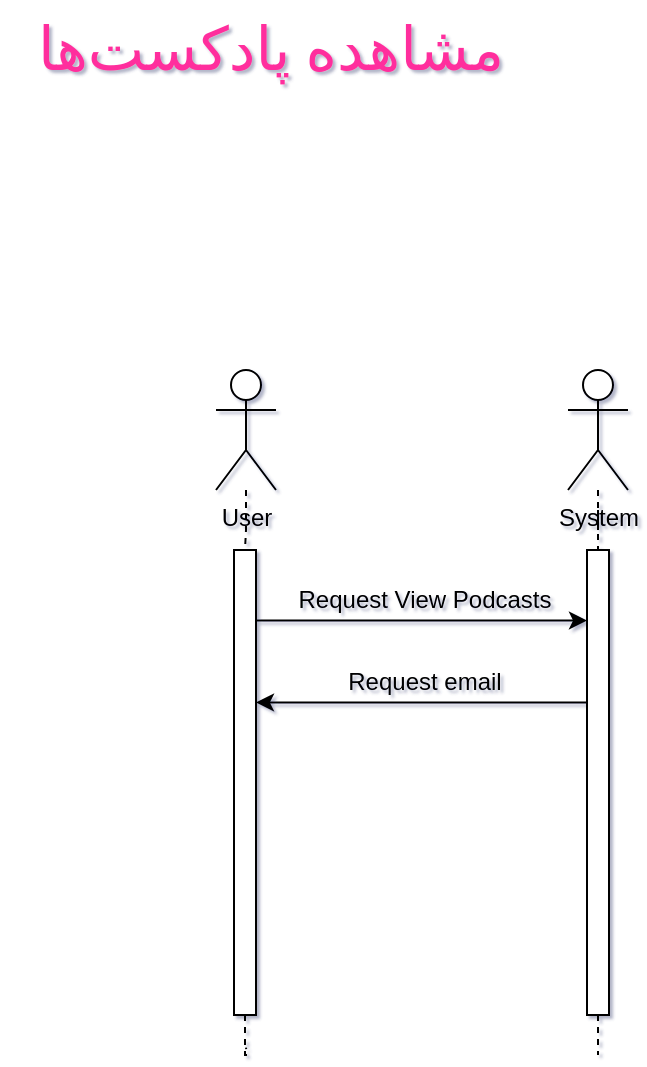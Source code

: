 <mxfile version="22.1.18" type="github" pages="20">
  <diagram id="IU4QbEFLuFTPxfrVKN8U" name="مشاهده‌ پادکست‌ها">
    <mxGraphModel dx="819" dy="452" grid="0" gridSize="10" guides="1" tooltips="1" connect="1" arrows="1" fold="1" page="1" pageScale="1" pageWidth="1100" pageHeight="850" background="#ffffff" math="0" shadow="1">
      <root>
        <mxCell id="0" />
        <mxCell id="1" parent="0" />
        <mxCell id="fRlkpIGkXxRSBx7-r7FQ-1" value="&lt;font style=&quot;font-size: 30px;&quot; color=&quot;#ff2e9d&quot; face=&quot;Tahoma&quot;&gt;مشاهده‌ پادکست‌ها&lt;/font&gt;&lt;font style=&quot;font-size: 30px;&quot; color=&quot;#ff2e9d&quot; face=&quot;Tahoma&quot;&gt;&lt;br&gt;&lt;/font&gt;" style="text;html=1;align=center;verticalAlign=middle;resizable=0;points=[];autosize=1;strokeColor=none;fillColor=none;" parent="1" vertex="1">
          <mxGeometry x="46" y="31" width="269" height="48" as="geometry" />
        </mxCell>
        <mxCell id="zNHOcOi6uRbj1JNfOXnp-1" style="edgeStyle=orthogonalEdgeStyle;rounded=0;orthogonalLoop=1;jettySize=auto;html=1;dashed=1;endArrow=none;endFill=0;" edge="1" parent="1" source="zNHOcOi6uRbj1JNfOXnp-10">
          <mxGeometry relative="1" as="geometry">
            <mxPoint x="169" y="554.8" as="targetPoint" />
          </mxGeometry>
        </mxCell>
        <mxCell id="zNHOcOi6uRbj1JNfOXnp-2" value="User" style="shape=umlActor;verticalLabelPosition=bottom;verticalAlign=top;html=1;outlineConnect=0;" vertex="1" parent="1">
          <mxGeometry x="154" y="216" width="30" height="60" as="geometry" />
        </mxCell>
        <mxCell id="zNHOcOi6uRbj1JNfOXnp-3" style="edgeStyle=orthogonalEdgeStyle;rounded=0;orthogonalLoop=1;jettySize=auto;html=1;dashed=1;endArrow=none;endFill=0;" edge="1" parent="1" source="zNHOcOi6uRbj1JNfOXnp-14">
          <mxGeometry relative="1" as="geometry">
            <mxPoint x="345" y="555.2" as="targetPoint" />
          </mxGeometry>
        </mxCell>
        <mxCell id="zNHOcOi6uRbj1JNfOXnp-4" value="System" style="shape=umlActor;verticalLabelPosition=bottom;verticalAlign=top;html=1;outlineConnect=0;" vertex="1" parent="1">
          <mxGeometry x="330" y="216" width="30" height="60" as="geometry" />
        </mxCell>
        <mxCell id="zNHOcOi6uRbj1JNfOXnp-5" value="" style="edgeStyle=orthogonalEdgeStyle;rounded=0;orthogonalLoop=1;jettySize=auto;html=1;dashed=1;endArrow=none;endFill=0;" edge="1" parent="1" source="zNHOcOi6uRbj1JNfOXnp-2" target="zNHOcOi6uRbj1JNfOXnp-10">
          <mxGeometry relative="1" as="geometry">
            <mxPoint x="169" y="554.8" as="targetPoint" />
            <mxPoint x="169" y="276" as="sourcePoint" />
          </mxGeometry>
        </mxCell>
        <mxCell id="zNHOcOi6uRbj1JNfOXnp-6" style="edgeStyle=orthogonalEdgeStyle;rounded=0;orthogonalLoop=1;jettySize=auto;html=1;entryX=0.5;entryY=1;entryDx=0;entryDy=0;" edge="1" parent="1">
          <mxGeometry relative="1" as="geometry">
            <mxPoint x="174" y="341.25" as="sourcePoint" />
            <mxPoint x="339.5" y="341.25" as="targetPoint" />
          </mxGeometry>
        </mxCell>
        <mxCell id="zNHOcOi6uRbj1JNfOXnp-10" value="" style="rounded=0;whiteSpace=wrap;html=1;direction=south;" vertex="1" parent="1">
          <mxGeometry x="163" y="306" width="11" height="232.5" as="geometry" />
        </mxCell>
        <mxCell id="zNHOcOi6uRbj1JNfOXnp-11" value="" style="edgeStyle=orthogonalEdgeStyle;rounded=0;orthogonalLoop=1;jettySize=auto;html=1;dashed=1;endArrow=none;endFill=0;" edge="1" parent="1" source="zNHOcOi6uRbj1JNfOXnp-4" target="zNHOcOi6uRbj1JNfOXnp-14">
          <mxGeometry relative="1" as="geometry">
            <mxPoint x="345" y="555.2" as="targetPoint" />
            <mxPoint x="345" y="276" as="sourcePoint" />
          </mxGeometry>
        </mxCell>
        <mxCell id="zNHOcOi6uRbj1JNfOXnp-12" style="edgeStyle=orthogonalEdgeStyle;rounded=0;orthogonalLoop=1;jettySize=auto;html=1;entryX=0.5;entryY=0;entryDx=0;entryDy=0;" edge="1" parent="1">
          <mxGeometry relative="1" as="geometry">
            <mxPoint x="339.5" y="382.25" as="sourcePoint" />
            <mxPoint x="174" y="382.25" as="targetPoint" />
          </mxGeometry>
        </mxCell>
        <mxCell id="zNHOcOi6uRbj1JNfOXnp-14" value="" style="rounded=0;whiteSpace=wrap;html=1;direction=south;" vertex="1" parent="1">
          <mxGeometry x="339.5" y="306" width="11" height="232.5" as="geometry" />
        </mxCell>
        <mxCell id="zNHOcOi6uRbj1JNfOXnp-17" value="Request View Podcasts" style="text;html=1;align=center;verticalAlign=middle;resizable=0;points=[];autosize=1;strokeColor=none;fillColor=none;" vertex="1" parent="1">
          <mxGeometry x="186" y="318" width="144" height="26" as="geometry" />
        </mxCell>
        <mxCell id="zNHOcOi6uRbj1JNfOXnp-18" value="Request email" style="text;html=1;align=center;verticalAlign=middle;resizable=0;points=[];autosize=1;strokeColor=none;fillColor=none;" vertex="1" parent="1">
          <mxGeometry x="211" y="359" width="94" height="26" as="geometry" />
        </mxCell>
      </root>
    </mxGraphModel>
  </diagram>
  <diagram id="ZDBqAYVeI_48zrZOUiyA" name="پیشنهاد برای پادکست">
    <mxGraphModel dx="989" dy="546" grid="0" gridSize="10" guides="1" tooltips="1" connect="1" arrows="1" fold="1" page="1" pageScale="1" pageWidth="1100" pageHeight="850" math="0" shadow="1">
      <root>
        <mxCell id="0" />
        <mxCell id="1" parent="0" />
        <mxCell id="JATJTO45TWQIetT0YQGL-1" value="&lt;font style=&quot;font-size: 30px;&quot; color=&quot;#ff2e9d&quot; face=&quot;Tahoma&quot;&gt;پیشنهاد برای پادکست&lt;/font&gt;" style="text;html=1;align=center;verticalAlign=middle;resizable=0;points=[];autosize=1;strokeColor=none;fillColor=none;" parent="1" vertex="1">
          <mxGeometry x="24" y="30" width="297" height="48" as="geometry" />
        </mxCell>
        <mxCell id="bGcrZFsT1pbj3IFklIq9-1" style="edgeStyle=orthogonalEdgeStyle;rounded=0;orthogonalLoop=1;jettySize=auto;html=1;dashed=1;endArrow=none;endFill=0;" edge="1" parent="1" source="bGcrZFsT1pbj3IFklIq9-7">
          <mxGeometry relative="1" as="geometry">
            <mxPoint x="169" y="554.8" as="targetPoint" />
          </mxGeometry>
        </mxCell>
        <mxCell id="bGcrZFsT1pbj3IFklIq9-2" value="User" style="shape=umlActor;verticalLabelPosition=bottom;verticalAlign=top;html=1;outlineConnect=0;" vertex="1" parent="1">
          <mxGeometry x="154" y="216" width="30" height="60" as="geometry" />
        </mxCell>
        <mxCell id="bGcrZFsT1pbj3IFklIq9-3" style="edgeStyle=orthogonalEdgeStyle;rounded=0;orthogonalLoop=1;jettySize=auto;html=1;dashed=1;endArrow=none;endFill=0;" edge="1" parent="1" source="bGcrZFsT1pbj3IFklIq9-11">
          <mxGeometry relative="1" as="geometry">
            <mxPoint x="345" y="555.2" as="targetPoint" />
          </mxGeometry>
        </mxCell>
        <mxCell id="bGcrZFsT1pbj3IFklIq9-4" value="System" style="shape=umlActor;verticalLabelPosition=bottom;verticalAlign=top;html=1;outlineConnect=0;" vertex="1" parent="1">
          <mxGeometry x="330" y="216" width="30" height="60" as="geometry" />
        </mxCell>
        <mxCell id="bGcrZFsT1pbj3IFklIq9-5" value="" style="edgeStyle=orthogonalEdgeStyle;rounded=0;orthogonalLoop=1;jettySize=auto;html=1;dashed=1;endArrow=none;endFill=0;" edge="1" parent="1" source="bGcrZFsT1pbj3IFklIq9-2" target="bGcrZFsT1pbj3IFklIq9-7">
          <mxGeometry relative="1" as="geometry">
            <mxPoint x="169" y="554.8" as="targetPoint" />
            <mxPoint x="169" y="276" as="sourcePoint" />
          </mxGeometry>
        </mxCell>
        <mxCell id="bGcrZFsT1pbj3IFklIq9-6" style="edgeStyle=orthogonalEdgeStyle;rounded=0;orthogonalLoop=1;jettySize=auto;html=1;entryX=0.5;entryY=1;entryDx=0;entryDy=0;" edge="1" parent="1">
          <mxGeometry relative="1" as="geometry">
            <mxPoint x="174" y="341.25" as="sourcePoint" />
            <mxPoint x="339.5" y="341.25" as="targetPoint" />
          </mxGeometry>
        </mxCell>
        <mxCell id="bGcrZFsT1pbj3IFklIq9-21" style="edgeStyle=orthogonalEdgeStyle;rounded=0;orthogonalLoop=1;jettySize=auto;html=1;entryX=0.5;entryY=1;entryDx=0;entryDy=0;" edge="1" parent="1">
          <mxGeometry relative="1" as="geometry">
            <mxPoint x="174" y="399.229" as="sourcePoint" />
            <mxPoint x="339.5" y="399.25" as="targetPoint" />
          </mxGeometry>
        </mxCell>
        <mxCell id="bGcrZFsT1pbj3IFklIq9-22" value="Suggest Request" style="edgeLabel;html=1;align=center;verticalAlign=middle;resizable=0;points=[];" vertex="1" connectable="0" parent="bGcrZFsT1pbj3IFklIq9-21">
          <mxGeometry x="-0.018" y="5" relative="1" as="geometry">
            <mxPoint x="1" y="-6" as="offset" />
          </mxGeometry>
        </mxCell>
        <mxCell id="bGcrZFsT1pbj3IFklIq9-7" value="" style="rounded=0;whiteSpace=wrap;html=1;direction=south;" vertex="1" parent="1">
          <mxGeometry x="163" y="306" width="11" height="232.5" as="geometry" />
        </mxCell>
        <mxCell id="bGcrZFsT1pbj3IFklIq9-8" value="" style="edgeStyle=orthogonalEdgeStyle;rounded=0;orthogonalLoop=1;jettySize=auto;html=1;dashed=1;endArrow=none;endFill=0;" edge="1" parent="1" source="bGcrZFsT1pbj3IFklIq9-4" target="bGcrZFsT1pbj3IFklIq9-11">
          <mxGeometry relative="1" as="geometry">
            <mxPoint x="345" y="555.2" as="targetPoint" />
            <mxPoint x="345" y="276" as="sourcePoint" />
          </mxGeometry>
        </mxCell>
        <mxCell id="bGcrZFsT1pbj3IFklIq9-23" style="edgeStyle=orthogonalEdgeStyle;rounded=0;orthogonalLoop=1;jettySize=auto;html=1;entryX=0.5;entryY=0;entryDx=0;entryDy=0;" edge="1" parent="1">
          <mxGeometry relative="1" as="geometry">
            <mxPoint x="339.5" y="436.276" as="sourcePoint" />
            <mxPoint x="174" y="436.25" as="targetPoint" />
          </mxGeometry>
        </mxCell>
        <mxCell id="bGcrZFsT1pbj3IFklIq9-11" value="" style="rounded=0;whiteSpace=wrap;html=1;direction=south;" vertex="1" parent="1">
          <mxGeometry x="339.5" y="306" width="11" height="232.5" as="geometry" />
        </mxCell>
        <mxCell id="bGcrZFsT1pbj3IFklIq9-12" style="edgeStyle=orthogonalEdgeStyle;rounded=0;orthogonalLoop=1;jettySize=auto;html=1;dashed=1;endArrow=none;endFill=0;" edge="1" parent="1" source="bGcrZFsT1pbj3IFklIq9-13">
          <mxGeometry relative="1" as="geometry">
            <mxPoint x="499" y="563" as="targetPoint" />
          </mxGeometry>
        </mxCell>
        <mxCell id="bGcrZFsT1pbj3IFklIq9-13" value=":Suggest" style="rounded=1;whiteSpace=wrap;html=1;fillColor=#76608a;fontColor=#ffffff;strokeColor=#432D57;" vertex="1" parent="1">
          <mxGeometry x="438.5" y="257" width="121" height="40" as="geometry" />
        </mxCell>
        <mxCell id="bGcrZFsT1pbj3IFklIq9-14" value="Request View Podcasts" style="text;html=1;align=center;verticalAlign=middle;resizable=0;points=[];autosize=1;strokeColor=none;fillColor=none;" vertex="1" parent="1">
          <mxGeometry x="186" y="318" width="144" height="26" as="geometry" />
        </mxCell>
        <mxCell id="bGcrZFsT1pbj3IFklIq9-16" value="" style="rounded=0;whiteSpace=wrap;html=1;direction=south;" vertex="1" parent="1">
          <mxGeometry x="494.25" y="474" width="10" height="50" as="geometry" />
        </mxCell>
        <mxCell id="bGcrZFsT1pbj3IFklIq9-18" style="edgeStyle=orthogonalEdgeStyle;rounded=0;orthogonalLoop=1;jettySize=auto;html=1;entryX=0.349;entryY=1.065;entryDx=0;entryDy=0;entryPerimeter=0;" edge="1" parent="1">
          <mxGeometry relative="1" as="geometry">
            <mxPoint x="350.5" y="503.24" as="sourcePoint" />
            <mxPoint x="493.6" y="503.444" as="targetPoint" />
          </mxGeometry>
        </mxCell>
        <mxCell id="bGcrZFsT1pbj3IFklIq9-19" value="&lt;font style=&quot;font-size: 9px;&quot;&gt;Create Suggest(Suggest info)&lt;/font&gt;" style="text;html=1;align=center;verticalAlign=middle;resizable=0;points=[];autosize=1;strokeColor=none;fillColor=none;" vertex="1" parent="1">
          <mxGeometry x="355" y="482" width="136" height="26" as="geometry" />
        </mxCell>
        <mxCell id="bGcrZFsT1pbj3IFklIq9-24" value="Request Suggest info" style="text;html=1;align=center;verticalAlign=middle;resizable=0;points=[];autosize=1;strokeColor=none;fillColor=none;" vertex="1" parent="1">
          <mxGeometry x="189" y="414" width="132" height="26" as="geometry" />
        </mxCell>
        <mxCell id="bGcrZFsT1pbj3IFklIq9-25" style="edgeStyle=orthogonalEdgeStyle;rounded=0;orthogonalLoop=1;jettySize=auto;html=1;entryX=0.618;entryY=1.123;entryDx=0;entryDy=0;entryPerimeter=0;dashed=1;" edge="1" parent="1">
          <mxGeometry relative="1" as="geometry">
            <mxPoint x="174" y="463.724" as="sourcePoint" />
            <mxPoint x="338.147" y="463.685" as="targetPoint" />
            <Array as="points">
              <mxPoint x="257" y="463" />
            </Array>
          </mxGeometry>
        </mxCell>
        <mxCell id="bGcrZFsT1pbj3IFklIq9-26" value="Suggest info" style="text;html=1;align=center;verticalAlign=middle;resizable=0;points=[];autosize=1;strokeColor=none;fillColor=none;" vertex="1" parent="1">
          <mxGeometry x="212" y="444" width="84" height="26" as="geometry" />
        </mxCell>
      </root>
    </mxGraphModel>
  </diagram>
  <diagram id="vHkUNZTKIWTCjWEhAPmg" name="مشاهده مجله">
    <mxGraphModel dx="1434" dy="791" grid="0" gridSize="10" guides="1" tooltips="1" connect="1" arrows="1" fold="1" page="1" pageScale="1" pageWidth="1100" pageHeight="850" math="0" shadow="1">
      <root>
        <mxCell id="0" />
        <mxCell id="1" parent="0" />
        <mxCell id="fpzTKFWr6JW0lUIrKDGI-1" value="&lt;font style=&quot;font-size: 30px;&quot; color=&quot;#ff2e9d&quot; face=&quot;Tahoma&quot;&gt;مشاهده مجله&lt;/font&gt;" style="text;html=1;align=center;verticalAlign=middle;resizable=0;points=[];autosize=1;strokeColor=none;fillColor=none;" parent="1" vertex="1">
          <mxGeometry x="73" y="30" width="198" height="48" as="geometry" />
        </mxCell>
      </root>
    </mxGraphModel>
  </diagram>
  <diagram id="z7CmttYCGPX6qLOfJtiS" name="پیشنهاد برای مجله">
    <mxGraphModel dx="819" dy="452" grid="0" gridSize="10" guides="1" tooltips="1" connect="1" arrows="1" fold="1" page="1" pageScale="1" pageWidth="1100" pageHeight="850" math="0" shadow="1">
      <root>
        <mxCell id="0" />
        <mxCell id="1" parent="0" />
        <mxCell id="8EQHPhAQM4INeX-TKSvF-1" value="&lt;font style=&quot;font-size: 30px;&quot; color=&quot;#ff2e9d&quot; face=&quot;Tahoma&quot;&gt;پیشنهاد برای مجله&lt;/font&gt;" style="text;html=1;align=center;verticalAlign=middle;resizable=0;points=[];autosize=1;strokeColor=none;fillColor=none;" parent="1" vertex="1">
          <mxGeometry x="45" y="30" width="255" height="48" as="geometry" />
        </mxCell>
        <mxCell id="wF1azRTDdmqfMN7e06jW-1" style="edgeStyle=orthogonalEdgeStyle;rounded=0;orthogonalLoop=1;jettySize=auto;html=1;dashed=1;endArrow=none;endFill=0;" edge="1" parent="1" source="wF1azRTDdmqfMN7e06jW-9">
          <mxGeometry relative="1" as="geometry">
            <mxPoint x="169" y="554.8" as="targetPoint" />
          </mxGeometry>
        </mxCell>
        <mxCell id="wF1azRTDdmqfMN7e06jW-2" value="User" style="shape=umlActor;verticalLabelPosition=bottom;verticalAlign=top;html=1;outlineConnect=0;" vertex="1" parent="1">
          <mxGeometry x="154" y="216" width="30" height="60" as="geometry" />
        </mxCell>
        <mxCell id="wF1azRTDdmqfMN7e06jW-3" style="edgeStyle=orthogonalEdgeStyle;rounded=0;orthogonalLoop=1;jettySize=auto;html=1;dashed=1;endArrow=none;endFill=0;" edge="1" parent="1" source="wF1azRTDdmqfMN7e06jW-12">
          <mxGeometry relative="1" as="geometry">
            <mxPoint x="345" y="555.2" as="targetPoint" />
          </mxGeometry>
        </mxCell>
        <mxCell id="wF1azRTDdmqfMN7e06jW-4" value="System" style="shape=umlActor;verticalLabelPosition=bottom;verticalAlign=top;html=1;outlineConnect=0;" vertex="1" parent="1">
          <mxGeometry x="330" y="216" width="30" height="60" as="geometry" />
        </mxCell>
        <mxCell id="wF1azRTDdmqfMN7e06jW-5" value="" style="edgeStyle=orthogonalEdgeStyle;rounded=0;orthogonalLoop=1;jettySize=auto;html=1;dashed=1;endArrow=none;endFill=0;" edge="1" parent="1" source="wF1azRTDdmqfMN7e06jW-2" target="wF1azRTDdmqfMN7e06jW-9">
          <mxGeometry relative="1" as="geometry">
            <mxPoint x="169" y="554.8" as="targetPoint" />
            <mxPoint x="169" y="276" as="sourcePoint" />
          </mxGeometry>
        </mxCell>
        <mxCell id="wF1azRTDdmqfMN7e06jW-6" style="edgeStyle=orthogonalEdgeStyle;rounded=0;orthogonalLoop=1;jettySize=auto;html=1;entryX=0.5;entryY=1;entryDx=0;entryDy=0;" edge="1" parent="1">
          <mxGeometry relative="1" as="geometry">
            <mxPoint x="174" y="341.25" as="sourcePoint" />
            <mxPoint x="339.5" y="341.25" as="targetPoint" />
          </mxGeometry>
        </mxCell>
        <mxCell id="wF1azRTDdmqfMN7e06jW-7" style="edgeStyle=orthogonalEdgeStyle;rounded=0;orthogonalLoop=1;jettySize=auto;html=1;entryX=0.5;entryY=1;entryDx=0;entryDy=0;" edge="1" parent="1">
          <mxGeometry relative="1" as="geometry">
            <mxPoint x="174" y="385.229" as="sourcePoint" />
            <mxPoint x="339.5" y="385.25" as="targetPoint" />
          </mxGeometry>
        </mxCell>
        <mxCell id="wF1azRTDdmqfMN7e06jW-8" value="Suggest Request" style="edgeLabel;html=1;align=center;verticalAlign=middle;resizable=0;points=[];" vertex="1" connectable="0" parent="wF1azRTDdmqfMN7e06jW-7">
          <mxGeometry x="-0.018" y="5" relative="1" as="geometry">
            <mxPoint x="1" y="-6" as="offset" />
          </mxGeometry>
        </mxCell>
        <mxCell id="wF1azRTDdmqfMN7e06jW-9" value="" style="rounded=0;whiteSpace=wrap;html=1;direction=south;" vertex="1" parent="1">
          <mxGeometry x="163" y="306" width="11" height="232.5" as="geometry" />
        </mxCell>
        <mxCell id="wF1azRTDdmqfMN7e06jW-10" value="" style="edgeStyle=orthogonalEdgeStyle;rounded=0;orthogonalLoop=1;jettySize=auto;html=1;dashed=1;endArrow=none;endFill=0;" edge="1" parent="1" source="wF1azRTDdmqfMN7e06jW-4" target="wF1azRTDdmqfMN7e06jW-12">
          <mxGeometry relative="1" as="geometry">
            <mxPoint x="345" y="555.2" as="targetPoint" />
            <mxPoint x="345" y="276" as="sourcePoint" />
          </mxGeometry>
        </mxCell>
        <mxCell id="wF1azRTDdmqfMN7e06jW-11" style="edgeStyle=orthogonalEdgeStyle;rounded=0;orthogonalLoop=1;jettySize=auto;html=1;entryX=0.5;entryY=0;entryDx=0;entryDy=0;" edge="1" parent="1" source="wF1azRTDdmqfMN7e06jW-12" target="wF1azRTDdmqfMN7e06jW-9">
          <mxGeometry relative="1" as="geometry" />
        </mxCell>
        <mxCell id="wF1azRTDdmqfMN7e06jW-12" value="" style="rounded=0;whiteSpace=wrap;html=1;direction=south;" vertex="1" parent="1">
          <mxGeometry x="339.5" y="306" width="11" height="232.5" as="geometry" />
        </mxCell>
        <mxCell id="wF1azRTDdmqfMN7e06jW-13" style="edgeStyle=orthogonalEdgeStyle;rounded=0;orthogonalLoop=1;jettySize=auto;html=1;dashed=1;endArrow=none;endFill=0;" edge="1" parent="1" source="wF1azRTDdmqfMN7e06jW-14">
          <mxGeometry relative="1" as="geometry">
            <mxPoint x="499" y="563" as="targetPoint" />
          </mxGeometry>
        </mxCell>
        <mxCell id="wF1azRTDdmqfMN7e06jW-14" value=":Suggest" style="rounded=1;whiteSpace=wrap;html=1;fillColor=#76608a;fontColor=#ffffff;strokeColor=#432D57;" vertex="1" parent="1">
          <mxGeometry x="438.5" y="257" width="121" height="40" as="geometry" />
        </mxCell>
        <mxCell id="wF1azRTDdmqfMN7e06jW-15" value="Request View Magazines" style="text;html=1;align=center;verticalAlign=middle;resizable=0;points=[];autosize=1;strokeColor=none;fillColor=none;" vertex="1" parent="1">
          <mxGeometry x="182" y="318" width="153" height="26" as="geometry" />
        </mxCell>
        <mxCell id="wF1azRTDdmqfMN7e06jW-16" value="" style="rounded=0;whiteSpace=wrap;html=1;direction=south;" vertex="1" parent="1">
          <mxGeometry x="494.25" y="474" width="10" height="50" as="geometry" />
        </mxCell>
        <mxCell id="wF1azRTDdmqfMN7e06jW-17" style="edgeStyle=orthogonalEdgeStyle;rounded=0;orthogonalLoop=1;jettySize=auto;html=1;entryX=0.349;entryY=1.065;entryDx=0;entryDy=0;entryPerimeter=0;" edge="1" parent="1">
          <mxGeometry relative="1" as="geometry">
            <mxPoint x="350.5" y="503.24" as="sourcePoint" />
            <mxPoint x="493.6" y="503.444" as="targetPoint" />
          </mxGeometry>
        </mxCell>
        <mxCell id="wF1azRTDdmqfMN7e06jW-18" value="&lt;font style=&quot;font-size: 9px;&quot;&gt;Create Suggest(Suggest info)&lt;/font&gt;" style="text;html=1;align=center;verticalAlign=middle;resizable=0;points=[];autosize=1;strokeColor=none;fillColor=none;" vertex="1" parent="1">
          <mxGeometry x="355" y="482" width="136" height="26" as="geometry" />
        </mxCell>
        <mxCell id="wF1azRTDdmqfMN7e06jW-19" value="Request Suggest info" style="text;html=1;align=center;verticalAlign=middle;resizable=0;points=[];autosize=1;strokeColor=none;fillColor=none;" vertex="1" parent="1">
          <mxGeometry x="189" y="400" width="132" height="26" as="geometry" />
        </mxCell>
        <mxCell id="wF1azRTDdmqfMN7e06jW-20" style="edgeStyle=orthogonalEdgeStyle;rounded=0;orthogonalLoop=1;jettySize=auto;html=1;entryX=0.618;entryY=1.123;entryDx=0;entryDy=0;entryPerimeter=0;dashed=1;" edge="1" parent="1" source="wF1azRTDdmqfMN7e06jW-9" target="wF1azRTDdmqfMN7e06jW-12">
          <mxGeometry relative="1" as="geometry">
            <Array as="points">
              <mxPoint x="257" y="449" />
            </Array>
          </mxGeometry>
        </mxCell>
        <mxCell id="wF1azRTDdmqfMN7e06jW-21" value="Suggest info" style="text;html=1;align=center;verticalAlign=middle;resizable=0;points=[];autosize=1;strokeColor=none;fillColor=none;" vertex="1" parent="1">
          <mxGeometry x="212" y="430" width="84" height="26" as="geometry" />
        </mxCell>
      </root>
    </mxGraphModel>
  </diagram>
  <diagram id="g3hmmyfDTkk_riZOD2IL" name="تست روانشناسی">
    <mxGraphModel dx="819" dy="452" grid="0" gridSize="10" guides="1" tooltips="1" connect="1" arrows="1" fold="1" page="1" pageScale="1" pageWidth="1100" pageHeight="850" math="0" shadow="1">
      <root>
        <mxCell id="0" />
        <mxCell id="1" parent="0" />
        <mxCell id="sh3j_Vu9B9kyF52BK0mV-1" value="&lt;font style=&quot;font-size: 30px;&quot; color=&quot;#ff2e9d&quot; face=&quot;Tahoma&quot;&gt;تست روان‌شناسی‌‏‎&lt;br&gt;&lt;/font&gt;" style="text;html=1;align=center;verticalAlign=middle;resizable=0;points=[];autosize=1;strokeColor=none;fillColor=none;" parent="1" vertex="1">
          <mxGeometry x="45" y="30" width="254" height="48" as="geometry" />
        </mxCell>
        <mxCell id="oHj4e4E2q6ggqdkbpVhV-1" style="edgeStyle=orthogonalEdgeStyle;rounded=0;orthogonalLoop=1;jettySize=auto;html=1;dashed=1;endArrow=none;endFill=0;" edge="1" parent="1" source="oHj4e4E2q6ggqdkbpVhV-9">
          <mxGeometry relative="1" as="geometry">
            <mxPoint x="169" y="554.8" as="targetPoint" />
          </mxGeometry>
        </mxCell>
        <mxCell id="oHj4e4E2q6ggqdkbpVhV-2" value="User" style="shape=umlActor;verticalLabelPosition=bottom;verticalAlign=top;html=1;outlineConnect=0;" vertex="1" parent="1">
          <mxGeometry x="154" y="216" width="30" height="60" as="geometry" />
        </mxCell>
        <mxCell id="oHj4e4E2q6ggqdkbpVhV-3" style="edgeStyle=orthogonalEdgeStyle;rounded=0;orthogonalLoop=1;jettySize=auto;html=1;dashed=1;endArrow=none;endFill=0;" edge="1" parent="1" source="oHj4e4E2q6ggqdkbpVhV-12">
          <mxGeometry relative="1" as="geometry">
            <mxPoint x="345" y="555.2" as="targetPoint" />
          </mxGeometry>
        </mxCell>
        <mxCell id="oHj4e4E2q6ggqdkbpVhV-4" value="System" style="shape=umlActor;verticalLabelPosition=bottom;verticalAlign=top;html=1;outlineConnect=0;" vertex="1" parent="1">
          <mxGeometry x="330" y="216" width="30" height="60" as="geometry" />
        </mxCell>
        <mxCell id="oHj4e4E2q6ggqdkbpVhV-5" value="" style="edgeStyle=orthogonalEdgeStyle;rounded=0;orthogonalLoop=1;jettySize=auto;html=1;dashed=1;endArrow=none;endFill=0;" edge="1" parent="1" source="oHj4e4E2q6ggqdkbpVhV-2" target="oHj4e4E2q6ggqdkbpVhV-9">
          <mxGeometry relative="1" as="geometry">
            <mxPoint x="169" y="554.8" as="targetPoint" />
            <mxPoint x="169" y="276" as="sourcePoint" />
          </mxGeometry>
        </mxCell>
        <mxCell id="oHj4e4E2q6ggqdkbpVhV-6" style="edgeStyle=orthogonalEdgeStyle;rounded=0;orthogonalLoop=1;jettySize=auto;html=1;entryX=0.5;entryY=1;entryDx=0;entryDy=0;" edge="1" parent="1">
          <mxGeometry relative="1" as="geometry">
            <mxPoint x="174" y="341.25" as="sourcePoint" />
            <mxPoint x="339.5" y="341.25" as="targetPoint" />
          </mxGeometry>
        </mxCell>
        <mxCell id="oHj4e4E2q6ggqdkbpVhV-9" value="" style="rounded=0;whiteSpace=wrap;html=1;direction=south;" vertex="1" parent="1">
          <mxGeometry x="163" y="306" width="11" height="232.5" as="geometry" />
        </mxCell>
        <mxCell id="oHj4e4E2q6ggqdkbpVhV-10" value="" style="edgeStyle=orthogonalEdgeStyle;rounded=0;orthogonalLoop=1;jettySize=auto;html=1;dashed=1;endArrow=none;endFill=0;" edge="1" parent="1" source="oHj4e4E2q6ggqdkbpVhV-4" target="oHj4e4E2q6ggqdkbpVhV-12">
          <mxGeometry relative="1" as="geometry">
            <mxPoint x="345" y="555.2" as="targetPoint" />
            <mxPoint x="345" y="276" as="sourcePoint" />
          </mxGeometry>
        </mxCell>
        <mxCell id="oHj4e4E2q6ggqdkbpVhV-11" style="edgeStyle=orthogonalEdgeStyle;rounded=0;orthogonalLoop=1;jettySize=auto;html=1;entryX=0.5;entryY=0;entryDx=0;entryDy=0;" edge="1" parent="1">
          <mxGeometry relative="1" as="geometry">
            <mxPoint x="339.5" y="388.229" as="sourcePoint" />
            <mxPoint x="174" y="388.25" as="targetPoint" />
          </mxGeometry>
        </mxCell>
        <mxCell id="oHj4e4E2q6ggqdkbpVhV-12" value="" style="rounded=0;whiteSpace=wrap;html=1;direction=south;" vertex="1" parent="1">
          <mxGeometry x="339.5" y="306" width="11" height="232.5" as="geometry" />
        </mxCell>
        <mxCell id="oHj4e4E2q6ggqdkbpVhV-15" value="Request Psychological test" style="text;html=1;align=center;verticalAlign=middle;resizable=0;points=[];autosize=1;strokeColor=none;fillColor=none;" vertex="1" parent="1">
          <mxGeometry x="178" y="318" width="161" height="26" as="geometry" />
        </mxCell>
        <mxCell id="oHj4e4E2q6ggqdkbpVhV-19" value="Request test type" style="text;html=1;align=center;verticalAlign=middle;resizable=0;points=[];autosize=1;strokeColor=none;fillColor=none;" vertex="1" parent="1">
          <mxGeometry x="200" y="366" width="111" height="26" as="geometry" />
        </mxCell>
        <mxCell id="oHj4e4E2q6ggqdkbpVhV-20" style="edgeStyle=orthogonalEdgeStyle;rounded=0;orthogonalLoop=1;jettySize=auto;html=1;entryX=0.618;entryY=1.123;entryDx=0;entryDy=0;entryPerimeter=0;dashed=1;" edge="1" parent="1">
          <mxGeometry relative="1" as="geometry">
            <Array as="points">
              <mxPoint x="257" y="414" />
            </Array>
            <mxPoint x="174" y="414.714" as="sourcePoint" />
            <mxPoint x="338.147" y="414.685" as="targetPoint" />
          </mxGeometry>
        </mxCell>
        <mxCell id="oHj4e4E2q6ggqdkbpVhV-21" value="test type" style="text;html=1;align=center;verticalAlign=middle;resizable=0;points=[];autosize=1;strokeColor=none;fillColor=none;" vertex="1" parent="1">
          <mxGeometry x="223" y="395" width="63" height="26" as="geometry" />
        </mxCell>
        <mxCell id="oHj4e4E2q6ggqdkbpVhV-22" style="edgeStyle=orthogonalEdgeStyle;rounded=0;orthogonalLoop=1;jettySize=auto;html=1;entryX=0.5;entryY=0;entryDx=0;entryDy=0;" edge="1" parent="1">
          <mxGeometry relative="1" as="geometry">
            <mxPoint x="338.5" y="464.229" as="sourcePoint" />
            <mxPoint x="173" y="464.25" as="targetPoint" />
          </mxGeometry>
        </mxCell>
        <mxCell id="oHj4e4E2q6ggqdkbpVhV-23" value="Request test Answers" style="text;html=1;align=center;verticalAlign=middle;resizable=0;points=[];autosize=1;strokeColor=none;fillColor=none;" vertex="1" parent="1">
          <mxGeometry x="187" y="442" width="134" height="26" as="geometry" />
        </mxCell>
        <mxCell id="oHj4e4E2q6ggqdkbpVhV-24" style="edgeStyle=orthogonalEdgeStyle;rounded=0;orthogonalLoop=1;jettySize=auto;html=1;entryX=0.618;entryY=1.123;entryDx=0;entryDy=0;entryPerimeter=0;dashed=1;" edge="1" parent="1">
          <mxGeometry relative="1" as="geometry">
            <Array as="points">
              <mxPoint x="256" y="490" />
            </Array>
            <mxPoint x="173" y="490.714" as="sourcePoint" />
            <mxPoint x="337.147" y="490.685" as="targetPoint" />
          </mxGeometry>
        </mxCell>
        <mxCell id="oHj4e4E2q6ggqdkbpVhV-25" value="Test Answers" style="text;html=1;align=center;verticalAlign=middle;resizable=0;points=[];autosize=1;strokeColor=none;fillColor=none;" vertex="1" parent="1">
          <mxGeometry x="210" y="471" width="89" height="26" as="geometry" />
        </mxCell>
        <mxCell id="oHj4e4E2q6ggqdkbpVhV-26" style="edgeStyle=orthogonalEdgeStyle;rounded=0;orthogonalLoop=1;jettySize=auto;html=1;entryX=0.5;entryY=0;entryDx=0;entryDy=0;" edge="1" parent="1">
          <mxGeometry relative="1" as="geometry">
            <mxPoint x="339.5" y="524.229" as="sourcePoint" />
            <mxPoint x="174" y="524.25" as="targetPoint" />
          </mxGeometry>
        </mxCell>
        <mxCell id="oHj4e4E2q6ggqdkbpVhV-27" value="test results" style="text;html=1;align=center;verticalAlign=middle;resizable=0;points=[];autosize=1;strokeColor=none;fillColor=none;" vertex="1" parent="1">
          <mxGeometry x="217" y="502" width="76" height="26" as="geometry" />
        </mxCell>
      </root>
    </mxGraphModel>
  </diagram>
  <diagram name="ثبت‌نام" id="GEQRo5h9ixli0StdwVT6">
    <mxGraphModel dx="1434" dy="791" grid="0" gridSize="10" guides="1" tooltips="1" connect="1" arrows="1" fold="1" page="1" pageScale="1" pageWidth="1169" pageHeight="827" math="0" shadow="0">
      <root>
        <mxCell id="0" />
        <mxCell id="1" parent="0" />
        <mxCell id="_JVXmbqGrF9SE3ob3NmW-1" value="&lt;font style=&quot;font-size: 30px;&quot; color=&quot;#ff2e9d&quot; face=&quot;Tahoma&quot;&gt;ثبت نام&lt;br&gt;&lt;/font&gt;" style="text;html=1;align=center;verticalAlign=middle;resizable=0;points=[];autosize=1;strokeColor=none;fillColor=none;" parent="1" vertex="1">
          <mxGeometry x="118" y="30" width="109" height="48" as="geometry" />
        </mxCell>
        <mxCell id="FWSVJJncIZ_kS6vJ8xDO-4" style="edgeStyle=orthogonalEdgeStyle;rounded=0;orthogonalLoop=1;jettySize=auto;html=1;dashed=1;endArrow=none;endFill=0;" parent="1" source="FWSVJJncIZ_kS6vJ8xDO-6" edge="1">
          <mxGeometry relative="1" as="geometry">
            <mxPoint x="173" y="526.8" as="targetPoint" />
          </mxGeometry>
        </mxCell>
        <mxCell id="FWSVJJncIZ_kS6vJ8xDO-1" value="Patient" style="shape=umlActor;verticalLabelPosition=bottom;verticalAlign=top;html=1;outlineConnect=0;" parent="1" vertex="1">
          <mxGeometry x="158" y="188" width="30" height="60" as="geometry" />
        </mxCell>
        <mxCell id="FWSVJJncIZ_kS6vJ8xDO-5" style="edgeStyle=orthogonalEdgeStyle;rounded=0;orthogonalLoop=1;jettySize=auto;html=1;dashed=1;endArrow=none;endFill=0;" parent="1" source="FWSVJJncIZ_kS6vJ8xDO-9" edge="1">
          <mxGeometry relative="1" as="geometry">
            <mxPoint x="349" y="527.2" as="targetPoint" />
          </mxGeometry>
        </mxCell>
        <mxCell id="FWSVJJncIZ_kS6vJ8xDO-2" value="System" style="shape=umlActor;verticalLabelPosition=bottom;verticalAlign=top;html=1;outlineConnect=0;" parent="1" vertex="1">
          <mxGeometry x="334" y="188" width="30" height="60" as="geometry" />
        </mxCell>
        <mxCell id="FWSVJJncIZ_kS6vJ8xDO-8" value="" style="edgeStyle=orthogonalEdgeStyle;rounded=0;orthogonalLoop=1;jettySize=auto;html=1;dashed=1;endArrow=none;endFill=0;" parent="1" source="FWSVJJncIZ_kS6vJ8xDO-1" target="FWSVJJncIZ_kS6vJ8xDO-6" edge="1">
          <mxGeometry relative="1" as="geometry">
            <mxPoint x="173" y="526.8" as="targetPoint" />
            <mxPoint x="173" y="248" as="sourcePoint" />
          </mxGeometry>
        </mxCell>
        <mxCell id="FWSVJJncIZ_kS6vJ8xDO-18" style="edgeStyle=orthogonalEdgeStyle;rounded=0;orthogonalLoop=1;jettySize=auto;html=1;entryX=0.5;entryY=1;entryDx=0;entryDy=0;" parent="1" edge="1">
          <mxGeometry relative="1" as="geometry">
            <mxPoint x="178" y="313.25" as="sourcePoint" />
            <mxPoint x="343.5" y="313.25" as="targetPoint" />
          </mxGeometry>
        </mxCell>
        <mxCell id="FWSVJJncIZ_kS6vJ8xDO-26" style="edgeStyle=orthogonalEdgeStyle;rounded=0;orthogonalLoop=1;jettySize=auto;html=1;entryX=0.5;entryY=1;entryDx=0;entryDy=0;dashed=1;" parent="1" edge="1">
          <mxGeometry relative="1" as="geometry">
            <mxPoint x="178" y="453.25" as="sourcePoint" />
            <mxPoint x="343.5" y="453.25" as="targetPoint" />
          </mxGeometry>
        </mxCell>
        <mxCell id="FWSVJJncIZ_kS6vJ8xDO-27" value="Patient info" style="edgeLabel;html=1;align=center;verticalAlign=middle;resizable=0;points=[];" parent="FWSVJJncIZ_kS6vJ8xDO-26" vertex="1" connectable="0">
          <mxGeometry x="0.031" relative="1" as="geometry">
            <mxPoint x="-1" as="offset" />
          </mxGeometry>
        </mxCell>
        <mxCell id="FWSVJJncIZ_kS6vJ8xDO-6" value="" style="rounded=0;whiteSpace=wrap;html=1;direction=south;" parent="1" vertex="1">
          <mxGeometry x="167" y="278" width="11" height="232.5" as="geometry" />
        </mxCell>
        <mxCell id="FWSVJJncIZ_kS6vJ8xDO-10" value="" style="edgeStyle=orthogonalEdgeStyle;rounded=0;orthogonalLoop=1;jettySize=auto;html=1;dashed=1;endArrow=none;endFill=0;" parent="1" source="FWSVJJncIZ_kS6vJ8xDO-2" target="FWSVJJncIZ_kS6vJ8xDO-9" edge="1">
          <mxGeometry relative="1" as="geometry">
            <mxPoint x="349" y="527.2" as="targetPoint" />
            <mxPoint x="349" y="248" as="sourcePoint" />
          </mxGeometry>
        </mxCell>
        <mxCell id="iIFi76MNSJxW0yInFdwC-1" style="edgeStyle=orthogonalEdgeStyle;rounded=0;orthogonalLoop=1;jettySize=auto;html=1;" parent="1" edge="1">
          <mxGeometry relative="1" as="geometry">
            <mxPoint x="498" y="454" as="targetPoint" />
            <mxPoint x="354.5" y="453.25" as="sourcePoint" />
          </mxGeometry>
        </mxCell>
        <mxCell id="FWSVJJncIZ_kS6vJ8xDO-9" value="" style="rounded=0;whiteSpace=wrap;html=1;direction=south;" parent="1" vertex="1">
          <mxGeometry x="343.5" y="278" width="11" height="232.5" as="geometry" />
        </mxCell>
        <mxCell id="FWSVJJncIZ_kS6vJ8xDO-16" style="edgeStyle=orthogonalEdgeStyle;rounded=0;orthogonalLoop=1;jettySize=auto;html=1;endArrow=none;endFill=0;dashed=1;" parent="1" source="iIFi76MNSJxW0yInFdwC-29" edge="1">
          <mxGeometry relative="1" as="geometry">
            <mxPoint x="704.5" y="536" as="targetPoint" />
          </mxGeometry>
        </mxCell>
        <mxCell id="FWSVJJncIZ_kS6vJ8xDO-11" value=":User" style="rounded=1;whiteSpace=wrap;html=1;fillColor=#76608a;fontColor=#ffffff;strokeColor=#432D57;" parent="1" vertex="1">
          <mxGeometry x="644" y="229" width="121" height="40" as="geometry" />
        </mxCell>
        <mxCell id="FWSVJJncIZ_kS6vJ8xDO-15" style="edgeStyle=orthogonalEdgeStyle;rounded=0;orthogonalLoop=1;jettySize=auto;html=1;dashed=1;endArrow=none;endFill=0;" parent="1" source="iIFi76MNSJxW0yInFdwC-26" edge="1">
          <mxGeometry relative="1" as="geometry">
            <mxPoint x="504" y="534" as="targetPoint" />
          </mxGeometry>
        </mxCell>
        <mxCell id="FWSVJJncIZ_kS6vJ8xDO-13" value="aPatient:Patient" style="rounded=1;whiteSpace=wrap;html=1;fillColor=#76608a;fontColor=#ffffff;strokeColor=#432D57;" parent="1" vertex="1">
          <mxGeometry x="426" y="229" width="157" height="40" as="geometry" />
        </mxCell>
        <mxCell id="FWSVJJncIZ_kS6vJ8xDO-19" value="Register user()" style="text;html=1;align=center;verticalAlign=middle;resizable=0;points=[];autosize=1;strokeColor=none;fillColor=none;" parent="1" vertex="1">
          <mxGeometry x="211" y="290" width="101" height="26" as="geometry" />
        </mxCell>
        <mxCell id="FWSVJJncIZ_kS6vJ8xDO-24" style="edgeStyle=orthogonalEdgeStyle;rounded=0;orthogonalLoop=1;jettySize=auto;html=1;entryX=0.5;entryY=0;entryDx=0;entryDy=0;" parent="1" edge="1">
          <mxGeometry relative="1" as="geometry">
            <mxPoint x="343.5" y="427.25" as="sourcePoint" />
            <mxPoint x="178" y="427.25" as="targetPoint" />
          </mxGeometry>
        </mxCell>
        <mxCell id="FWSVJJncIZ_kS6vJ8xDO-25" value="Request Patient info()" style="text;html=1;align=center;verticalAlign=middle;resizable=0;points=[];autosize=1;strokeColor=none;fillColor=none;" parent="1" vertex="1">
          <mxGeometry x="194" y="404" width="137" height="26" as="geometry" />
        </mxCell>
        <mxCell id="iIFi76MNSJxW0yInFdwC-25" value="Create(Patient info)" style="text;html=1;align=center;verticalAlign=middle;resizable=0;points=[];autosize=1;strokeColor=none;fillColor=none;" parent="1" vertex="1">
          <mxGeometry x="365" y="430" width="124" height="26" as="geometry" />
        </mxCell>
        <mxCell id="iIFi76MNSJxW0yInFdwC-27" value="" style="edgeStyle=orthogonalEdgeStyle;rounded=0;orthogonalLoop=1;jettySize=auto;html=1;dashed=1;endArrow=none;endFill=0;" parent="1" source="FWSVJJncIZ_kS6vJ8xDO-13" target="iIFi76MNSJxW0yInFdwC-26" edge="1">
          <mxGeometry relative="1" as="geometry">
            <mxPoint x="503" y="535" as="targetPoint" />
            <mxPoint x="504" y="269" as="sourcePoint" />
          </mxGeometry>
        </mxCell>
        <mxCell id="iIFi76MNSJxW0yInFdwC-28" style="edgeStyle=orthogonalEdgeStyle;rounded=0;orthogonalLoop=1;jettySize=auto;html=1;" parent="1" edge="1">
          <mxGeometry relative="1" as="geometry">
            <mxPoint x="698" y="453.5" as="targetPoint" />
            <mxPoint x="509.25" y="453.52" as="sourcePoint" />
          </mxGeometry>
        </mxCell>
        <mxCell id="iIFi76MNSJxW0yInFdwC-26" value="" style="rounded=0;whiteSpace=wrap;html=1;direction=south;" parent="1" vertex="1">
          <mxGeometry x="499.25" y="422" width="10" height="61" as="geometry" />
        </mxCell>
        <mxCell id="iIFi76MNSJxW0yInFdwC-30" value="" style="edgeStyle=orthogonalEdgeStyle;rounded=0;orthogonalLoop=1;jettySize=auto;html=1;endArrow=none;endFill=0;dashed=1;" parent="1" source="FWSVJJncIZ_kS6vJ8xDO-11" target="iIFi76MNSJxW0yInFdwC-29" edge="1">
          <mxGeometry relative="1" as="geometry">
            <mxPoint x="704.5" y="536" as="targetPoint" />
            <mxPoint x="705" y="269" as="sourcePoint" />
          </mxGeometry>
        </mxCell>
        <mxCell id="iIFi76MNSJxW0yInFdwC-29" value="" style="rounded=0;whiteSpace=wrap;html=1;direction=south;" parent="1" vertex="1">
          <mxGeometry x="699.5" y="422" width="10" height="61" as="geometry" />
        </mxCell>
        <mxCell id="iIFi76MNSJxW0yInFdwC-31" value="initialize Parent(Patient info)" style="text;html=1;align=center;verticalAlign=middle;resizable=0;points=[];autosize=1;strokeColor=none;fillColor=none;" parent="1" vertex="1">
          <mxGeometry x="515.5" y="432" width="170" height="26" as="geometry" />
        </mxCell>
        <mxCell id="iIFi76MNSJxW0yInFdwC-32" style="edgeStyle=orthogonalEdgeStyle;rounded=0;orthogonalLoop=1;jettySize=auto;html=1;dashed=1;endArrow=none;endFill=0;" parent="1" source="iIFi76MNSJxW0yInFdwC-41" edge="1">
          <mxGeometry relative="1" as="geometry">
            <mxPoint x="164" y="1028.8" as="targetPoint" />
          </mxGeometry>
        </mxCell>
        <mxCell id="iIFi76MNSJxW0yInFdwC-33" value="Doctor" style="shape=umlActor;verticalLabelPosition=bottom;verticalAlign=top;html=1;outlineConnect=0;" parent="1" vertex="1">
          <mxGeometry x="149" y="690" width="30" height="60" as="geometry" />
        </mxCell>
        <mxCell id="iIFi76MNSJxW0yInFdwC-34" style="edgeStyle=orthogonalEdgeStyle;rounded=0;orthogonalLoop=1;jettySize=auto;html=1;dashed=1;endArrow=none;endFill=0;" parent="1" source="iIFi76MNSJxW0yInFdwC-45" edge="1">
          <mxGeometry relative="1" as="geometry">
            <mxPoint x="340" y="1029.2" as="targetPoint" />
          </mxGeometry>
        </mxCell>
        <mxCell id="iIFi76MNSJxW0yInFdwC-35" value="System" style="shape=umlActor;verticalLabelPosition=bottom;verticalAlign=top;html=1;outlineConnect=0;" parent="1" vertex="1">
          <mxGeometry x="325" y="690" width="30" height="60" as="geometry" />
        </mxCell>
        <mxCell id="iIFi76MNSJxW0yInFdwC-36" value="" style="edgeStyle=orthogonalEdgeStyle;rounded=0;orthogonalLoop=1;jettySize=auto;html=1;dashed=1;endArrow=none;endFill=0;" parent="1" source="iIFi76MNSJxW0yInFdwC-33" target="iIFi76MNSJxW0yInFdwC-41" edge="1">
          <mxGeometry relative="1" as="geometry">
            <mxPoint x="164" y="1028.8" as="targetPoint" />
            <mxPoint x="164" y="750" as="sourcePoint" />
          </mxGeometry>
        </mxCell>
        <mxCell id="iIFi76MNSJxW0yInFdwC-37" style="edgeStyle=orthogonalEdgeStyle;rounded=0;orthogonalLoop=1;jettySize=auto;html=1;entryX=0.5;entryY=1;entryDx=0;entryDy=0;" parent="1" edge="1">
          <mxGeometry relative="1" as="geometry">
            <mxPoint x="169" y="815.25" as="sourcePoint" />
            <mxPoint x="334.5" y="815.25" as="targetPoint" />
          </mxGeometry>
        </mxCell>
        <mxCell id="iIFi76MNSJxW0yInFdwC-39" style="edgeStyle=orthogonalEdgeStyle;rounded=0;orthogonalLoop=1;jettySize=auto;html=1;entryX=0.5;entryY=1;entryDx=0;entryDy=0;dashed=1;" parent="1" edge="1">
          <mxGeometry relative="1" as="geometry">
            <mxPoint x="169" y="955.25" as="sourcePoint" />
            <mxPoint x="334.5" y="955.25" as="targetPoint" />
          </mxGeometry>
        </mxCell>
        <mxCell id="iIFi76MNSJxW0yInFdwC-40" value="Doctor info" style="edgeLabel;html=1;align=center;verticalAlign=middle;resizable=0;points=[];" parent="iIFi76MNSJxW0yInFdwC-39" vertex="1" connectable="0">
          <mxGeometry x="0.031" relative="1" as="geometry">
            <mxPoint x="-1" as="offset" />
          </mxGeometry>
        </mxCell>
        <mxCell id="iIFi76MNSJxW0yInFdwC-41" value="" style="rounded=0;whiteSpace=wrap;html=1;direction=south;" parent="1" vertex="1">
          <mxGeometry x="158" y="780" width="11" height="232.5" as="geometry" />
        </mxCell>
        <mxCell id="iIFi76MNSJxW0yInFdwC-42" value="" style="edgeStyle=orthogonalEdgeStyle;rounded=0;orthogonalLoop=1;jettySize=auto;html=1;dashed=1;endArrow=none;endFill=0;" parent="1" source="iIFi76MNSJxW0yInFdwC-35" target="iIFi76MNSJxW0yInFdwC-45" edge="1">
          <mxGeometry relative="1" as="geometry">
            <mxPoint x="340" y="1029.2" as="targetPoint" />
            <mxPoint x="340" y="750" as="sourcePoint" />
          </mxGeometry>
        </mxCell>
        <mxCell id="iIFi76MNSJxW0yInFdwC-44" style="edgeStyle=orthogonalEdgeStyle;rounded=0;orthogonalLoop=1;jettySize=auto;html=1;" parent="1" edge="1">
          <mxGeometry relative="1" as="geometry">
            <mxPoint x="489" y="956" as="targetPoint" />
            <mxPoint x="345.5" y="955.25" as="sourcePoint" />
          </mxGeometry>
        </mxCell>
        <mxCell id="iIFi76MNSJxW0yInFdwC-45" value="" style="rounded=0;whiteSpace=wrap;html=1;direction=south;" parent="1" vertex="1">
          <mxGeometry x="334.5" y="780" width="11" height="232.5" as="geometry" />
        </mxCell>
        <mxCell id="iIFi76MNSJxW0yInFdwC-46" style="edgeStyle=orthogonalEdgeStyle;rounded=0;orthogonalLoop=1;jettySize=auto;html=1;endArrow=none;endFill=0;dashed=1;" parent="1" source="iIFi76MNSJxW0yInFdwC-61" edge="1">
          <mxGeometry relative="1" as="geometry">
            <mxPoint x="695.5" y="1038" as="targetPoint" />
          </mxGeometry>
        </mxCell>
        <mxCell id="iIFi76MNSJxW0yInFdwC-47" value=":User" style="rounded=1;whiteSpace=wrap;html=1;fillColor=#76608a;fontColor=#ffffff;strokeColor=#432D57;" parent="1" vertex="1">
          <mxGeometry x="635" y="731" width="121" height="40" as="geometry" />
        </mxCell>
        <mxCell id="iIFi76MNSJxW0yInFdwC-48" style="edgeStyle=orthogonalEdgeStyle;rounded=0;orthogonalLoop=1;jettySize=auto;html=1;dashed=1;endArrow=none;endFill=0;" parent="1" source="iIFi76MNSJxW0yInFdwC-59" edge="1">
          <mxGeometry relative="1" as="geometry">
            <mxPoint x="495" y="1036" as="targetPoint" />
          </mxGeometry>
        </mxCell>
        <mxCell id="iIFi76MNSJxW0yInFdwC-49" value="aDoctor:Doctor" style="rounded=1;whiteSpace=wrap;html=1;fillColor=#76608a;fontColor=#ffffff;strokeColor=#432D57;" parent="1" vertex="1">
          <mxGeometry x="417" y="731" width="157" height="40" as="geometry" />
        </mxCell>
        <mxCell id="iIFi76MNSJxW0yInFdwC-50" style="edgeStyle=orthogonalEdgeStyle;rounded=0;orthogonalLoop=1;jettySize=auto;html=1;endArrow=none;endFill=0;dashed=1;" parent="1" source="iIFi76MNSJxW0yInFdwC-95" edge="1">
          <mxGeometry relative="1" as="geometry">
            <mxPoint x="898" y="1044" as="targetPoint" />
          </mxGeometry>
        </mxCell>
        <mxCell id="iIFi76MNSJxW0yInFdwC-51" value=":Slots" style="rounded=1;whiteSpace=wrap;html=1;fillColor=#76608a;fontColor=#ffffff;strokeColor=#432D57;" parent="1" vertex="1">
          <mxGeometry x="837" y="731" width="121" height="40" as="geometry" />
        </mxCell>
        <mxCell id="iIFi76MNSJxW0yInFdwC-52" value="Register user()" style="text;html=1;align=center;verticalAlign=middle;resizable=0;points=[];autosize=1;strokeColor=none;fillColor=none;" parent="1" vertex="1">
          <mxGeometry x="202" y="792" width="101" height="26" as="geometry" />
        </mxCell>
        <mxCell id="iIFi76MNSJxW0yInFdwC-54" style="edgeStyle=orthogonalEdgeStyle;rounded=0;orthogonalLoop=1;jettySize=auto;html=1;entryX=0.5;entryY=0;entryDx=0;entryDy=0;" parent="1" edge="1">
          <mxGeometry relative="1" as="geometry">
            <mxPoint x="334.5" y="929.25" as="sourcePoint" />
            <mxPoint x="169" y="929.25" as="targetPoint" />
          </mxGeometry>
        </mxCell>
        <mxCell id="iIFi76MNSJxW0yInFdwC-55" value="Request Doctor info()" style="text;html=1;align=center;verticalAlign=middle;resizable=0;points=[];autosize=1;strokeColor=none;fillColor=none;" parent="1" vertex="1">
          <mxGeometry x="186" y="906" width="135" height="26" as="geometry" />
        </mxCell>
        <mxCell id="iIFi76MNSJxW0yInFdwC-56" value="Create(Doctor info)" style="text;html=1;align=center;verticalAlign=middle;resizable=0;points=[];autosize=1;strokeColor=none;fillColor=none;" parent="1" vertex="1">
          <mxGeometry x="357" y="932" width="122" height="26" as="geometry" />
        </mxCell>
        <mxCell id="iIFi76MNSJxW0yInFdwC-57" value="" style="edgeStyle=orthogonalEdgeStyle;rounded=0;orthogonalLoop=1;jettySize=auto;html=1;dashed=1;endArrow=none;endFill=0;" parent="1" source="iIFi76MNSJxW0yInFdwC-49" target="iIFi76MNSJxW0yInFdwC-59" edge="1">
          <mxGeometry relative="1" as="geometry">
            <mxPoint x="494" y="1037" as="targetPoint" />
            <mxPoint x="495" y="771" as="sourcePoint" />
          </mxGeometry>
        </mxCell>
        <mxCell id="iIFi76MNSJxW0yInFdwC-58" style="edgeStyle=orthogonalEdgeStyle;rounded=0;orthogonalLoop=1;jettySize=auto;html=1;" parent="1" edge="1">
          <mxGeometry relative="1" as="geometry">
            <mxPoint x="689" y="955.5" as="targetPoint" />
            <mxPoint x="500.25" y="955.52" as="sourcePoint" />
          </mxGeometry>
        </mxCell>
        <mxCell id="iIFi76MNSJxW0yInFdwC-94" style="edgeStyle=orthogonalEdgeStyle;rounded=0;orthogonalLoop=1;jettySize=auto;html=1;" parent="1" edge="1">
          <mxGeometry relative="1" as="geometry">
            <mxPoint x="893" y="1002.5" as="targetPoint" />
            <mxPoint x="500.25" y="1002.52" as="sourcePoint" />
          </mxGeometry>
        </mxCell>
        <mxCell id="iIFi76MNSJxW0yInFdwC-59" value="" style="rounded=0;whiteSpace=wrap;html=1;direction=south;" parent="1" vertex="1">
          <mxGeometry x="490.25" y="924" width="10" height="91" as="geometry" />
        </mxCell>
        <mxCell id="iIFi76MNSJxW0yInFdwC-60" value="" style="edgeStyle=orthogonalEdgeStyle;rounded=0;orthogonalLoop=1;jettySize=auto;html=1;endArrow=none;endFill=0;dashed=1;" parent="1" source="iIFi76MNSJxW0yInFdwC-47" target="iIFi76MNSJxW0yInFdwC-61" edge="1">
          <mxGeometry relative="1" as="geometry">
            <mxPoint x="695.5" y="1038" as="targetPoint" />
            <mxPoint x="696" y="771" as="sourcePoint" />
          </mxGeometry>
        </mxCell>
        <mxCell id="iIFi76MNSJxW0yInFdwC-61" value="" style="rounded=0;whiteSpace=wrap;html=1;direction=south;" parent="1" vertex="1">
          <mxGeometry x="690.5" y="924" width="10" height="61" as="geometry" />
        </mxCell>
        <mxCell id="iIFi76MNSJxW0yInFdwC-62" value="initialize Parent(Doctor info)" style="text;html=1;align=center;verticalAlign=middle;resizable=0;points=[];autosize=1;strokeColor=none;fillColor=none;" parent="1" vertex="1">
          <mxGeometry x="507.5" y="934" width="168" height="26" as="geometry" />
        </mxCell>
        <mxCell id="iIFi76MNSJxW0yInFdwC-63" style="edgeStyle=orthogonalEdgeStyle;rounded=0;orthogonalLoop=1;jettySize=auto;html=1;dashed=1;endArrow=none;endFill=0;" parent="1" source="iIFi76MNSJxW0yInFdwC-72" edge="1">
          <mxGeometry relative="1" as="geometry">
            <mxPoint x="168" y="1522.8" as="targetPoint" />
          </mxGeometry>
        </mxCell>
        <mxCell id="iIFi76MNSJxW0yInFdwC-64" value="User" style="shape=umlActor;verticalLabelPosition=bottom;verticalAlign=top;html=1;outlineConnect=0;" parent="1" vertex="1">
          <mxGeometry x="153" y="1184" width="30" height="60" as="geometry" />
        </mxCell>
        <mxCell id="iIFi76MNSJxW0yInFdwC-65" style="edgeStyle=orthogonalEdgeStyle;rounded=0;orthogonalLoop=1;jettySize=auto;html=1;dashed=1;endArrow=none;endFill=0;" parent="1" source="iIFi76MNSJxW0yInFdwC-76" edge="1">
          <mxGeometry relative="1" as="geometry">
            <mxPoint x="344" y="1523.2" as="targetPoint" />
          </mxGeometry>
        </mxCell>
        <mxCell id="iIFi76MNSJxW0yInFdwC-66" value="System" style="shape=umlActor;verticalLabelPosition=bottom;verticalAlign=top;html=1;outlineConnect=0;" parent="1" vertex="1">
          <mxGeometry x="329" y="1184" width="30" height="60" as="geometry" />
        </mxCell>
        <mxCell id="iIFi76MNSJxW0yInFdwC-67" value="" style="edgeStyle=orthogonalEdgeStyle;rounded=0;orthogonalLoop=1;jettySize=auto;html=1;dashed=1;endArrow=none;endFill=0;" parent="1" source="iIFi76MNSJxW0yInFdwC-64" target="iIFi76MNSJxW0yInFdwC-72" edge="1">
          <mxGeometry relative="1" as="geometry">
            <mxPoint x="168" y="1522.8" as="targetPoint" />
            <mxPoint x="168" y="1244" as="sourcePoint" />
          </mxGeometry>
        </mxCell>
        <mxCell id="iIFi76MNSJxW0yInFdwC-68" style="edgeStyle=orthogonalEdgeStyle;rounded=0;orthogonalLoop=1;jettySize=auto;html=1;entryX=0.5;entryY=1;entryDx=0;entryDy=0;" parent="1" edge="1">
          <mxGeometry relative="1" as="geometry">
            <mxPoint x="173" y="1309.25" as="sourcePoint" />
            <mxPoint x="338.5" y="1309.25" as="targetPoint" />
          </mxGeometry>
        </mxCell>
        <mxCell id="iIFi76MNSJxW0yInFdwC-70" style="edgeStyle=orthogonalEdgeStyle;rounded=0;orthogonalLoop=1;jettySize=auto;html=1;entryX=0.5;entryY=1;entryDx=0;entryDy=0;dashed=1;" parent="1" edge="1">
          <mxGeometry relative="1" as="geometry">
            <mxPoint x="173" y="1449.25" as="sourcePoint" />
            <mxPoint x="338.5" y="1449.25" as="targetPoint" />
          </mxGeometry>
        </mxCell>
        <mxCell id="iIFi76MNSJxW0yInFdwC-71" value="Paramedic info" style="edgeLabel;html=1;align=center;verticalAlign=middle;resizable=0;points=[];" parent="iIFi76MNSJxW0yInFdwC-70" vertex="1" connectable="0">
          <mxGeometry x="0.031" relative="1" as="geometry">
            <mxPoint x="-1" as="offset" />
          </mxGeometry>
        </mxCell>
        <mxCell id="iIFi76MNSJxW0yInFdwC-72" value="" style="rounded=0;whiteSpace=wrap;html=1;direction=south;" parent="1" vertex="1">
          <mxGeometry x="162" y="1274" width="11" height="232.5" as="geometry" />
        </mxCell>
        <mxCell id="iIFi76MNSJxW0yInFdwC-73" value="" style="edgeStyle=orthogonalEdgeStyle;rounded=0;orthogonalLoop=1;jettySize=auto;html=1;dashed=1;endArrow=none;endFill=0;" parent="1" source="iIFi76MNSJxW0yInFdwC-66" target="iIFi76MNSJxW0yInFdwC-76" edge="1">
          <mxGeometry relative="1" as="geometry">
            <mxPoint x="344" y="1523.2" as="targetPoint" />
            <mxPoint x="344" y="1244" as="sourcePoint" />
          </mxGeometry>
        </mxCell>
        <mxCell id="iIFi76MNSJxW0yInFdwC-75" style="edgeStyle=orthogonalEdgeStyle;rounded=0;orthogonalLoop=1;jettySize=auto;html=1;" parent="1" edge="1">
          <mxGeometry relative="1" as="geometry">
            <mxPoint x="493" y="1450" as="targetPoint" />
            <mxPoint x="349.5" y="1449.25" as="sourcePoint" />
          </mxGeometry>
        </mxCell>
        <mxCell id="iIFi76MNSJxW0yInFdwC-76" value="" style="rounded=0;whiteSpace=wrap;html=1;direction=south;" parent="1" vertex="1">
          <mxGeometry x="338.5" y="1274" width="11" height="232.5" as="geometry" />
        </mxCell>
        <mxCell id="iIFi76MNSJxW0yInFdwC-77" style="edgeStyle=orthogonalEdgeStyle;rounded=0;orthogonalLoop=1;jettySize=auto;html=1;endArrow=none;endFill=0;dashed=1;" parent="1" source="iIFi76MNSJxW0yInFdwC-92" edge="1">
          <mxGeometry relative="1" as="geometry">
            <mxPoint x="699.5" y="1532" as="targetPoint" />
          </mxGeometry>
        </mxCell>
        <mxCell id="iIFi76MNSJxW0yInFdwC-78" value=":User" style="rounded=1;whiteSpace=wrap;html=1;fillColor=#76608a;fontColor=#ffffff;strokeColor=#432D57;" parent="1" vertex="1">
          <mxGeometry x="639" y="1225" width="121" height="40" as="geometry" />
        </mxCell>
        <mxCell id="iIFi76MNSJxW0yInFdwC-79" style="edgeStyle=orthogonalEdgeStyle;rounded=0;orthogonalLoop=1;jettySize=auto;html=1;dashed=1;endArrow=none;endFill=0;" parent="1" source="iIFi76MNSJxW0yInFdwC-90" edge="1">
          <mxGeometry relative="1" as="geometry">
            <mxPoint x="499" y="1530" as="targetPoint" />
          </mxGeometry>
        </mxCell>
        <mxCell id="iIFi76MNSJxW0yInFdwC-80" value="aParamedic:Paramedic" style="rounded=1;whiteSpace=wrap;html=1;fillColor=#76608a;fontColor=#ffffff;strokeColor=#432D57;" parent="1" vertex="1">
          <mxGeometry x="421" y="1225" width="157" height="40" as="geometry" />
        </mxCell>
        <mxCell id="iIFi76MNSJxW0yInFdwC-83" value="Register user()" style="text;html=1;align=center;verticalAlign=middle;resizable=0;points=[];autosize=1;strokeColor=none;fillColor=none;" parent="1" vertex="1">
          <mxGeometry x="206" y="1286" width="101" height="26" as="geometry" />
        </mxCell>
        <mxCell id="iIFi76MNSJxW0yInFdwC-85" style="edgeStyle=orthogonalEdgeStyle;rounded=0;orthogonalLoop=1;jettySize=auto;html=1;entryX=0.5;entryY=0;entryDx=0;entryDy=0;" parent="1" edge="1">
          <mxGeometry relative="1" as="geometry">
            <mxPoint x="338.5" y="1423.25" as="sourcePoint" />
            <mxPoint x="173" y="1423.25" as="targetPoint" />
          </mxGeometry>
        </mxCell>
        <mxCell id="iIFi76MNSJxW0yInFdwC-86" value="Request Paramedic info()" style="text;html=1;align=center;verticalAlign=middle;resizable=0;points=[];autosize=1;strokeColor=none;fillColor=none;" parent="1" vertex="1">
          <mxGeometry x="181" y="1400" width="153" height="26" as="geometry" />
        </mxCell>
        <mxCell id="iIFi76MNSJxW0yInFdwC-87" value="Create(Paramedic info)" style="text;html=1;align=center;verticalAlign=middle;resizable=0;points=[];autosize=1;strokeColor=none;fillColor=none;" parent="1" vertex="1">
          <mxGeometry x="349" y="1426" width="146" height="26" as="geometry" />
        </mxCell>
        <mxCell id="iIFi76MNSJxW0yInFdwC-88" value="" style="edgeStyle=orthogonalEdgeStyle;rounded=0;orthogonalLoop=1;jettySize=auto;html=1;dashed=1;endArrow=none;endFill=0;" parent="1" source="iIFi76MNSJxW0yInFdwC-80" target="iIFi76MNSJxW0yInFdwC-90" edge="1">
          <mxGeometry relative="1" as="geometry">
            <mxPoint x="498" y="1531" as="targetPoint" />
            <mxPoint x="499" y="1265" as="sourcePoint" />
          </mxGeometry>
        </mxCell>
        <mxCell id="iIFi76MNSJxW0yInFdwC-89" style="edgeStyle=orthogonalEdgeStyle;rounded=0;orthogonalLoop=1;jettySize=auto;html=1;" parent="1" edge="1">
          <mxGeometry relative="1" as="geometry">
            <mxPoint x="693" y="1449.5" as="targetPoint" />
            <mxPoint x="504.25" y="1449.52" as="sourcePoint" />
          </mxGeometry>
        </mxCell>
        <mxCell id="iIFi76MNSJxW0yInFdwC-90" value="" style="rounded=0;whiteSpace=wrap;html=1;direction=south;" parent="1" vertex="1">
          <mxGeometry x="494.25" y="1418" width="10" height="61" as="geometry" />
        </mxCell>
        <mxCell id="iIFi76MNSJxW0yInFdwC-91" value="" style="edgeStyle=orthogonalEdgeStyle;rounded=0;orthogonalLoop=1;jettySize=auto;html=1;endArrow=none;endFill=0;dashed=1;" parent="1" source="iIFi76MNSJxW0yInFdwC-78" target="iIFi76MNSJxW0yInFdwC-92" edge="1">
          <mxGeometry relative="1" as="geometry">
            <mxPoint x="699.5" y="1532" as="targetPoint" />
            <mxPoint x="700" y="1265" as="sourcePoint" />
          </mxGeometry>
        </mxCell>
        <mxCell id="iIFi76MNSJxW0yInFdwC-92" value="" style="rounded=0;whiteSpace=wrap;html=1;direction=south;" parent="1" vertex="1">
          <mxGeometry x="694.5" y="1418" width="10" height="61" as="geometry" />
        </mxCell>
        <mxCell id="iIFi76MNSJxW0yInFdwC-93" value="initialize Parent(Paramedic info)" style="text;html=1;align=center;verticalAlign=middle;resizable=0;points=[];autosize=1;strokeColor=none;fillColor=none;" parent="1" vertex="1">
          <mxGeometry x="499.5" y="1428" width="192" height="26" as="geometry" />
        </mxCell>
        <mxCell id="iIFi76MNSJxW0yInFdwC-96" value="" style="edgeStyle=orthogonalEdgeStyle;rounded=0;orthogonalLoop=1;jettySize=auto;html=1;endArrow=none;endFill=0;dashed=1;" parent="1" source="iIFi76MNSJxW0yInFdwC-51" target="iIFi76MNSJxW0yInFdwC-95" edge="1">
          <mxGeometry relative="1" as="geometry">
            <mxPoint x="897.5" y="1042.333" as="targetPoint" />
            <mxPoint x="897" y="771" as="sourcePoint" />
            <Array as="points">
              <mxPoint x="898" y="863" />
              <mxPoint x="898" y="863" />
            </Array>
          </mxGeometry>
        </mxCell>
        <mxCell id="iIFi76MNSJxW0yInFdwC-95" value="" style="rounded=0;whiteSpace=wrap;html=1;direction=south;" parent="1" vertex="1">
          <mxGeometry x="893" y="954" width="10" height="61" as="geometry" />
        </mxCell>
        <mxCell id="iIFi76MNSJxW0yInFdwC-99" value="initialize time slots(slots)" style="text;html=1;align=center;verticalAlign=middle;resizable=0;points=[];autosize=1;strokeColor=none;fillColor=none;" parent="1" vertex="1">
          <mxGeometry x="717" y="974.5" width="154" height="26" as="geometry" />
        </mxCell>
      </root>
    </mxGraphModel>
  </diagram>
  <diagram id="Te4KLHVubChY0bSY9mck" name="ورود">
    <mxGraphModel dx="1195" dy="659" grid="0" gridSize="10" guides="1" tooltips="1" connect="1" arrows="1" fold="1" page="1" pageScale="1" pageWidth="1700" pageHeight="1100" math="0" shadow="0">
      <root>
        <mxCell id="0" />
        <mxCell id="1" parent="0" />
        <mxCell id="6Hs_96bp-xddahBLgxX3-1" value="&lt;font style=&quot;font-size: 30px;&quot; color=&quot;#ff2e9d&quot; face=&quot;Tahoma&quot;&gt;ورود&lt;/font&gt;" style="text;html=1;align=center;verticalAlign=middle;resizable=0;points=[];autosize=1;strokeColor=none;fillColor=none;" parent="1" vertex="1">
          <mxGeometry x="138" y="30" width="68" height="48" as="geometry" />
        </mxCell>
        <mxCell id="4KsnkOyGXE9-dBU2v8DP-1" style="edgeStyle=orthogonalEdgeStyle;rounded=0;orthogonalLoop=1;jettySize=auto;html=1;dashed=1;endArrow=none;endFill=0;" parent="1" source="4KsnkOyGXE9-dBU2v8DP-10" edge="1">
          <mxGeometry relative="1" as="geometry">
            <mxPoint x="166" y="526.8" as="targetPoint" />
          </mxGeometry>
        </mxCell>
        <mxCell id="4KsnkOyGXE9-dBU2v8DP-2" value="User" style="shape=umlActor;verticalLabelPosition=bottom;verticalAlign=top;html=1;outlineConnect=0;" parent="1" vertex="1">
          <mxGeometry x="151" y="188" width="30" height="60" as="geometry" />
        </mxCell>
        <mxCell id="4KsnkOyGXE9-dBU2v8DP-3" style="edgeStyle=orthogonalEdgeStyle;rounded=0;orthogonalLoop=1;jettySize=auto;html=1;dashed=1;endArrow=none;endFill=0;" parent="1" source="4KsnkOyGXE9-dBU2v8DP-13" edge="1">
          <mxGeometry relative="1" as="geometry">
            <mxPoint x="342" y="527.2" as="targetPoint" />
          </mxGeometry>
        </mxCell>
        <mxCell id="4KsnkOyGXE9-dBU2v8DP-4" value="System" style="shape=umlActor;verticalLabelPosition=bottom;verticalAlign=top;html=1;outlineConnect=0;" parent="1" vertex="1">
          <mxGeometry x="327" y="188" width="30" height="60" as="geometry" />
        </mxCell>
        <mxCell id="4KsnkOyGXE9-dBU2v8DP-5" value="" style="edgeStyle=orthogonalEdgeStyle;rounded=0;orthogonalLoop=1;jettySize=auto;html=1;dashed=1;endArrow=none;endFill=0;" parent="1" source="4KsnkOyGXE9-dBU2v8DP-2" target="4KsnkOyGXE9-dBU2v8DP-10" edge="1">
          <mxGeometry relative="1" as="geometry">
            <mxPoint x="166" y="526.8" as="targetPoint" />
            <mxPoint x="166" y="248" as="sourcePoint" />
          </mxGeometry>
        </mxCell>
        <mxCell id="4KsnkOyGXE9-dBU2v8DP-6" style="edgeStyle=orthogonalEdgeStyle;rounded=0;orthogonalLoop=1;jettySize=auto;html=1;entryX=0.5;entryY=1;entryDx=0;entryDy=0;" parent="1" edge="1">
          <mxGeometry relative="1" as="geometry">
            <mxPoint x="171" y="313.25" as="sourcePoint" />
            <mxPoint x="336.5" y="313.25" as="targetPoint" />
          </mxGeometry>
        </mxCell>
        <mxCell id="4KsnkOyGXE9-dBU2v8DP-8" style="edgeStyle=orthogonalEdgeStyle;rounded=0;orthogonalLoop=1;jettySize=auto;html=1;entryX=0.5;entryY=1;entryDx=0;entryDy=0;dashed=1;" parent="1" edge="1">
          <mxGeometry relative="1" as="geometry">
            <mxPoint x="171" y="385.25" as="sourcePoint" />
            <mxPoint x="336.5" y="385.25" as="targetPoint" />
          </mxGeometry>
        </mxCell>
        <mxCell id="4KsnkOyGXE9-dBU2v8DP-9" value="User info" style="edgeLabel;html=1;align=center;verticalAlign=middle;resizable=0;points=[];" parent="4KsnkOyGXE9-dBU2v8DP-8" vertex="1" connectable="0">
          <mxGeometry x="0.031" relative="1" as="geometry">
            <mxPoint as="offset" />
          </mxGeometry>
        </mxCell>
        <mxCell id="4KsnkOyGXE9-dBU2v8DP-10" value="" style="rounded=0;whiteSpace=wrap;html=1;direction=south;" parent="1" vertex="1">
          <mxGeometry x="160" y="278" width="11" height="232.5" as="geometry" />
        </mxCell>
        <mxCell id="4KsnkOyGXE9-dBU2v8DP-11" value="" style="edgeStyle=orthogonalEdgeStyle;rounded=0;orthogonalLoop=1;jettySize=auto;html=1;dashed=1;endArrow=none;endFill=0;" parent="1" source="4KsnkOyGXE9-dBU2v8DP-4" target="4KsnkOyGXE9-dBU2v8DP-13" edge="1">
          <mxGeometry relative="1" as="geometry">
            <mxPoint x="342" y="527.2" as="targetPoint" />
            <mxPoint x="342" y="248" as="sourcePoint" />
          </mxGeometry>
        </mxCell>
        <mxCell id="4KsnkOyGXE9-dBU2v8DP-12" style="edgeStyle=orthogonalEdgeStyle;rounded=0;orthogonalLoop=1;jettySize=auto;html=1;entryX=0.5;entryY=0;entryDx=0;entryDy=0;" parent="1" edge="1">
          <mxGeometry relative="1" as="geometry">
            <mxPoint x="336.5" y="366.25" as="sourcePoint" />
            <mxPoint x="171" y="366.25" as="targetPoint" />
          </mxGeometry>
        </mxCell>
        <mxCell id="4KsnkOyGXE9-dBU2v8DP-13" value="" style="rounded=0;whiteSpace=wrap;html=1;direction=south;" parent="1" vertex="1">
          <mxGeometry x="336.5" y="278" width="11" height="232.5" as="geometry" />
        </mxCell>
        <mxCell id="4KsnkOyGXE9-dBU2v8DP-16" style="edgeStyle=orthogonalEdgeStyle;rounded=0;orthogonalLoop=1;jettySize=auto;html=1;dashed=1;endArrow=none;endFill=0;" parent="1" source="4KsnkOyGXE9-dBU2v8DP-17" edge="1">
          <mxGeometry relative="1" as="geometry">
            <mxPoint x="496" y="535" as="targetPoint" />
          </mxGeometry>
        </mxCell>
        <mxCell id="4KsnkOyGXE9-dBU2v8DP-17" value="aPatient:Patient" style="rounded=1;whiteSpace=wrap;html=1;fillColor=#76608a;fontColor=#ffffff;strokeColor=#432D57;" parent="1" vertex="1">
          <mxGeometry x="435.5" y="229" width="121" height="40" as="geometry" />
        </mxCell>
        <mxCell id="4KsnkOyGXE9-dBU2v8DP-20" value="Login user Request" style="text;html=1;align=center;verticalAlign=middle;resizable=0;points=[];autosize=1;strokeColor=none;fillColor=none;" parent="1" vertex="1">
          <mxGeometry x="194" y="290" width="122" height="26" as="geometry" />
        </mxCell>
        <mxCell id="4KsnkOyGXE9-dBU2v8DP-21" value="Request Login info" style="text;html=1;align=center;verticalAlign=middle;resizable=0;points=[];autosize=1;strokeColor=none;fillColor=none;" parent="1" vertex="1">
          <mxGeometry x="196" y="343" width="118" height="26" as="geometry" />
        </mxCell>
        <mxCell id="fq5EhZj_uu7giQOXA0of-1" value="" style="rounded=0;whiteSpace=wrap;html=1;direction=south;" vertex="1" parent="1">
          <mxGeometry x="490.25" y="368" width="10" height="61" as="geometry" />
        </mxCell>
        <mxCell id="A5EWFLrei7YG6NUOymB5-1" style="edgeStyle=orthogonalEdgeStyle;rounded=0;orthogonalLoop=1;jettySize=auto;html=1;entryX=0.426;entryY=1.063;entryDx=0;entryDy=0;entryPerimeter=0;" edge="1" parent="1">
          <mxGeometry relative="1" as="geometry">
            <mxPoint x="347.5" y="405.276" as="sourcePoint" />
            <mxPoint x="489.62" y="404.986" as="targetPoint" />
          </mxGeometry>
        </mxCell>
        <mxCell id="A5EWFLrei7YG6NUOymB5-2" value="Lookup Patient" style="text;html=1;align=center;verticalAlign=middle;resizable=0;points=[];autosize=1;strokeColor=none;fillColor=none;" vertex="1" parent="1">
          <mxGeometry x="371" y="380" width="97" height="26" as="geometry" />
        </mxCell>
        <mxCell id="63d1c47c0Op-Nq5QeY5O-1" style="edgeStyle=orthogonalEdgeStyle;rounded=0;orthogonalLoop=1;jettySize=auto;html=1;endArrow=none;endFill=0;dashed=1;" edge="1" parent="1" source="63d1c47c0Op-Nq5QeY5O-5">
          <mxGeometry relative="1" as="geometry">
            <mxPoint x="704.5" y="535" as="targetPoint" />
          </mxGeometry>
        </mxCell>
        <mxCell id="63d1c47c0Op-Nq5QeY5O-2" value=":User" style="rounded=1;whiteSpace=wrap;html=1;fillColor=#76608a;fontColor=#ffffff;strokeColor=#432D57;" vertex="1" parent="1">
          <mxGeometry x="644" y="228" width="121" height="40" as="geometry" />
        </mxCell>
        <mxCell id="63d1c47c0Op-Nq5QeY5O-3" style="edgeStyle=orthogonalEdgeStyle;rounded=0;orthogonalLoop=1;jettySize=auto;html=1;entryX=0.324;entryY=1.222;entryDx=0;entryDy=0;entryPerimeter=0;" edge="1" parent="1" target="63d1c47c0Op-Nq5QeY5O-5">
          <mxGeometry relative="1" as="geometry">
            <mxPoint x="690" y="423.5" as="targetPoint" />
            <mxPoint x="501.25" y="423.52" as="sourcePoint" />
            <Array as="points">
              <mxPoint x="501" y="422" />
              <mxPoint x="601" y="422" />
            </Array>
          </mxGeometry>
        </mxCell>
        <mxCell id="63d1c47c0Op-Nq5QeY5O-4" value="" style="edgeStyle=orthogonalEdgeStyle;rounded=0;orthogonalLoop=1;jettySize=auto;html=1;endArrow=none;endFill=0;dashed=1;" edge="1" parent="1" source="63d1c47c0Op-Nq5QeY5O-2" target="63d1c47c0Op-Nq5QeY5O-5">
          <mxGeometry relative="1" as="geometry">
            <mxPoint x="704.5" y="535" as="targetPoint" />
            <mxPoint x="705" y="268" as="sourcePoint" />
          </mxGeometry>
        </mxCell>
        <mxCell id="63d1c47c0Op-Nq5QeY5O-5" value="" style="rounded=0;whiteSpace=wrap;html=1;direction=south;" vertex="1" parent="1">
          <mxGeometry x="699.5" y="403" width="10" height="61" as="geometry" />
        </mxCell>
        <mxCell id="63d1c47c0Op-Nq5QeY5O-6" value="initialize Parent(Patient info)" style="text;html=1;align=center;verticalAlign=middle;resizable=0;points=[];autosize=1;strokeColor=none;fillColor=none;" vertex="1" parent="1">
          <mxGeometry x="507.5" y="402" width="170" height="26" as="geometry" />
        </mxCell>
        <mxCell id="63d1c47c0Op-Nq5QeY5O-7" style="edgeStyle=orthogonalEdgeStyle;rounded=0;orthogonalLoop=1;jettySize=auto;html=1;dashed=1;endArrow=none;endFill=0;" edge="1" parent="1" source="63d1c47c0Op-Nq5QeY5O-15">
          <mxGeometry relative="1" as="geometry">
            <mxPoint x="163" y="928.8" as="targetPoint" />
          </mxGeometry>
        </mxCell>
        <mxCell id="63d1c47c0Op-Nq5QeY5O-8" value="User" style="shape=umlActor;verticalLabelPosition=bottom;verticalAlign=top;html=1;outlineConnect=0;" vertex="1" parent="1">
          <mxGeometry x="148" y="590" width="30" height="60" as="geometry" />
        </mxCell>
        <mxCell id="63d1c47c0Op-Nq5QeY5O-9" style="edgeStyle=orthogonalEdgeStyle;rounded=0;orthogonalLoop=1;jettySize=auto;html=1;dashed=1;endArrow=none;endFill=0;" edge="1" parent="1" source="63d1c47c0Op-Nq5QeY5O-18">
          <mxGeometry relative="1" as="geometry">
            <mxPoint x="339" y="929.2" as="targetPoint" />
          </mxGeometry>
        </mxCell>
        <mxCell id="63d1c47c0Op-Nq5QeY5O-10" value="System" style="shape=umlActor;verticalLabelPosition=bottom;verticalAlign=top;html=1;outlineConnect=0;" vertex="1" parent="1">
          <mxGeometry x="324" y="590" width="30" height="60" as="geometry" />
        </mxCell>
        <mxCell id="63d1c47c0Op-Nq5QeY5O-11" value="" style="edgeStyle=orthogonalEdgeStyle;rounded=0;orthogonalLoop=1;jettySize=auto;html=1;dashed=1;endArrow=none;endFill=0;" edge="1" parent="1" source="63d1c47c0Op-Nq5QeY5O-8" target="63d1c47c0Op-Nq5QeY5O-15">
          <mxGeometry relative="1" as="geometry">
            <mxPoint x="163" y="928.8" as="targetPoint" />
            <mxPoint x="163" y="650" as="sourcePoint" />
          </mxGeometry>
        </mxCell>
        <mxCell id="63d1c47c0Op-Nq5QeY5O-12" style="edgeStyle=orthogonalEdgeStyle;rounded=0;orthogonalLoop=1;jettySize=auto;html=1;entryX=0.5;entryY=1;entryDx=0;entryDy=0;" edge="1" parent="1">
          <mxGeometry relative="1" as="geometry">
            <mxPoint x="168" y="715.25" as="sourcePoint" />
            <mxPoint x="333.5" y="715.25" as="targetPoint" />
          </mxGeometry>
        </mxCell>
        <mxCell id="63d1c47c0Op-Nq5QeY5O-13" style="edgeStyle=orthogonalEdgeStyle;rounded=0;orthogonalLoop=1;jettySize=auto;html=1;entryX=0.5;entryY=1;entryDx=0;entryDy=0;dashed=1;" edge="1" parent="1">
          <mxGeometry relative="1" as="geometry">
            <mxPoint x="168" y="787.25" as="sourcePoint" />
            <mxPoint x="333.5" y="787.25" as="targetPoint" />
          </mxGeometry>
        </mxCell>
        <mxCell id="63d1c47c0Op-Nq5QeY5O-14" value="User info" style="edgeLabel;html=1;align=center;verticalAlign=middle;resizable=0;points=[];" vertex="1" connectable="0" parent="63d1c47c0Op-Nq5QeY5O-13">
          <mxGeometry x="0.031" relative="1" as="geometry">
            <mxPoint as="offset" />
          </mxGeometry>
        </mxCell>
        <mxCell id="63d1c47c0Op-Nq5QeY5O-15" value="" style="rounded=0;whiteSpace=wrap;html=1;direction=south;" vertex="1" parent="1">
          <mxGeometry x="157" y="680" width="11" height="232.5" as="geometry" />
        </mxCell>
        <mxCell id="63d1c47c0Op-Nq5QeY5O-16" value="" style="edgeStyle=orthogonalEdgeStyle;rounded=0;orthogonalLoop=1;jettySize=auto;html=1;dashed=1;endArrow=none;endFill=0;" edge="1" parent="1" source="63d1c47c0Op-Nq5QeY5O-10" target="63d1c47c0Op-Nq5QeY5O-18">
          <mxGeometry relative="1" as="geometry">
            <mxPoint x="339" y="929.2" as="targetPoint" />
            <mxPoint x="339" y="650" as="sourcePoint" />
          </mxGeometry>
        </mxCell>
        <mxCell id="63d1c47c0Op-Nq5QeY5O-17" style="edgeStyle=orthogonalEdgeStyle;rounded=0;orthogonalLoop=1;jettySize=auto;html=1;entryX=0.5;entryY=0;entryDx=0;entryDy=0;" edge="1" parent="1">
          <mxGeometry relative="1" as="geometry">
            <mxPoint x="333.5" y="768.25" as="sourcePoint" />
            <mxPoint x="168" y="768.25" as="targetPoint" />
          </mxGeometry>
        </mxCell>
        <mxCell id="63d1c47c0Op-Nq5QeY5O-18" value="" style="rounded=0;whiteSpace=wrap;html=1;direction=south;" vertex="1" parent="1">
          <mxGeometry x="333.5" y="680" width="11" height="232.5" as="geometry" />
        </mxCell>
        <mxCell id="63d1c47c0Op-Nq5QeY5O-19" style="edgeStyle=orthogonalEdgeStyle;rounded=0;orthogonalLoop=1;jettySize=auto;html=1;dashed=1;endArrow=none;endFill=0;" edge="1" parent="1" source="63d1c47c0Op-Nq5QeY5O-20">
          <mxGeometry relative="1" as="geometry">
            <mxPoint x="493" y="937" as="targetPoint" />
          </mxGeometry>
        </mxCell>
        <mxCell id="63d1c47c0Op-Nq5QeY5O-20" value="aDoctor:Doctor" style="rounded=1;whiteSpace=wrap;html=1;fillColor=#76608a;fontColor=#ffffff;strokeColor=#432D57;" vertex="1" parent="1">
          <mxGeometry x="432.5" y="631" width="121" height="40" as="geometry" />
        </mxCell>
        <mxCell id="63d1c47c0Op-Nq5QeY5O-21" value="Login user Request" style="text;html=1;align=center;verticalAlign=middle;resizable=0;points=[];autosize=1;strokeColor=none;fillColor=none;" vertex="1" parent="1">
          <mxGeometry x="191" y="692" width="122" height="26" as="geometry" />
        </mxCell>
        <mxCell id="63d1c47c0Op-Nq5QeY5O-22" value="Request Login info" style="text;html=1;align=center;verticalAlign=middle;resizable=0;points=[];autosize=1;strokeColor=none;fillColor=none;" vertex="1" parent="1">
          <mxGeometry x="193" y="745" width="118" height="26" as="geometry" />
        </mxCell>
        <mxCell id="63d1c47c0Op-Nq5QeY5O-23" value="" style="rounded=0;whiteSpace=wrap;html=1;direction=south;" vertex="1" parent="1">
          <mxGeometry x="487.25" y="770" width="10" height="61" as="geometry" />
        </mxCell>
        <mxCell id="63d1c47c0Op-Nq5QeY5O-24" style="edgeStyle=orthogonalEdgeStyle;rounded=0;orthogonalLoop=1;jettySize=auto;html=1;entryX=0.426;entryY=1.063;entryDx=0;entryDy=0;entryPerimeter=0;" edge="1" parent="1">
          <mxGeometry relative="1" as="geometry">
            <mxPoint x="344.5" y="807.276" as="sourcePoint" />
            <mxPoint x="486.62" y="806.986" as="targetPoint" />
          </mxGeometry>
        </mxCell>
        <mxCell id="63d1c47c0Op-Nq5QeY5O-25" value="Lookup Doctor" style="text;html=1;align=center;verticalAlign=middle;resizable=0;points=[];autosize=1;strokeColor=none;fillColor=none;" vertex="1" parent="1">
          <mxGeometry x="369" y="782" width="96" height="26" as="geometry" />
        </mxCell>
        <mxCell id="63d1c47c0Op-Nq5QeY5O-26" style="edgeStyle=orthogonalEdgeStyle;rounded=0;orthogonalLoop=1;jettySize=auto;html=1;endArrow=none;endFill=0;dashed=1;" edge="1" parent="1" source="63d1c47c0Op-Nq5QeY5O-30">
          <mxGeometry relative="1" as="geometry">
            <mxPoint x="701.5" y="937" as="targetPoint" />
          </mxGeometry>
        </mxCell>
        <mxCell id="63d1c47c0Op-Nq5QeY5O-27" value=":User" style="rounded=1;whiteSpace=wrap;html=1;fillColor=#76608a;fontColor=#ffffff;strokeColor=#432D57;" vertex="1" parent="1">
          <mxGeometry x="641" y="630" width="121" height="40" as="geometry" />
        </mxCell>
        <mxCell id="63d1c47c0Op-Nq5QeY5O-28" style="edgeStyle=orthogonalEdgeStyle;rounded=0;orthogonalLoop=1;jettySize=auto;html=1;entryX=0.324;entryY=1.222;entryDx=0;entryDy=0;entryPerimeter=0;" edge="1" parent="1" target="63d1c47c0Op-Nq5QeY5O-30">
          <mxGeometry relative="1" as="geometry">
            <mxPoint x="687" y="825.5" as="targetPoint" />
            <mxPoint x="498.25" y="825.52" as="sourcePoint" />
            <Array as="points">
              <mxPoint x="498" y="824" />
              <mxPoint x="598" y="824" />
            </Array>
          </mxGeometry>
        </mxCell>
        <mxCell id="63d1c47c0Op-Nq5QeY5O-29" value="" style="edgeStyle=orthogonalEdgeStyle;rounded=0;orthogonalLoop=1;jettySize=auto;html=1;endArrow=none;endFill=0;dashed=1;" edge="1" parent="1" source="63d1c47c0Op-Nq5QeY5O-27" target="63d1c47c0Op-Nq5QeY5O-30">
          <mxGeometry relative="1" as="geometry">
            <mxPoint x="701.5" y="937" as="targetPoint" />
            <mxPoint x="702" y="670" as="sourcePoint" />
          </mxGeometry>
        </mxCell>
        <mxCell id="63d1c47c0Op-Nq5QeY5O-30" value="" style="rounded=0;whiteSpace=wrap;html=1;direction=south;" vertex="1" parent="1">
          <mxGeometry x="696.5" y="805" width="10" height="61" as="geometry" />
        </mxCell>
        <mxCell id="63d1c47c0Op-Nq5QeY5O-31" value="initialize Parent(Doctor info)" style="text;html=1;align=center;verticalAlign=middle;resizable=0;points=[];autosize=1;strokeColor=none;fillColor=none;" vertex="1" parent="1">
          <mxGeometry x="507.5" y="804" width="164" height="26" as="geometry" />
        </mxCell>
        <mxCell id="63d1c47c0Op-Nq5QeY5O-32" style="edgeStyle=orthogonalEdgeStyle;rounded=0;orthogonalLoop=1;jettySize=auto;html=1;dashed=1;endArrow=none;endFill=0;" edge="1" parent="1" source="63d1c47c0Op-Nq5QeY5O-40">
          <mxGeometry relative="1" as="geometry">
            <mxPoint x="926" y="744.8" as="targetPoint" />
          </mxGeometry>
        </mxCell>
        <mxCell id="63d1c47c0Op-Nq5QeY5O-33" value="User" style="shape=umlActor;verticalLabelPosition=bottom;verticalAlign=top;html=1;outlineConnect=0;" vertex="1" parent="1">
          <mxGeometry x="911" y="406" width="30" height="60" as="geometry" />
        </mxCell>
        <mxCell id="63d1c47c0Op-Nq5QeY5O-34" style="edgeStyle=orthogonalEdgeStyle;rounded=0;orthogonalLoop=1;jettySize=auto;html=1;dashed=1;endArrow=none;endFill=0;" edge="1" parent="1" source="63d1c47c0Op-Nq5QeY5O-43">
          <mxGeometry relative="1" as="geometry">
            <mxPoint x="1102" y="745.2" as="targetPoint" />
          </mxGeometry>
        </mxCell>
        <mxCell id="63d1c47c0Op-Nq5QeY5O-35" value="System" style="shape=umlActor;verticalLabelPosition=bottom;verticalAlign=top;html=1;outlineConnect=0;" vertex="1" parent="1">
          <mxGeometry x="1087" y="406" width="30" height="60" as="geometry" />
        </mxCell>
        <mxCell id="63d1c47c0Op-Nq5QeY5O-36" value="" style="edgeStyle=orthogonalEdgeStyle;rounded=0;orthogonalLoop=1;jettySize=auto;html=1;dashed=1;endArrow=none;endFill=0;" edge="1" parent="1" source="63d1c47c0Op-Nq5QeY5O-33" target="63d1c47c0Op-Nq5QeY5O-40">
          <mxGeometry relative="1" as="geometry">
            <mxPoint x="926" y="744.8" as="targetPoint" />
            <mxPoint x="926" y="466" as="sourcePoint" />
          </mxGeometry>
        </mxCell>
        <mxCell id="63d1c47c0Op-Nq5QeY5O-37" style="edgeStyle=orthogonalEdgeStyle;rounded=0;orthogonalLoop=1;jettySize=auto;html=1;entryX=0.5;entryY=1;entryDx=0;entryDy=0;" edge="1" parent="1">
          <mxGeometry relative="1" as="geometry">
            <mxPoint x="931" y="531.25" as="sourcePoint" />
            <mxPoint x="1096.5" y="531.25" as="targetPoint" />
          </mxGeometry>
        </mxCell>
        <mxCell id="63d1c47c0Op-Nq5QeY5O-38" style="edgeStyle=orthogonalEdgeStyle;rounded=0;orthogonalLoop=1;jettySize=auto;html=1;entryX=0.5;entryY=1;entryDx=0;entryDy=0;dashed=1;" edge="1" parent="1">
          <mxGeometry relative="1" as="geometry">
            <mxPoint x="931" y="603.25" as="sourcePoint" />
            <mxPoint x="1096.5" y="603.25" as="targetPoint" />
          </mxGeometry>
        </mxCell>
        <mxCell id="63d1c47c0Op-Nq5QeY5O-39" value="User info" style="edgeLabel;html=1;align=center;verticalAlign=middle;resizable=0;points=[];" vertex="1" connectable="0" parent="63d1c47c0Op-Nq5QeY5O-38">
          <mxGeometry x="0.031" relative="1" as="geometry">
            <mxPoint as="offset" />
          </mxGeometry>
        </mxCell>
        <mxCell id="63d1c47c0Op-Nq5QeY5O-40" value="" style="rounded=0;whiteSpace=wrap;html=1;direction=south;" vertex="1" parent="1">
          <mxGeometry x="920" y="496" width="11" height="232.5" as="geometry" />
        </mxCell>
        <mxCell id="63d1c47c0Op-Nq5QeY5O-41" value="" style="edgeStyle=orthogonalEdgeStyle;rounded=0;orthogonalLoop=1;jettySize=auto;html=1;dashed=1;endArrow=none;endFill=0;" edge="1" parent="1" source="63d1c47c0Op-Nq5QeY5O-35" target="63d1c47c0Op-Nq5QeY5O-43">
          <mxGeometry relative="1" as="geometry">
            <mxPoint x="1102" y="745.2" as="targetPoint" />
            <mxPoint x="1102" y="466" as="sourcePoint" />
          </mxGeometry>
        </mxCell>
        <mxCell id="63d1c47c0Op-Nq5QeY5O-42" style="edgeStyle=orthogonalEdgeStyle;rounded=0;orthogonalLoop=1;jettySize=auto;html=1;entryX=0.5;entryY=0;entryDx=0;entryDy=0;" edge="1" parent="1">
          <mxGeometry relative="1" as="geometry">
            <mxPoint x="1096.5" y="584.25" as="sourcePoint" />
            <mxPoint x="931" y="584.25" as="targetPoint" />
          </mxGeometry>
        </mxCell>
        <mxCell id="63d1c47c0Op-Nq5QeY5O-43" value="" style="rounded=0;whiteSpace=wrap;html=1;direction=south;" vertex="1" parent="1">
          <mxGeometry x="1096.5" y="496" width="11" height="232.5" as="geometry" />
        </mxCell>
        <mxCell id="63d1c47c0Op-Nq5QeY5O-44" style="edgeStyle=orthogonalEdgeStyle;rounded=0;orthogonalLoop=1;jettySize=auto;html=1;dashed=1;endArrow=none;endFill=0;" edge="1" parent="1" source="63d1c47c0Op-Nq5QeY5O-45">
          <mxGeometry relative="1" as="geometry">
            <mxPoint x="1256" y="753" as="targetPoint" />
          </mxGeometry>
        </mxCell>
        <mxCell id="63d1c47c0Op-Nq5QeY5O-45" value="aParamedic:Paramedic" style="rounded=1;whiteSpace=wrap;html=1;fillColor=#76608a;fontColor=#ffffff;strokeColor=#432D57;" vertex="1" parent="1">
          <mxGeometry x="1195.5" y="447" width="121" height="40" as="geometry" />
        </mxCell>
        <mxCell id="63d1c47c0Op-Nq5QeY5O-46" value="Login user Request" style="text;html=1;align=center;verticalAlign=middle;resizable=0;points=[];autosize=1;strokeColor=none;fillColor=none;" vertex="1" parent="1">
          <mxGeometry x="954" y="508" width="122" height="26" as="geometry" />
        </mxCell>
        <mxCell id="63d1c47c0Op-Nq5QeY5O-47" value="Request Login info" style="text;html=1;align=center;verticalAlign=middle;resizable=0;points=[];autosize=1;strokeColor=none;fillColor=none;" vertex="1" parent="1">
          <mxGeometry x="956" y="561" width="118" height="26" as="geometry" />
        </mxCell>
        <mxCell id="63d1c47c0Op-Nq5QeY5O-48" value="" style="rounded=0;whiteSpace=wrap;html=1;direction=south;" vertex="1" parent="1">
          <mxGeometry x="1250.25" y="586" width="10" height="61" as="geometry" />
        </mxCell>
        <mxCell id="63d1c47c0Op-Nq5QeY5O-49" style="edgeStyle=orthogonalEdgeStyle;rounded=0;orthogonalLoop=1;jettySize=auto;html=1;entryX=0.426;entryY=1.063;entryDx=0;entryDy=0;entryPerimeter=0;" edge="1" parent="1">
          <mxGeometry relative="1" as="geometry">
            <mxPoint x="1107.5" y="623.276" as="sourcePoint" />
            <mxPoint x="1249.62" y="622.986" as="targetPoint" />
          </mxGeometry>
        </mxCell>
        <mxCell id="63d1c47c0Op-Nq5QeY5O-50" value="Lookup Paramedic" style="text;html=1;align=center;verticalAlign=middle;resizable=0;points=[];autosize=1;strokeColor=none;fillColor=none;" vertex="1" parent="1">
          <mxGeometry x="1121" y="598" width="117" height="26" as="geometry" />
        </mxCell>
        <mxCell id="63d1c47c0Op-Nq5QeY5O-51" style="edgeStyle=orthogonalEdgeStyle;rounded=0;orthogonalLoop=1;jettySize=auto;html=1;endArrow=none;endFill=0;dashed=1;" edge="1" parent="1" source="63d1c47c0Op-Nq5QeY5O-55">
          <mxGeometry relative="1" as="geometry">
            <mxPoint x="1464.5" y="753" as="targetPoint" />
          </mxGeometry>
        </mxCell>
        <mxCell id="63d1c47c0Op-Nq5QeY5O-52" value=":User" style="rounded=1;whiteSpace=wrap;html=1;fillColor=#76608a;fontColor=#ffffff;strokeColor=#432D57;" vertex="1" parent="1">
          <mxGeometry x="1404" y="446" width="121" height="40" as="geometry" />
        </mxCell>
        <mxCell id="63d1c47c0Op-Nq5QeY5O-53" style="edgeStyle=orthogonalEdgeStyle;rounded=0;orthogonalLoop=1;jettySize=auto;html=1;entryX=0.324;entryY=1.222;entryDx=0;entryDy=0;entryPerimeter=0;" edge="1" parent="1" target="63d1c47c0Op-Nq5QeY5O-55">
          <mxGeometry relative="1" as="geometry">
            <mxPoint x="1450" y="641.5" as="targetPoint" />
            <mxPoint x="1261.25" y="641.52" as="sourcePoint" />
            <Array as="points">
              <mxPoint x="1261" y="640" />
              <mxPoint x="1361" y="640" />
            </Array>
          </mxGeometry>
        </mxCell>
        <mxCell id="63d1c47c0Op-Nq5QeY5O-54" value="" style="edgeStyle=orthogonalEdgeStyle;rounded=0;orthogonalLoop=1;jettySize=auto;html=1;endArrow=none;endFill=0;dashed=1;" edge="1" parent="1" source="63d1c47c0Op-Nq5QeY5O-52" target="63d1c47c0Op-Nq5QeY5O-55">
          <mxGeometry relative="1" as="geometry">
            <mxPoint x="1464.5" y="753" as="targetPoint" />
            <mxPoint x="1465" y="486" as="sourcePoint" />
          </mxGeometry>
        </mxCell>
        <mxCell id="63d1c47c0Op-Nq5QeY5O-55" value="" style="rounded=0;whiteSpace=wrap;html=1;direction=south;" vertex="1" parent="1">
          <mxGeometry x="1459.5" y="621" width="10" height="61" as="geometry" />
        </mxCell>
        <mxCell id="63d1c47c0Op-Nq5QeY5O-56" value="initialize Parent(Paramedic info)" style="text;html=1;align=center;verticalAlign=middle;resizable=0;points=[];autosize=1;strokeColor=none;fillColor=none;" vertex="1" parent="1">
          <mxGeometry x="1259.5" y="620" width="186" height="26" as="geometry" />
        </mxCell>
      </root>
    </mxGraphModel>
  </diagram>
  <diagram id="DtYyJQeYXELRa5RA4pPk" name="فراموشی رمز عبور">
    <mxGraphModel dx="989" dy="546" grid="0" gridSize="10" guides="1" tooltips="1" connect="1" arrows="1" fold="1" page="1" pageScale="1" pageWidth="1100" pageHeight="850" math="0" shadow="0">
      <root>
        <mxCell id="0" />
        <mxCell id="1" parent="0" />
        <mxCell id="XZ3rMVsH5X6rX2ulLaPv-9" value="&lt;font style=&quot;font-size: 30px;&quot; color=&quot;#ff2e9d&quot; face=&quot;Tahoma&quot;&gt;فراموشی رمز عبور&lt;br&gt;&lt;/font&gt;" style="text;html=1;align=center;verticalAlign=middle;resizable=0;points=[];autosize=1;strokeColor=none;fillColor=none;" parent="1" vertex="1">
          <mxGeometry x="48" y="30" width="248" height="48" as="geometry" />
        </mxCell>
        <mxCell id="jfLhHjgHqMmPe6YnH5is-1" style="edgeStyle=orthogonalEdgeStyle;rounded=0;orthogonalLoop=1;jettySize=auto;html=1;dashed=1;endArrow=none;endFill=0;" parent="1" source="jfLhHjgHqMmPe6YnH5is-10" edge="1">
          <mxGeometry relative="1" as="geometry">
            <mxPoint x="169" y="554.8" as="targetPoint" />
          </mxGeometry>
        </mxCell>
        <mxCell id="jfLhHjgHqMmPe6YnH5is-2" value="User" style="shape=umlActor;verticalLabelPosition=bottom;verticalAlign=top;html=1;outlineConnect=0;" parent="1" vertex="1">
          <mxGeometry x="154" y="216" width="30" height="60" as="geometry" />
        </mxCell>
        <mxCell id="jfLhHjgHqMmPe6YnH5is-3" style="edgeStyle=orthogonalEdgeStyle;rounded=0;orthogonalLoop=1;jettySize=auto;html=1;dashed=1;endArrow=none;endFill=0;" parent="1" source="jfLhHjgHqMmPe6YnH5is-13" edge="1">
          <mxGeometry relative="1" as="geometry">
            <mxPoint x="345" y="555.2" as="targetPoint" />
          </mxGeometry>
        </mxCell>
        <mxCell id="jfLhHjgHqMmPe6YnH5is-4" value="System" style="shape=umlActor;verticalLabelPosition=bottom;verticalAlign=top;html=1;outlineConnect=0;" parent="1" vertex="1">
          <mxGeometry x="330" y="216" width="30" height="60" as="geometry" />
        </mxCell>
        <mxCell id="jfLhHjgHqMmPe6YnH5is-5" value="" style="edgeStyle=orthogonalEdgeStyle;rounded=0;orthogonalLoop=1;jettySize=auto;html=1;dashed=1;endArrow=none;endFill=0;" parent="1" source="jfLhHjgHqMmPe6YnH5is-2" target="jfLhHjgHqMmPe6YnH5is-10" edge="1">
          <mxGeometry relative="1" as="geometry">
            <mxPoint x="169" y="554.8" as="targetPoint" />
            <mxPoint x="169" y="276" as="sourcePoint" />
          </mxGeometry>
        </mxCell>
        <mxCell id="jfLhHjgHqMmPe6YnH5is-6" style="edgeStyle=orthogonalEdgeStyle;rounded=0;orthogonalLoop=1;jettySize=auto;html=1;entryX=0.5;entryY=1;entryDx=0;entryDy=0;" parent="1" edge="1">
          <mxGeometry relative="1" as="geometry">
            <mxPoint x="174" y="341.25" as="sourcePoint" />
            <mxPoint x="339.5" y="341.25" as="targetPoint" />
          </mxGeometry>
        </mxCell>
        <mxCell id="jfLhHjgHqMmPe6YnH5is-7" value="email" style="edgeStyle=orthogonalEdgeStyle;rounded=0;orthogonalLoop=1;jettySize=auto;html=1;entryX=0.5;entryY=1;entryDx=0;entryDy=0;dashed=1;" parent="1" edge="1">
          <mxGeometry relative="1" as="geometry">
            <mxPoint x="174" y="404.25" as="sourcePoint" />
            <mxPoint x="339.5" y="404.25" as="targetPoint" />
          </mxGeometry>
        </mxCell>
        <mxCell id="jfLhHjgHqMmPe6YnH5is-8" style="edgeStyle=orthogonalEdgeStyle;rounded=0;orthogonalLoop=1;jettySize=auto;html=1;entryX=0.5;entryY=1;entryDx=0;entryDy=0;dashed=1;" parent="1" edge="1">
          <mxGeometry relative="1" as="geometry">
            <mxPoint x="174" y="481.25" as="sourcePoint" />
            <mxPoint x="339.5" y="481.25" as="targetPoint" />
          </mxGeometry>
        </mxCell>
        <mxCell id="jfLhHjgHqMmPe6YnH5is-9" value="New Password" style="edgeLabel;html=1;align=center;verticalAlign=middle;resizable=0;points=[];" parent="jfLhHjgHqMmPe6YnH5is-8" vertex="1" connectable="0">
          <mxGeometry x="0.031" relative="1" as="geometry">
            <mxPoint as="offset" />
          </mxGeometry>
        </mxCell>
        <mxCell id="jfLhHjgHqMmPe6YnH5is-10" value="" style="rounded=0;whiteSpace=wrap;html=1;direction=south;" parent="1" vertex="1">
          <mxGeometry x="163" y="306" width="11" height="232.5" as="geometry" />
        </mxCell>
        <mxCell id="jfLhHjgHqMmPe6YnH5is-11" value="" style="edgeStyle=orthogonalEdgeStyle;rounded=0;orthogonalLoop=1;jettySize=auto;html=1;dashed=1;endArrow=none;endFill=0;" parent="1" source="jfLhHjgHqMmPe6YnH5is-4" target="jfLhHjgHqMmPe6YnH5is-13" edge="1">
          <mxGeometry relative="1" as="geometry">
            <mxPoint x="345" y="555.2" as="targetPoint" />
            <mxPoint x="345" y="276" as="sourcePoint" />
          </mxGeometry>
        </mxCell>
        <mxCell id="jfLhHjgHqMmPe6YnH5is-12" style="edgeStyle=orthogonalEdgeStyle;rounded=0;orthogonalLoop=1;jettySize=auto;html=1;entryX=0.5;entryY=0;entryDx=0;entryDy=0;" parent="1" edge="1">
          <mxGeometry relative="1" as="geometry">
            <mxPoint x="339.5" y="382.25" as="sourcePoint" />
            <mxPoint x="174" y="382.25" as="targetPoint" />
          </mxGeometry>
        </mxCell>
        <mxCell id="W2GdoU1rA98k2hN1aoPD-2" style="edgeStyle=orthogonalEdgeStyle;rounded=0;orthogonalLoop=1;jettySize=auto;html=1;entryX=0.292;entryY=1.006;entryDx=0;entryDy=0;entryPerimeter=0;" edge="1" parent="1" source="jfLhHjgHqMmPe6YnH5is-13" target="W2GdoU1rA98k2hN1aoPD-1">
          <mxGeometry relative="1" as="geometry">
            <Array as="points">
              <mxPoint x="422" y="413" />
            </Array>
          </mxGeometry>
        </mxCell>
        <mxCell id="jfLhHjgHqMmPe6YnH5is-13" value="" style="rounded=0;whiteSpace=wrap;html=1;direction=south;" parent="1" vertex="1">
          <mxGeometry x="339.5" y="306" width="11" height="232.5" as="geometry" />
        </mxCell>
        <mxCell id="jfLhHjgHqMmPe6YnH5is-16" style="edgeStyle=orthogonalEdgeStyle;rounded=0;orthogonalLoop=1;jettySize=auto;html=1;dashed=1;endArrow=none;endFill=0;" parent="1" source="jfLhHjgHqMmPe6YnH5is-17" edge="1">
          <mxGeometry relative="1" as="geometry">
            <mxPoint x="499" y="563" as="targetPoint" />
          </mxGeometry>
        </mxCell>
        <mxCell id="jfLhHjgHqMmPe6YnH5is-17" value="aPatient:Patient" style="rounded=1;whiteSpace=wrap;html=1;fillColor=#76608a;fontColor=#ffffff;strokeColor=#432D57;" parent="1" vertex="1">
          <mxGeometry x="438.5" y="257" width="121" height="40" as="geometry" />
        </mxCell>
        <mxCell id="jfLhHjgHqMmPe6YnH5is-20" value="Forget Password Request" style="text;html=1;align=center;verticalAlign=middle;resizable=0;points=[];autosize=1;strokeColor=none;fillColor=none;" parent="1" vertex="1">
          <mxGeometry x="180" y="318" width="155" height="26" as="geometry" />
        </mxCell>
        <mxCell id="jfLhHjgHqMmPe6YnH5is-21" value="Request email" style="text;html=1;align=center;verticalAlign=middle;resizable=0;points=[];autosize=1;strokeColor=none;fillColor=none;" parent="1" vertex="1">
          <mxGeometry x="211" y="359" width="94" height="26" as="geometry" />
        </mxCell>
        <mxCell id="jfLhHjgHqMmPe6YnH5is-22" style="edgeStyle=orthogonalEdgeStyle;rounded=0;orthogonalLoop=1;jettySize=auto;html=1;entryX=0.5;entryY=0;entryDx=0;entryDy=0;" parent="1" edge="1">
          <mxGeometry relative="1" as="geometry">
            <mxPoint x="339.5" y="455.25" as="sourcePoint" />
            <mxPoint x="174" y="455.25" as="targetPoint" />
          </mxGeometry>
        </mxCell>
        <mxCell id="jfLhHjgHqMmPe6YnH5is-23" value="Request new password" style="text;html=1;align=center;verticalAlign=middle;resizable=0;points=[];autosize=1;strokeColor=none;fillColor=none;" parent="1" vertex="1">
          <mxGeometry x="187" y="432" width="142" height="26" as="geometry" />
        </mxCell>
        <mxCell id="W2GdoU1rA98k2hN1aoPD-1" value="" style="rounded=0;whiteSpace=wrap;html=1;direction=south;" vertex="1" parent="1">
          <mxGeometry x="494.25" y="368" width="10" height="156" as="geometry" />
        </mxCell>
        <mxCell id="ctL6QmNk4G2vLXExSFav-1" value="Lookup Patient" style="text;html=1;align=center;verticalAlign=middle;resizable=0;points=[];autosize=1;strokeColor=none;fillColor=none;" vertex="1" parent="1">
          <mxGeometry x="378" y="393" width="97" height="26" as="geometry" />
        </mxCell>
        <mxCell id="ickC4Fq7aLFlmOEQ37jp-1" style="edgeStyle=orthogonalEdgeStyle;rounded=0;orthogonalLoop=1;jettySize=auto;html=1;entryX=0.349;entryY=1.065;entryDx=0;entryDy=0;entryPerimeter=0;" edge="1" parent="1">
          <mxGeometry relative="1" as="geometry">
            <mxPoint x="350.5" y="503.24" as="sourcePoint" />
            <mxPoint x="493.6" y="503.444" as="targetPoint" />
          </mxGeometry>
        </mxCell>
        <mxCell id="ickC4Fq7aLFlmOEQ37jp-2" value="Update Password" style="text;html=1;align=center;verticalAlign=middle;resizable=0;points=[];autosize=1;strokeColor=none;fillColor=none;" vertex="1" parent="1">
          <mxGeometry x="366" y="482" width="112" height="26" as="geometry" />
        </mxCell>
      </root>
    </mxGraphModel>
  </diagram>
  <diagram id="BHZnrNLnJnv8liGBW0W6" name="ثبت نوبت">
    <mxGraphModel dx="1434" dy="791" grid="0" gridSize="10" guides="1" tooltips="1" connect="1" arrows="1" fold="1" page="1" pageScale="1" pageWidth="1100" pageHeight="850" math="0" shadow="1">
      <root>
        <mxCell id="0" />
        <mxCell id="1" parent="0" />
        <mxCell id="0Cap5Tvce9wN0vWn_NCf-1" value="&lt;font color=&quot;#ff2e9d&quot; style=&quot;font-size: 41px;&quot; face=&quot;Tahoma&quot;&gt;پنل بیمار&lt;/font&gt;&lt;font style=&quot;font-size: 41px;&quot; face=&quot;_kxpbe5iIvoVPWevJDPW&quot;&gt;&lt;br&gt;&lt;/font&gt;" style="text;html=1;align=center;verticalAlign=middle;resizable=0;points=[];autosize=1;strokeColor=none;fillColor=none;" parent="1" vertex="1">
          <mxGeometry x="837" y="30" width="164" height="64" as="geometry" />
        </mxCell>
        <mxCell id="mVV5yHNJIqFKoMf0bzYv-1" value="&lt;font style=&quot;font-size: 30px;&quot; color=&quot;#ff2e9d&quot; face=&quot;Tahoma&quot;&gt;ثبت نوبت&lt;/font&gt;" style="text;html=1;align=center;verticalAlign=middle;resizable=0;points=[];autosize=1;strokeColor=none;fillColor=none;" parent="1" vertex="1">
          <mxGeometry x="106" y="30" width="133" height="48" as="geometry" />
        </mxCell>
        <mxCell id="5DtTBQDKtTl_EQILeK5W-1" style="edgeStyle=orthogonalEdgeStyle;rounded=0;orthogonalLoop=1;jettySize=auto;html=1;dashed=1;endArrow=none;endFill=0;" parent="1" source="5DtTBQDKtTl_EQILeK5W-10" edge="1">
          <mxGeometry relative="1" as="geometry">
            <mxPoint x="166" y="570.8" as="targetPoint" />
          </mxGeometry>
        </mxCell>
        <mxCell id="5DtTBQDKtTl_EQILeK5W-2" value="aPatient" style="shape=umlActor;verticalLabelPosition=bottom;verticalAlign=top;html=1;outlineConnect=0;" parent="1" vertex="1">
          <mxGeometry x="151" y="232" width="30" height="60" as="geometry" />
        </mxCell>
        <mxCell id="5DtTBQDKtTl_EQILeK5W-3" style="edgeStyle=orthogonalEdgeStyle;rounded=0;orthogonalLoop=1;jettySize=auto;html=1;dashed=1;endArrow=none;endFill=0;" parent="1" source="5DtTBQDKtTl_EQILeK5W-13" edge="1">
          <mxGeometry relative="1" as="geometry">
            <mxPoint x="342" y="571.2" as="targetPoint" />
          </mxGeometry>
        </mxCell>
        <mxCell id="5DtTBQDKtTl_EQILeK5W-4" value="System" style="shape=umlActor;verticalLabelPosition=bottom;verticalAlign=top;html=1;outlineConnect=0;" parent="1" vertex="1">
          <mxGeometry x="327" y="232" width="30" height="60" as="geometry" />
        </mxCell>
        <mxCell id="5DtTBQDKtTl_EQILeK5W-5" value="" style="edgeStyle=orthogonalEdgeStyle;rounded=0;orthogonalLoop=1;jettySize=auto;html=1;dashed=1;endArrow=none;endFill=0;" parent="1" source="5DtTBQDKtTl_EQILeK5W-2" target="5DtTBQDKtTl_EQILeK5W-10" edge="1">
          <mxGeometry relative="1" as="geometry">
            <mxPoint x="166" y="570.8" as="targetPoint" />
            <mxPoint x="166" y="292" as="sourcePoint" />
          </mxGeometry>
        </mxCell>
        <mxCell id="5DtTBQDKtTl_EQILeK5W-6" style="edgeStyle=orthogonalEdgeStyle;rounded=0;orthogonalLoop=1;jettySize=auto;html=1;entryX=0.5;entryY=1;entryDx=0;entryDy=0;" parent="1" edge="1">
          <mxGeometry relative="1" as="geometry">
            <mxPoint x="171" y="357.25" as="sourcePoint" />
            <mxPoint x="336.5" y="357.25" as="targetPoint" />
          </mxGeometry>
        </mxCell>
        <mxCell id="5DtTBQDKtTl_EQILeK5W-8" style="edgeStyle=orthogonalEdgeStyle;rounded=0;orthogonalLoop=1;jettySize=auto;html=1;entryX=0.5;entryY=1;entryDx=0;entryDy=0;dashed=1;" parent="1" edge="1">
          <mxGeometry relative="1" as="geometry">
            <mxPoint x="171" y="497.25" as="sourcePoint" />
            <mxPoint x="336.5" y="497.25" as="targetPoint" />
          </mxGeometry>
        </mxCell>
        <mxCell id="5DtTBQDKtTl_EQILeK5W-9" value="Appointment info" style="edgeLabel;html=1;align=center;verticalAlign=middle;resizable=0;points=[];" parent="5DtTBQDKtTl_EQILeK5W-8" vertex="1" connectable="0">
          <mxGeometry x="0.031" relative="1" as="geometry">
            <mxPoint as="offset" />
          </mxGeometry>
        </mxCell>
        <mxCell id="THUECbzT7IhVKPCgSbGB-6" style="edgeStyle=orthogonalEdgeStyle;rounded=0;orthogonalLoop=1;jettySize=auto;html=1;entryX=0.5;entryY=1;entryDx=0;entryDy=0;" parent="1" edge="1">
          <mxGeometry relative="1" as="geometry">
            <mxPoint x="171" y="406.276" as="sourcePoint" />
            <mxPoint x="336.5" y="406.25" as="targetPoint" />
          </mxGeometry>
        </mxCell>
        <mxCell id="THUECbzT7IhVKPCgSbGB-7" value="Request Appointment" style="edgeLabel;html=1;align=center;verticalAlign=middle;resizable=0;points=[];" parent="THUECbzT7IhVKPCgSbGB-6" vertex="1" connectable="0">
          <mxGeometry x="0.048" relative="1" as="geometry">
            <mxPoint as="offset" />
          </mxGeometry>
        </mxCell>
        <mxCell id="5DtTBQDKtTl_EQILeK5W-10" value="" style="rounded=0;whiteSpace=wrap;html=1;direction=south;" parent="1" vertex="1">
          <mxGeometry x="160" y="322" width="11" height="232.5" as="geometry" />
        </mxCell>
        <mxCell id="5DtTBQDKtTl_EQILeK5W-11" value="" style="edgeStyle=orthogonalEdgeStyle;rounded=0;orthogonalLoop=1;jettySize=auto;html=1;dashed=1;endArrow=none;endFill=0;" parent="1" source="5DtTBQDKtTl_EQILeK5W-4" target="5DtTBQDKtTl_EQILeK5W-13" edge="1">
          <mxGeometry relative="1" as="geometry">
            <mxPoint x="342" y="571.2" as="targetPoint" />
            <mxPoint x="342" y="292" as="sourcePoint" />
          </mxGeometry>
        </mxCell>
        <mxCell id="THUECbzT7IhVKPCgSbGB-4" style="edgeStyle=orthogonalEdgeStyle;rounded=0;orthogonalLoop=1;jettySize=auto;html=1;entryX=0.5;entryY=0;entryDx=0;entryDy=0;dashed=1;" parent="1" edge="1">
          <mxGeometry relative="1" as="geometry">
            <mxPoint x="336.5" y="380.276" as="sourcePoint" />
            <mxPoint x="171" y="380.25" as="targetPoint" />
          </mxGeometry>
        </mxCell>
        <mxCell id="THUECbzT7IhVKPCgSbGB-5" value="Doctors&#39; info" style="edgeLabel;html=1;align=center;verticalAlign=middle;resizable=0;points=[];" parent="THUECbzT7IhVKPCgSbGB-4" vertex="1" connectable="0">
          <mxGeometry x="-0.017" y="-2" relative="1" as="geometry">
            <mxPoint as="offset" />
          </mxGeometry>
        </mxCell>
        <mxCell id="THUECbzT7IhVKPCgSbGB-8" style="edgeStyle=orthogonalEdgeStyle;rounded=0;orthogonalLoop=1;jettySize=auto;html=1;" parent="1" edge="1">
          <mxGeometry relative="1" as="geometry">
            <mxPoint x="489" y="369" as="targetPoint" />
            <mxPoint x="347.5" y="369.238" as="sourcePoint" />
          </mxGeometry>
        </mxCell>
        <mxCell id="36ti8iBH_LaY3n1zsHWt-3" style="edgeStyle=orthogonalEdgeStyle;rounded=0;orthogonalLoop=1;jettySize=auto;html=1;" parent="1" edge="1">
          <mxGeometry relative="1" as="geometry">
            <mxPoint x="690.571" y="421.25" as="targetPoint" />
            <mxPoint x="347.5" y="421.238" as="sourcePoint" />
          </mxGeometry>
        </mxCell>
        <mxCell id="5DtTBQDKtTl_EQILeK5W-13" value="" style="rounded=0;whiteSpace=wrap;html=1;direction=south;" parent="1" vertex="1">
          <mxGeometry x="336.5" y="322" width="11" height="232.5" as="geometry" />
        </mxCell>
        <mxCell id="5DtTBQDKtTl_EQILeK5W-14" style="edgeStyle=orthogonalEdgeStyle;rounded=0;orthogonalLoop=1;jettySize=auto;html=1;endArrow=none;endFill=0;dashed=1;" parent="1" source="36ti8iBH_LaY3n1zsHWt-1" edge="1">
          <mxGeometry relative="1" as="geometry">
            <mxPoint x="697.5" y="580" as="targetPoint" />
          </mxGeometry>
        </mxCell>
        <mxCell id="5DtTBQDKtTl_EQILeK5W-15" value="aPatient:Patient" style="rounded=1;whiteSpace=wrap;html=1;fillColor=#76608a;fontColor=#ffffff;strokeColor=#432D57;" parent="1" vertex="1">
          <mxGeometry x="637" y="273" width="121" height="40" as="geometry" />
        </mxCell>
        <mxCell id="5DtTBQDKtTl_EQILeK5W-16" style="edgeStyle=orthogonalEdgeStyle;rounded=0;orthogonalLoop=1;jettySize=auto;html=1;dashed=1;endArrow=none;endFill=0;" parent="1" source="0CQi3xU1IIeSXVTEbSpD-1" edge="1">
          <mxGeometry relative="1" as="geometry">
            <mxPoint x="496" y="579" as="targetPoint" />
          </mxGeometry>
        </mxCell>
        <mxCell id="5DtTBQDKtTl_EQILeK5W-17" value=":Doctor" style="rounded=1;whiteSpace=wrap;html=1;fillColor=#76608a;fontColor=#ffffff;strokeColor=#432D57;" parent="1" vertex="1">
          <mxGeometry x="435.5" y="273" width="121" height="40" as="geometry" />
        </mxCell>
        <mxCell id="5DtTBQDKtTl_EQILeK5W-18" style="edgeStyle=orthogonalEdgeStyle;rounded=0;orthogonalLoop=1;jettySize=auto;html=1;endArrow=none;endFill=0;dashed=1;" parent="1" source="36ti8iBH_LaY3n1zsHWt-5" edge="1">
          <mxGeometry relative="1" as="geometry">
            <mxPoint x="899.5" y="584.333" as="targetPoint" />
          </mxGeometry>
        </mxCell>
        <mxCell id="5DtTBQDKtTl_EQILeK5W-19" value=":Appointment" style="rounded=1;whiteSpace=wrap;html=1;fillColor=#76608a;fontColor=#ffffff;strokeColor=#432D57;" parent="1" vertex="1">
          <mxGeometry x="839" y="273" width="121" height="40" as="geometry" />
        </mxCell>
        <mxCell id="5DtTBQDKtTl_EQILeK5W-20" value="Request Doctors" style="text;html=1;align=center;verticalAlign=middle;resizable=0;points=[];autosize=1;strokeColor=none;fillColor=none;" parent="1" vertex="1">
          <mxGeometry x="202" y="334" width="107" height="26" as="geometry" />
        </mxCell>
        <mxCell id="5DtTBQDKtTl_EQILeK5W-22" style="edgeStyle=orthogonalEdgeStyle;rounded=0;orthogonalLoop=1;jettySize=auto;html=1;entryX=0.5;entryY=0;entryDx=0;entryDy=0;" parent="1" edge="1">
          <mxGeometry relative="1" as="geometry">
            <mxPoint x="336.5" y="465.25" as="sourcePoint" />
            <mxPoint x="171" y="465.25" as="targetPoint" />
          </mxGeometry>
        </mxCell>
        <mxCell id="5DtTBQDKtTl_EQILeK5W-23" value="Request Appoimntment info" style="text;html=1;align=center;verticalAlign=middle;resizable=0;points=[];autosize=1;strokeColor=none;fillColor=none;" parent="1" vertex="1">
          <mxGeometry x="170" y="442" width="171" height="26" as="geometry" />
        </mxCell>
        <mxCell id="0CQi3xU1IIeSXVTEbSpD-2" value="" style="edgeStyle=orthogonalEdgeStyle;rounded=0;orthogonalLoop=1;jettySize=auto;html=1;dashed=1;endArrow=none;endFill=0;" parent="1" source="5DtTBQDKtTl_EQILeK5W-17" target="0CQi3xU1IIeSXVTEbSpD-1" edge="1">
          <mxGeometry relative="1" as="geometry">
            <mxPoint x="496" y="579" as="targetPoint" />
            <mxPoint x="496" y="313" as="sourcePoint" />
          </mxGeometry>
        </mxCell>
        <mxCell id="0CQi3xU1IIeSXVTEbSpD-1" value="" style="rounded=0;whiteSpace=wrap;html=1;direction=south;" parent="1" vertex="1">
          <mxGeometry x="491" y="349" width="10" height="47" as="geometry" />
        </mxCell>
        <mxCell id="0CQi3xU1IIeSXVTEbSpD-4" value="Request Doctors&#39; info" style="text;html=1;align=center;verticalAlign=middle;resizable=0;points=[];autosize=1;strokeColor=none;fillColor=none;" parent="1" vertex="1">
          <mxGeometry x="349.5" y="346" width="132" height="26" as="geometry" />
        </mxCell>
        <mxCell id="36ti8iBH_LaY3n1zsHWt-2" value="" style="edgeStyle=orthogonalEdgeStyle;rounded=0;orthogonalLoop=1;jettySize=auto;html=1;endArrow=none;endFill=0;dashed=1;" parent="1" source="5DtTBQDKtTl_EQILeK5W-15" target="36ti8iBH_LaY3n1zsHWt-1" edge="1">
          <mxGeometry relative="1" as="geometry">
            <mxPoint x="697.5" y="580" as="targetPoint" />
            <mxPoint x="698" y="313" as="sourcePoint" />
          </mxGeometry>
        </mxCell>
        <mxCell id="36ti8iBH_LaY3n1zsHWt-1" value="" style="rounded=0;whiteSpace=wrap;html=1;direction=south;" parent="1" vertex="1">
          <mxGeometry x="692.5" y="388" width="10" height="47" as="geometry" />
        </mxCell>
        <mxCell id="36ti8iBH_LaY3n1zsHWt-4" value="Look up Patient" style="text;html=1;align=center;verticalAlign=middle;resizable=0;points=[];autosize=1;strokeColor=none;fillColor=none;" parent="1" vertex="1">
          <mxGeometry x="549.5" y="399" width="103" height="26" as="geometry" />
        </mxCell>
        <mxCell id="36ti8iBH_LaY3n1zsHWt-6" value="" style="edgeStyle=orthogonalEdgeStyle;rounded=0;orthogonalLoop=1;jettySize=auto;html=1;endArrow=none;endFill=0;dashed=1;" parent="1" source="5DtTBQDKtTl_EQILeK5W-19" target="36ti8iBH_LaY3n1zsHWt-5" edge="1">
          <mxGeometry relative="1" as="geometry">
            <mxPoint x="899.5" y="584.333" as="targetPoint" />
            <mxPoint x="900" y="313" as="sourcePoint" />
          </mxGeometry>
        </mxCell>
        <mxCell id="36ti8iBH_LaY3n1zsHWt-5" value="" style="rounded=0;whiteSpace=wrap;html=1;direction=south;" parent="1" vertex="1">
          <mxGeometry x="894.5" y="478" width="10" height="60" as="geometry" />
        </mxCell>
        <mxCell id="36ti8iBH_LaY3n1zsHWt-7" style="edgeStyle=orthogonalEdgeStyle;rounded=0;orthogonalLoop=1;jettySize=auto;html=1;entryX=0.555;entryY=1.012;entryDx=0;entryDy=0;entryPerimeter=0;" parent="1" source="5DtTBQDKtTl_EQILeK5W-13" target="36ti8iBH_LaY3n1zsHWt-5" edge="1">
          <mxGeometry relative="1" as="geometry">
            <Array as="points">
              <mxPoint x="621" y="511" />
            </Array>
          </mxGeometry>
        </mxCell>
        <mxCell id="36ti8iBH_LaY3n1zsHWt-8" value="&lt;font style=&quot;font-size: 12px;&quot;&gt;Create Appointment(App info)&lt;/font&gt;" style="text;html=1;align=center;verticalAlign=middle;resizable=0;points=[];autosize=1;strokeColor=none;fillColor=none;" parent="1" vertex="1">
          <mxGeometry x="509.5" y="486" width="179" height="26" as="geometry" />
        </mxCell>
        <mxCell id="_7RUDUS8Uyyy6sHn7gMk-1" style="edgeStyle=orthogonalEdgeStyle;rounded=0;orthogonalLoop=1;jettySize=auto;html=1;dashed=1;" parent="1" edge="1">
          <mxGeometry relative="1" as="geometry">
            <mxPoint x="491" y="380.452" as="sourcePoint" />
            <mxPoint x="349" y="380" as="targetPoint" />
          </mxGeometry>
        </mxCell>
        <mxCell id="_7RUDUS8Uyyy6sHn7gMk-2" value="Doctors&#39; info" style="edgeLabel;html=1;align=center;verticalAlign=middle;resizable=0;points=[];" parent="_7RUDUS8Uyyy6sHn7gMk-1" vertex="1" connectable="0">
          <mxGeometry x="-0.036" y="-1" relative="1" as="geometry">
            <mxPoint as="offset" />
          </mxGeometry>
        </mxCell>
      </root>
    </mxGraphModel>
  </diagram>
  <diagram id="VR30BGKvJnrLNT1NmAO3" name="ثبت‌نظر">
    <mxGraphModel dx="1434" dy="791" grid="0" gridSize="10" guides="1" tooltips="1" connect="1" arrows="1" fold="1" page="1" pageScale="1" pageWidth="1100" pageHeight="850" math="0" shadow="0">
      <root>
        <mxCell id="0" />
        <mxCell id="1" parent="0" />
        <mxCell id="bIQfzoI7zFbd-5c3XxNh-1" value="&lt;font color=&quot;#ff2e9d&quot; style=&quot;font-size: 41px;&quot; face=&quot;Tahoma&quot;&gt;پنل بیمار&lt;/font&gt;&lt;font style=&quot;font-size: 41px;&quot; face=&quot;_kxpbe5iIvoVPWevJDPW&quot;&gt;&lt;br&gt;&lt;/font&gt;" style="text;html=1;align=center;verticalAlign=middle;resizable=0;points=[];autosize=1;strokeColor=none;fillColor=none;" parent="1" vertex="1">
          <mxGeometry x="820.5" y="37" width="164" height="64" as="geometry" />
        </mxCell>
        <mxCell id="ySvL_vwQDyLtGqKLiA_l-1" value="&lt;font style=&quot;font-size: 30px;&quot; color=&quot;#ff2e9d&quot; face=&quot;Tahoma&quot;&gt;ثبت‌نظر&lt;/font&gt;" style="text;html=1;align=center;verticalAlign=middle;resizable=0;points=[];autosize=1;strokeColor=none;fillColor=none;" parent="1" vertex="1">
          <mxGeometry x="119" y="30" width="107" height="48" as="geometry" />
        </mxCell>
        <mxCell id="06HQq8kMmDrzpGGYZoD--1" style="edgeStyle=orthogonalEdgeStyle;rounded=0;orthogonalLoop=1;jettySize=auto;html=1;dashed=1;endArrow=none;endFill=0;" parent="1" edge="1">
          <mxGeometry relative="1" as="geometry">
            <mxPoint x="78" y="610.8" as="targetPoint" />
            <mxPoint x="77.5" y="594.5" as="sourcePoint" />
          </mxGeometry>
        </mxCell>
        <mxCell id="06HQq8kMmDrzpGGYZoD--2" value="aPatient" style="shape=umlActor;verticalLabelPosition=bottom;verticalAlign=top;html=1;outlineConnect=0;" parent="1" vertex="1">
          <mxGeometry x="63" y="232" width="30" height="60" as="geometry" />
        </mxCell>
        <mxCell id="06HQq8kMmDrzpGGYZoD--3" style="edgeStyle=orthogonalEdgeStyle;rounded=0;orthogonalLoop=1;jettySize=auto;html=1;dashed=1;endArrow=none;endFill=0;" parent="1" edge="1">
          <mxGeometry relative="1" as="geometry">
            <mxPoint x="254" y="611.2" as="targetPoint" />
            <mxPoint x="254" y="594.5" as="sourcePoint" />
          </mxGeometry>
        </mxCell>
        <mxCell id="06HQq8kMmDrzpGGYZoD--4" value="System" style="shape=umlActor;verticalLabelPosition=bottom;verticalAlign=top;html=1;outlineConnect=0;" parent="1" vertex="1">
          <mxGeometry x="239" y="232" width="30" height="60" as="geometry" />
        </mxCell>
        <mxCell id="06HQq8kMmDrzpGGYZoD--5" value="" style="edgeStyle=orthogonalEdgeStyle;rounded=0;orthogonalLoop=1;jettySize=auto;html=1;dashed=1;endArrow=none;endFill=0;" parent="1" source="06HQq8kMmDrzpGGYZoD--2" target="06HQq8kMmDrzpGGYZoD--11" edge="1">
          <mxGeometry relative="1" as="geometry">
            <mxPoint x="78" y="570.8" as="targetPoint" />
            <mxPoint x="78" y="292" as="sourcePoint" />
          </mxGeometry>
        </mxCell>
        <mxCell id="06HQq8kMmDrzpGGYZoD--6" style="edgeStyle=orthogonalEdgeStyle;rounded=0;orthogonalLoop=1;jettySize=auto;html=1;entryX=0.5;entryY=1;entryDx=0;entryDy=0;" parent="1" edge="1">
          <mxGeometry relative="1" as="geometry">
            <mxPoint x="83" y="357.25" as="sourcePoint" />
            <mxPoint x="248.5" y="357.25" as="targetPoint" />
          </mxGeometry>
        </mxCell>
        <mxCell id="06HQq8kMmDrzpGGYZoD--7" style="edgeStyle=orthogonalEdgeStyle;rounded=0;orthogonalLoop=1;jettySize=auto;html=1;entryX=0.5;entryY=1;entryDx=0;entryDy=0;dashed=1;" parent="1" edge="1">
          <mxGeometry relative="1" as="geometry">
            <mxPoint x="83" y="537.25" as="sourcePoint" />
            <mxPoint x="248.5" y="537.25" as="targetPoint" />
          </mxGeometry>
        </mxCell>
        <mxCell id="06HQq8kMmDrzpGGYZoD--8" value="Comment info" style="edgeLabel;html=1;align=center;verticalAlign=middle;resizable=0;points=[];" parent="06HQq8kMmDrzpGGYZoD--7" vertex="1" connectable="0">
          <mxGeometry x="0.031" relative="1" as="geometry">
            <mxPoint as="offset" />
          </mxGeometry>
        </mxCell>
        <mxCell id="06HQq8kMmDrzpGGYZoD--9" style="edgeStyle=orthogonalEdgeStyle;rounded=0;orthogonalLoop=1;jettySize=auto;html=1;entryX=0.5;entryY=1;entryDx=0;entryDy=0;" parent="1" edge="1">
          <mxGeometry relative="1" as="geometry">
            <mxPoint x="83" y="405.276" as="sourcePoint" />
            <mxPoint x="248.5" y="405.25" as="targetPoint" />
          </mxGeometry>
        </mxCell>
        <mxCell id="06HQq8kMmDrzpGGYZoD--10" value="Request Profile" style="edgeLabel;html=1;align=center;verticalAlign=middle;resizable=0;points=[];" parent="06HQq8kMmDrzpGGYZoD--9" vertex="1" connectable="0">
          <mxGeometry x="0.048" relative="1" as="geometry">
            <mxPoint as="offset" />
          </mxGeometry>
        </mxCell>
        <mxCell id="dTyaCXMtS_e1hR4KxaVB-1" style="edgeStyle=orthogonalEdgeStyle;rounded=0;orthogonalLoop=1;jettySize=auto;html=1;" parent="1" source="06HQq8kMmDrzpGGYZoD--11" edge="1">
          <mxGeometry relative="1" as="geometry">
            <mxPoint x="246.667" y="457.5" as="targetPoint" />
          </mxGeometry>
        </mxCell>
        <mxCell id="06HQq8kMmDrzpGGYZoD--11" value="" style="rounded=0;whiteSpace=wrap;html=1;direction=south;" parent="1" vertex="1">
          <mxGeometry x="72" y="322" width="11" height="271" as="geometry" />
        </mxCell>
        <mxCell id="06HQq8kMmDrzpGGYZoD--12" value="" style="edgeStyle=orthogonalEdgeStyle;rounded=0;orthogonalLoop=1;jettySize=auto;html=1;dashed=1;endArrow=none;endFill=0;" parent="1" source="06HQq8kMmDrzpGGYZoD--4" target="06HQq8kMmDrzpGGYZoD--17" edge="1">
          <mxGeometry relative="1" as="geometry">
            <mxPoint x="254" y="571.2" as="targetPoint" />
            <mxPoint x="254" y="292" as="sourcePoint" />
          </mxGeometry>
        </mxCell>
        <mxCell id="06HQq8kMmDrzpGGYZoD--13" style="edgeStyle=orthogonalEdgeStyle;rounded=0;orthogonalLoop=1;jettySize=auto;html=1;entryX=0.5;entryY=0;entryDx=0;entryDy=0;dashed=1;" parent="1" edge="1">
          <mxGeometry relative="1" as="geometry">
            <mxPoint x="248.5" y="380.276" as="sourcePoint" />
            <mxPoint x="83" y="380.25" as="targetPoint" />
          </mxGeometry>
        </mxCell>
        <mxCell id="06HQq8kMmDrzpGGYZoD--14" value="Doctors&#39; info" style="edgeLabel;html=1;align=center;verticalAlign=middle;resizable=0;points=[];" parent="06HQq8kMmDrzpGGYZoD--13" vertex="1" connectable="0">
          <mxGeometry x="-0.017" y="-2" relative="1" as="geometry">
            <mxPoint as="offset" />
          </mxGeometry>
        </mxCell>
        <mxCell id="06HQq8kMmDrzpGGYZoD--15" style="edgeStyle=orthogonalEdgeStyle;rounded=0;orthogonalLoop=1;jettySize=auto;html=1;" parent="1" edge="1">
          <mxGeometry relative="1" as="geometry">
            <mxPoint x="401" y="369" as="targetPoint" />
            <mxPoint x="259.5" y="369.238" as="sourcePoint" />
          </mxGeometry>
        </mxCell>
        <mxCell id="06HQq8kMmDrzpGGYZoD--16" style="edgeStyle=orthogonalEdgeStyle;rounded=0;orthogonalLoop=1;jettySize=auto;html=1;" parent="1" edge="1">
          <mxGeometry relative="1" as="geometry">
            <mxPoint x="602.571" y="416.25" as="targetPoint" />
            <mxPoint x="259.5" y="416.238" as="sourcePoint" />
          </mxGeometry>
        </mxCell>
        <mxCell id="06HQq8kMmDrzpGGYZoD--17" value="" style="rounded=0;whiteSpace=wrap;html=1;direction=south;" parent="1" vertex="1">
          <mxGeometry x="248.5" y="322" width="11" height="270" as="geometry" />
        </mxCell>
        <mxCell id="06HQq8kMmDrzpGGYZoD--18" style="edgeStyle=orthogonalEdgeStyle;rounded=0;orthogonalLoop=1;jettySize=auto;html=1;endArrow=none;endFill=0;dashed=1;" parent="1" source="06HQq8kMmDrzpGGYZoD--31" edge="1">
          <mxGeometry relative="1" as="geometry">
            <mxPoint x="610" y="608" as="targetPoint" />
          </mxGeometry>
        </mxCell>
        <mxCell id="06HQq8kMmDrzpGGYZoD--19" value="aDoctor:Doctor" style="rounded=1;whiteSpace=wrap;html=1;fillColor=#76608a;fontColor=#ffffff;strokeColor=#432D57;" parent="1" vertex="1">
          <mxGeometry x="549" y="273" width="121" height="40" as="geometry" />
        </mxCell>
        <mxCell id="06HQq8kMmDrzpGGYZoD--20" style="edgeStyle=orthogonalEdgeStyle;rounded=0;orthogonalLoop=1;jettySize=auto;html=1;dashed=1;endArrow=none;endFill=0;" parent="1" source="06HQq8kMmDrzpGGYZoD--28" edge="1">
          <mxGeometry relative="1" as="geometry">
            <mxPoint x="408" y="615" as="targetPoint" />
          </mxGeometry>
        </mxCell>
        <mxCell id="06HQq8kMmDrzpGGYZoD--21" value=":Doctor" style="rounded=1;whiteSpace=wrap;html=1;fillColor=#76608a;fontColor=#ffffff;strokeColor=#432D57;" parent="1" vertex="1">
          <mxGeometry x="347.5" y="273" width="121" height="40" as="geometry" />
        </mxCell>
        <mxCell id="06HQq8kMmDrzpGGYZoD--23" value="aPatient:Patient" style="rounded=1;whiteSpace=wrap;html=1;fillColor=#76608a;fontColor=#ffffff;strokeColor=#432D57;" parent="1" vertex="1">
          <mxGeometry x="751" y="273" width="121" height="40" as="geometry" />
        </mxCell>
        <mxCell id="06HQq8kMmDrzpGGYZoD--24" value="Request Doctors" style="text;html=1;align=center;verticalAlign=middle;resizable=0;points=[];autosize=1;strokeColor=none;fillColor=none;" parent="1" vertex="1">
          <mxGeometry x="114" y="334" width="107" height="26" as="geometry" />
        </mxCell>
        <mxCell id="06HQq8kMmDrzpGGYZoD--25" style="edgeStyle=orthogonalEdgeStyle;rounded=0;orthogonalLoop=1;jettySize=auto;html=1;entryX=0.5;entryY=0;entryDx=0;entryDy=0;" parent="1" edge="1">
          <mxGeometry relative="1" as="geometry">
            <mxPoint x="248.5" y="505.25" as="sourcePoint" />
            <mxPoint x="83" y="505.25" as="targetPoint" />
          </mxGeometry>
        </mxCell>
        <mxCell id="06HQq8kMmDrzpGGYZoD--26" value="Request Comment info" style="text;html=1;align=center;verticalAlign=middle;resizable=0;points=[];autosize=1;strokeColor=none;fillColor=none;" parent="1" vertex="1">
          <mxGeometry x="95" y="482" width="146" height="26" as="geometry" />
        </mxCell>
        <mxCell id="06HQq8kMmDrzpGGYZoD--27" value="" style="edgeStyle=orthogonalEdgeStyle;rounded=0;orthogonalLoop=1;jettySize=auto;html=1;dashed=1;endArrow=none;endFill=0;" parent="1" source="06HQq8kMmDrzpGGYZoD--21" target="06HQq8kMmDrzpGGYZoD--28" edge="1">
          <mxGeometry relative="1" as="geometry">
            <mxPoint x="408" y="579" as="targetPoint" />
            <mxPoint x="408" y="313" as="sourcePoint" />
          </mxGeometry>
        </mxCell>
        <mxCell id="06HQq8kMmDrzpGGYZoD--28" value="" style="rounded=0;whiteSpace=wrap;html=1;direction=south;" parent="1" vertex="1">
          <mxGeometry x="403" y="349" width="10" height="47" as="geometry" />
        </mxCell>
        <mxCell id="06HQq8kMmDrzpGGYZoD--29" value="Request Doctors&#39; info" style="text;html=1;align=center;verticalAlign=middle;resizable=0;points=[];autosize=1;strokeColor=none;fillColor=none;" parent="1" vertex="1">
          <mxGeometry x="261.5" y="346" width="132" height="26" as="geometry" />
        </mxCell>
        <mxCell id="06HQq8kMmDrzpGGYZoD--30" value="" style="edgeStyle=orthogonalEdgeStyle;rounded=0;orthogonalLoop=1;jettySize=auto;html=1;endArrow=none;endFill=0;dashed=1;" parent="1" source="06HQq8kMmDrzpGGYZoD--19" target="06HQq8kMmDrzpGGYZoD--31" edge="1">
          <mxGeometry relative="1" as="geometry">
            <mxPoint x="609.5" y="580" as="targetPoint" />
            <mxPoint x="610" y="313" as="sourcePoint" />
          </mxGeometry>
        </mxCell>
        <mxCell id="06HQq8kMmDrzpGGYZoD--31" value="" style="rounded=0;whiteSpace=wrap;html=1;direction=south;" parent="1" vertex="1">
          <mxGeometry x="604.5" y="383" width="10" height="47" as="geometry" />
        </mxCell>
        <mxCell id="06HQq8kMmDrzpGGYZoD--32" value="Look up Doctor" style="text;html=1;align=center;verticalAlign=middle;resizable=0;points=[];autosize=1;strokeColor=none;fillColor=none;" parent="1" vertex="1">
          <mxGeometry x="463.5" y="394" width="99" height="26" as="geometry" />
        </mxCell>
        <mxCell id="06HQq8kMmDrzpGGYZoD--33" value="" style="edgeStyle=orthogonalEdgeStyle;rounded=0;orthogonalLoop=1;jettySize=auto;html=1;endArrow=none;endFill=0;dashed=1;" parent="1" source="06HQq8kMmDrzpGGYZoD--23" edge="1">
          <mxGeometry relative="1" as="geometry">
            <mxPoint x="811" y="612" as="targetPoint" />
            <mxPoint x="812" y="313" as="sourcePoint" />
          </mxGeometry>
        </mxCell>
        <mxCell id="06HQq8kMmDrzpGGYZoD--35" style="edgeStyle=orthogonalEdgeStyle;rounded=0;orthogonalLoop=1;jettySize=auto;html=1;entryX=0.358;entryY=1.158;entryDx=0;entryDy=0;entryPerimeter=0;" parent="1" target="wMOhfPp69tfWUu2LyKoH-3" edge="1">
          <mxGeometry relative="1" as="geometry">
            <Array as="points">
              <mxPoint x="625" y="550" />
            </Array>
            <mxPoint x="806.38" y="551.3" as="targetPoint" />
            <mxPoint x="259.5" y="550.833" as="sourcePoint" />
          </mxGeometry>
        </mxCell>
        <mxCell id="06HQq8kMmDrzpGGYZoD--36" value="&lt;font style=&quot;font-size: 12px;&quot;&gt;Create Comment(Comment info)&lt;/font&gt;" style="text;html=1;align=center;verticalAlign=middle;resizable=0;points=[];autosize=1;strokeColor=none;fillColor=none;" parent="1" vertex="1">
          <mxGeometry x="411.5" y="520" width="199" height="26" as="geometry" />
        </mxCell>
        <mxCell id="06HQq8kMmDrzpGGYZoD--37" style="edgeStyle=orthogonalEdgeStyle;rounded=0;orthogonalLoop=1;jettySize=auto;html=1;" parent="1" edge="1">
          <mxGeometry relative="1" as="geometry">
            <mxPoint x="804" y="476" as="targetPoint" />
            <mxPoint x="260" y="475" as="sourcePoint" />
            <Array as="points">
              <mxPoint x="533" y="476" />
              <mxPoint x="805" y="476" />
            </Array>
          </mxGeometry>
        </mxCell>
        <mxCell id="06HQq8kMmDrzpGGYZoD--38" value="" style="rounded=0;whiteSpace=wrap;html=1;direction=south;" parent="1" vertex="1">
          <mxGeometry x="806.5" y="444" width="10" height="47" as="geometry" />
        </mxCell>
        <mxCell id="06HQq8kMmDrzpGGYZoD--39" value="Look up Patient" style="text;html=1;align=center;verticalAlign=middle;resizable=0;points=[];autosize=1;strokeColor=none;fillColor=none;" parent="1" vertex="1">
          <mxGeometry x="664.5" y="450" width="101" height="26" as="geometry" />
        </mxCell>
        <mxCell id="wMOhfPp69tfWUu2LyKoH-1" value=":Comment" style="rounded=1;whiteSpace=wrap;html=1;fillColor=#76608a;fontColor=#ffffff;strokeColor=#432D57;" parent="1" vertex="1">
          <mxGeometry x="935" y="274" width="121" height="40" as="geometry" />
        </mxCell>
        <mxCell id="wMOhfPp69tfWUu2LyKoH-2" value="" style="edgeStyle=orthogonalEdgeStyle;rounded=0;orthogonalLoop=1;jettySize=auto;html=1;endArrow=none;endFill=0;dashed=1;" parent="1" source="wMOhfPp69tfWUu2LyKoH-3" edge="1">
          <mxGeometry relative="1" as="geometry">
            <mxPoint x="996" y="614" as="targetPoint" />
            <mxPoint x="996" y="354" as="sourcePoint" />
          </mxGeometry>
        </mxCell>
        <mxCell id="wMOhfPp69tfWUu2LyKoH-4" value="" style="edgeStyle=orthogonalEdgeStyle;rounded=0;orthogonalLoop=1;jettySize=auto;html=1;endArrow=none;endFill=0;dashed=1;" parent="1" source="wMOhfPp69tfWUu2LyKoH-1" target="wMOhfPp69tfWUu2LyKoH-3" edge="1">
          <mxGeometry relative="1" as="geometry">
            <mxPoint x="996" y="585" as="targetPoint" />
            <mxPoint x="996" y="314" as="sourcePoint" />
          </mxGeometry>
        </mxCell>
        <mxCell id="wMOhfPp69tfWUu2LyKoH-3" value="" style="rounded=0;whiteSpace=wrap;html=1;direction=south;" parent="1" vertex="1">
          <mxGeometry x="990.5" y="534" width="10" height="47" as="geometry" />
        </mxCell>
        <mxCell id="dTyaCXMtS_e1hR4KxaVB-2" value="Request Comment" style="text;html=1;align=center;verticalAlign=middle;resizable=0;points=[];autosize=1;strokeColor=none;fillColor=none;" parent="1" vertex="1">
          <mxGeometry x="109" y="437" width="118" height="26" as="geometry" />
        </mxCell>
      </root>
    </mxGraphModel>
  </diagram>
  <diagram id="fYBQtBkKwtRONmZdYLNy" name="مشاهده نوبت‌‌ها">
    <mxGraphModel dx="1434" dy="791" grid="0" gridSize="10" guides="1" tooltips="1" connect="1" arrows="1" fold="1" page="1" pageScale="1" pageWidth="1100" pageHeight="850" math="0" shadow="1">
      <root>
        <mxCell id="0" />
        <mxCell id="1" parent="0" />
        <mxCell id="p2pjblhWBkF-__qh3PdA-1" value="&lt;font color=&quot;#ff2e9d&quot; style=&quot;font-size: 41px;&quot; face=&quot;Tahoma&quot;&gt;پنل بیمار&lt;/font&gt;&lt;font style=&quot;font-size: 41px;&quot; face=&quot;_kxpbe5iIvoVPWevJDPW&quot;&gt;&lt;br&gt;&lt;/font&gt;" style="text;html=1;align=center;verticalAlign=middle;resizable=0;points=[];autosize=1;strokeColor=none;fillColor=none;" parent="1" vertex="1">
          <mxGeometry x="630" y="22" width="164" height="64" as="geometry" />
        </mxCell>
        <mxCell id="CBk2QGhzy953NpFS1q_N-1" value="&lt;font style=&quot;font-size: 30px;&quot; color=&quot;#ff2e9d&quot; face=&quot;Tahoma&quot;&gt;مشاهده نوبت‌‌ها&lt;/font&gt;" style="text;html=1;align=center;verticalAlign=middle;resizable=0;points=[];autosize=1;strokeColor=none;fillColor=none;" parent="1" vertex="1">
          <mxGeometry x="62" y="30" width="221" height="48" as="geometry" />
        </mxCell>
        <mxCell id="jKDnvArAFNj7AGcc62kK-1" style="edgeStyle=orthogonalEdgeStyle;rounded=0;orthogonalLoop=1;jettySize=auto;html=1;dashed=1;endArrow=none;endFill=0;" parent="1" source="jKDnvArAFNj7AGcc62kK-11" edge="1">
          <mxGeometry relative="1" as="geometry">
            <mxPoint x="166" y="570.8" as="targetPoint" />
          </mxGeometry>
        </mxCell>
        <mxCell id="jKDnvArAFNj7AGcc62kK-2" value="aPatient" style="shape=umlActor;verticalLabelPosition=bottom;verticalAlign=top;html=1;outlineConnect=0;" parent="1" vertex="1">
          <mxGeometry x="151" y="232" width="30" height="60" as="geometry" />
        </mxCell>
        <mxCell id="jKDnvArAFNj7AGcc62kK-3" style="edgeStyle=orthogonalEdgeStyle;rounded=0;orthogonalLoop=1;jettySize=auto;html=1;dashed=1;endArrow=none;endFill=0;" parent="1" source="jKDnvArAFNj7AGcc62kK-17" edge="1">
          <mxGeometry relative="1" as="geometry">
            <mxPoint x="342" y="571.2" as="targetPoint" />
          </mxGeometry>
        </mxCell>
        <mxCell id="jKDnvArAFNj7AGcc62kK-4" value="System" style="shape=umlActor;verticalLabelPosition=bottom;verticalAlign=top;html=1;outlineConnect=0;" parent="1" vertex="1">
          <mxGeometry x="327" y="232" width="30" height="60" as="geometry" />
        </mxCell>
        <mxCell id="jKDnvArAFNj7AGcc62kK-5" value="" style="edgeStyle=orthogonalEdgeStyle;rounded=0;orthogonalLoop=1;jettySize=auto;html=1;dashed=1;endArrow=none;endFill=0;" parent="1" source="jKDnvArAFNj7AGcc62kK-2" target="jKDnvArAFNj7AGcc62kK-11" edge="1">
          <mxGeometry relative="1" as="geometry">
            <mxPoint x="166" y="570.8" as="targetPoint" />
            <mxPoint x="166" y="292" as="sourcePoint" />
          </mxGeometry>
        </mxCell>
        <mxCell id="jKDnvArAFNj7AGcc62kK-7" style="edgeStyle=orthogonalEdgeStyle;rounded=0;orthogonalLoop=1;jettySize=auto;html=1;entryX=0.5;entryY=1;entryDx=0;entryDy=0;dashed=1;" parent="1" edge="1">
          <mxGeometry relative="1" as="geometry">
            <mxPoint x="336.5" y="497.25" as="sourcePoint" />
            <mxPoint x="171" y="497.25" as="targetPoint" />
          </mxGeometry>
        </mxCell>
        <mxCell id="jKDnvArAFNj7AGcc62kK-8" value="Appointment info" style="edgeLabel;html=1;align=center;verticalAlign=middle;resizable=0;points=[];" parent="jKDnvArAFNj7AGcc62kK-7" vertex="1" connectable="0">
          <mxGeometry x="0.031" relative="1" as="geometry">
            <mxPoint as="offset" />
          </mxGeometry>
        </mxCell>
        <mxCell id="jKDnvArAFNj7AGcc62kK-11" value="" style="rounded=0;whiteSpace=wrap;html=1;direction=south;" parent="1" vertex="1">
          <mxGeometry x="160" y="322" width="11" height="232.5" as="geometry" />
        </mxCell>
        <mxCell id="jKDnvArAFNj7AGcc62kK-12" value="" style="edgeStyle=orthogonalEdgeStyle;rounded=0;orthogonalLoop=1;jettySize=auto;html=1;dashed=1;endArrow=none;endFill=0;" parent="1" source="jKDnvArAFNj7AGcc62kK-4" target="jKDnvArAFNj7AGcc62kK-17" edge="1">
          <mxGeometry relative="1" as="geometry">
            <mxPoint x="342" y="571.2" as="targetPoint" />
            <mxPoint x="342" y="292" as="sourcePoint" />
          </mxGeometry>
        </mxCell>
        <mxCell id="jKDnvArAFNj7AGcc62kK-15" style="edgeStyle=orthogonalEdgeStyle;rounded=0;orthogonalLoop=1;jettySize=auto;html=1;" parent="1" edge="1">
          <mxGeometry relative="1" as="geometry">
            <mxPoint x="489" y="369" as="targetPoint" />
            <mxPoint x="347.5" y="369.238" as="sourcePoint" />
          </mxGeometry>
        </mxCell>
        <mxCell id="jKDnvArAFNj7AGcc62kK-17" value="" style="rounded=0;whiteSpace=wrap;html=1;direction=south;" parent="1" vertex="1">
          <mxGeometry x="336.5" y="322" width="11" height="232.5" as="geometry" />
        </mxCell>
        <mxCell id="jKDnvArAFNj7AGcc62kK-18" style="edgeStyle=orthogonalEdgeStyle;rounded=0;orthogonalLoop=1;jettySize=auto;html=1;endArrow=none;endFill=0;dashed=1;" parent="1" source="jKDnvArAFNj7AGcc62kK-31" edge="1">
          <mxGeometry relative="1" as="geometry">
            <mxPoint x="495" y="573" as="targetPoint" />
          </mxGeometry>
        </mxCell>
        <mxCell id="jKDnvArAFNj7AGcc62kK-19" value="aPatient:Patient" style="rounded=1;whiteSpace=wrap;html=1;fillColor=#76608a;fontColor=#ffffff;strokeColor=#432D57;" parent="1" vertex="1">
          <mxGeometry x="434.5" y="250" width="121" height="40" as="geometry" />
        </mxCell>
        <mxCell id="jKDnvArAFNj7AGcc62kK-22" style="edgeStyle=orthogonalEdgeStyle;rounded=0;orthogonalLoop=1;jettySize=auto;html=1;endArrow=none;endFill=0;dashed=1;" parent="1" source="jKDnvArAFNj7AGcc62kK-34" edge="1">
          <mxGeometry relative="1" as="geometry">
            <mxPoint x="697" y="574" as="targetPoint" />
          </mxGeometry>
        </mxCell>
        <mxCell id="jKDnvArAFNj7AGcc62kK-23" value=":Appointment" style="rounded=1;whiteSpace=wrap;html=1;fillColor=#76608a;fontColor=#ffffff;strokeColor=#432D57;" parent="1" vertex="1">
          <mxGeometry x="636.5" y="250" width="121" height="40" as="geometry" />
        </mxCell>
        <mxCell id="jKDnvArAFNj7AGcc62kK-25" style="edgeStyle=orthogonalEdgeStyle;rounded=0;orthogonalLoop=1;jettySize=auto;html=1;entryX=0.5;entryY=0;entryDx=0;entryDy=0;" parent="1" edge="1">
          <mxGeometry relative="1" as="geometry">
            <mxPoint x="171" y="465.25" as="sourcePoint" />
            <mxPoint x="336.5" y="465.25" as="targetPoint" />
          </mxGeometry>
        </mxCell>
        <mxCell id="jKDnvArAFNj7AGcc62kK-26" value="Request Appointment info" style="text;html=1;align=center;verticalAlign=middle;resizable=0;points=[];autosize=1;strokeColor=none;fillColor=none;" parent="1" vertex="1">
          <mxGeometry x="176" y="439" width="156" height="26" as="geometry" />
        </mxCell>
        <mxCell id="jKDnvArAFNj7AGcc62kK-30" value="" style="edgeStyle=orthogonalEdgeStyle;rounded=0;orthogonalLoop=1;jettySize=auto;html=1;endArrow=none;endFill=0;dashed=1;" parent="1" source="jKDnvArAFNj7AGcc62kK-19" target="jKDnvArAFNj7AGcc62kK-31" edge="1">
          <mxGeometry relative="1" as="geometry">
            <mxPoint x="495" y="557" as="targetPoint" />
            <mxPoint x="495.5" y="290" as="sourcePoint" />
          </mxGeometry>
        </mxCell>
        <mxCell id="jKDnvArAFNj7AGcc62kK-31" value="" style="rounded=0;whiteSpace=wrap;html=1;direction=south;" parent="1" vertex="1">
          <mxGeometry x="490" y="351" width="10" height="47" as="geometry" />
        </mxCell>
        <mxCell id="jKDnvArAFNj7AGcc62kK-32" value="Look up Patient" style="text;html=1;align=center;verticalAlign=middle;resizable=0;points=[];autosize=1;strokeColor=none;fillColor=none;" parent="1" vertex="1">
          <mxGeometry x="368" y="341" width="103" height="26" as="geometry" />
        </mxCell>
        <mxCell id="jKDnvArAFNj7AGcc62kK-33" value="" style="edgeStyle=orthogonalEdgeStyle;rounded=0;orthogonalLoop=1;jettySize=auto;html=1;endArrow=none;endFill=0;dashed=1;" parent="1" source="jKDnvArAFNj7AGcc62kK-23" target="jKDnvArAFNj7AGcc62kK-34" edge="1">
          <mxGeometry relative="1" as="geometry">
            <mxPoint x="697" y="561.333" as="targetPoint" />
            <mxPoint x="697.5" y="290" as="sourcePoint" />
          </mxGeometry>
        </mxCell>
        <mxCell id="DUUXGaR5yK6Ba_8oeqsz-1" style="edgeStyle=orthogonalEdgeStyle;rounded=0;orthogonalLoop=1;jettySize=auto;html=1;dashed=1;" parent="1" edge="1">
          <mxGeometry relative="1" as="geometry">
            <mxPoint x="347.857" y="498" as="targetPoint" />
            <mxPoint x="692" y="498.029" as="sourcePoint" />
          </mxGeometry>
        </mxCell>
        <mxCell id="DUUXGaR5yK6Ba_8oeqsz-2" value="Appointment info" style="edgeLabel;html=1;align=center;verticalAlign=middle;resizable=0;points=[];" parent="DUUXGaR5yK6Ba_8oeqsz-1" vertex="1" connectable="0">
          <mxGeometry x="0.0" y="1" relative="1" as="geometry">
            <mxPoint as="offset" />
          </mxGeometry>
        </mxCell>
        <mxCell id="jKDnvArAFNj7AGcc62kK-34" value="" style="rounded=0;whiteSpace=wrap;html=1;direction=south;" parent="1" vertex="1">
          <mxGeometry x="692" y="455" width="10" height="60" as="geometry" />
        </mxCell>
        <mxCell id="jKDnvArAFNj7AGcc62kK-35" style="edgeStyle=orthogonalEdgeStyle;rounded=0;orthogonalLoop=1;jettySize=auto;html=1;entryX=0.555;entryY=1.012;entryDx=0;entryDy=0;entryPerimeter=0;" parent="1" source="jKDnvArAFNj7AGcc62kK-17" target="jKDnvArAFNj7AGcc62kK-34" edge="1">
          <mxGeometry relative="1" as="geometry">
            <Array as="points">
              <mxPoint x="621" y="488" />
            </Array>
          </mxGeometry>
        </mxCell>
        <mxCell id="jKDnvArAFNj7AGcc62kK-36" value="&lt;font style=&quot;font-size: 12px;&quot;&gt;Request Appointment info&lt;br&gt;&lt;/font&gt;" style="text;html=1;align=center;verticalAlign=middle;resizable=0;points=[];autosize=1;strokeColor=none;fillColor=none;" parent="1" vertex="1">
          <mxGeometry x="514" y="460" width="160" height="26" as="geometry" />
        </mxCell>
        <mxCell id="WcW8BU5lmosmLnW0kNzE-1" style="edgeStyle=orthogonalEdgeStyle;rounded=0;orthogonalLoop=1;jettySize=auto;html=1;entryX=0.5;entryY=1;entryDx=0;entryDy=0;" parent="1" edge="1">
          <mxGeometry relative="1" as="geometry">
            <mxPoint x="171" y="346.276" as="sourcePoint" />
            <mxPoint x="336.5" y="346.25" as="targetPoint" />
          </mxGeometry>
        </mxCell>
        <mxCell id="WcW8BU5lmosmLnW0kNzE-2" value="Request list" style="edgeLabel;html=1;align=center;verticalAlign=middle;resizable=0;points=[];" parent="WcW8BU5lmosmLnW0kNzE-1" vertex="1" connectable="0">
          <mxGeometry x="0.048" relative="1" as="geometry">
            <mxPoint as="offset" />
          </mxGeometry>
        </mxCell>
      </root>
    </mxGraphModel>
  </diagram>
  <diagram id="NRDzAdY_Ec7jJUmq1Edi" name="استعلام نسخه">
    <mxGraphModel dx="1195" dy="659" grid="0" gridSize="10" guides="1" tooltips="1" connect="1" arrows="1" fold="1" page="1" pageScale="1" pageWidth="1100" pageHeight="850" math="0" shadow="1">
      <root>
        <mxCell id="0" />
        <mxCell id="1" parent="0" />
        <mxCell id="5VJXVE0ThPsyUYcKVj7Z-1" value="&lt;font color=&quot;#ff2e9d&quot; style=&quot;font-size: 41px;&quot; face=&quot;Tahoma&quot;&gt;پنل بیمار&lt;/font&gt;&lt;font style=&quot;font-size: 41px;&quot; face=&quot;_kxpbe5iIvoVPWevJDPW&quot;&gt;&lt;br&gt;&lt;/font&gt;" style="text;html=1;align=center;verticalAlign=middle;resizable=0;points=[];autosize=1;strokeColor=none;fillColor=none;" parent="1" vertex="1">
          <mxGeometry x="630" y="22" width="164" height="64" as="geometry" />
        </mxCell>
        <mxCell id="9zg7kvRJRSSPQ9pWpA5q-1" value="&lt;font style=&quot;font-size: 30px;&quot; color=&quot;#ff2e9d&quot; face=&quot;Tahoma&quot;&gt;استعلام نسخه&lt;/font&gt;" style="text;html=1;align=center;verticalAlign=middle;resizable=0;points=[];autosize=1;strokeColor=none;fillColor=none;" parent="1" vertex="1">
          <mxGeometry x="69" y="30" width="206" height="48" as="geometry" />
        </mxCell>
        <mxCell id="i_2HZql5AlWCySZ_dXI8-1" style="edgeStyle=orthogonalEdgeStyle;rounded=0;orthogonalLoop=1;jettySize=auto;html=1;dashed=1;endArrow=none;endFill=0;" parent="1" source="i_2HZql5AlWCySZ_dXI8-8" edge="1">
          <mxGeometry relative="1" as="geometry">
            <mxPoint x="58" y="570.8" as="targetPoint" />
            <Array as="points">
              <mxPoint x="58" y="585" />
              <mxPoint x="57" y="585" />
              <mxPoint x="57" y="571" />
            </Array>
          </mxGeometry>
        </mxCell>
        <mxCell id="i_2HZql5AlWCySZ_dXI8-2" value="aPatient" style="shape=umlActor;verticalLabelPosition=bottom;verticalAlign=top;html=1;outlineConnect=0;" parent="1" vertex="1">
          <mxGeometry x="43" y="232" width="30" height="60" as="geometry" />
        </mxCell>
        <mxCell id="i_2HZql5AlWCySZ_dXI8-3" style="edgeStyle=orthogonalEdgeStyle;rounded=0;orthogonalLoop=1;jettySize=auto;html=1;dashed=1;endArrow=none;endFill=0;" parent="1" source="i_2HZql5AlWCySZ_dXI8-11" edge="1">
          <mxGeometry relative="1" as="geometry">
            <mxPoint x="234" y="571.2" as="targetPoint" />
            <Array as="points">
              <mxPoint x="234" y="586" />
              <mxPoint x="234" y="586" />
            </Array>
          </mxGeometry>
        </mxCell>
        <mxCell id="i_2HZql5AlWCySZ_dXI8-4" value="System" style="shape=umlActor;verticalLabelPosition=bottom;verticalAlign=top;html=1;outlineConnect=0;" parent="1" vertex="1">
          <mxGeometry x="219" y="232" width="30" height="60" as="geometry" />
        </mxCell>
        <mxCell id="i_2HZql5AlWCySZ_dXI8-5" value="" style="edgeStyle=orthogonalEdgeStyle;rounded=0;orthogonalLoop=1;jettySize=auto;html=1;dashed=1;endArrow=none;endFill=0;" parent="1" source="i_2HZql5AlWCySZ_dXI8-2" target="i_2HZql5AlWCySZ_dXI8-8" edge="1">
          <mxGeometry relative="1" as="geometry">
            <mxPoint x="58" y="570.8" as="targetPoint" />
            <mxPoint x="58" y="292" as="sourcePoint" />
          </mxGeometry>
        </mxCell>
        <mxCell id="i_2HZql5AlWCySZ_dXI8-6" style="edgeStyle=orthogonalEdgeStyle;rounded=0;orthogonalLoop=1;jettySize=auto;html=1;entryX=0.5;entryY=1;entryDx=0;entryDy=0;dashed=1;" parent="1" edge="1">
          <mxGeometry relative="1" as="geometry">
            <mxPoint x="228.5" y="459.25" as="sourcePoint" />
            <mxPoint x="63" y="459.25" as="targetPoint" />
          </mxGeometry>
        </mxCell>
        <mxCell id="i_2HZql5AlWCySZ_dXI8-7" value="&lt;font style=&quot;font-size: 12px;&quot;&gt;Prescriotion&lt;/font&gt; info" style="edgeLabel;html=1;align=center;verticalAlign=middle;resizable=0;points=[];" parent="i_2HZql5AlWCySZ_dXI8-6" vertex="1" connectable="0">
          <mxGeometry x="0.031" relative="1" as="geometry">
            <mxPoint as="offset" />
          </mxGeometry>
        </mxCell>
        <mxCell id="i_2HZql5AlWCySZ_dXI8-8" value="" style="rounded=0;whiteSpace=wrap;html=1;direction=south;" parent="1" vertex="1">
          <mxGeometry x="52" y="322" width="11" height="232.5" as="geometry" />
        </mxCell>
        <mxCell id="i_2HZql5AlWCySZ_dXI8-9" value="" style="edgeStyle=orthogonalEdgeStyle;rounded=0;orthogonalLoop=1;jettySize=auto;html=1;dashed=1;endArrow=none;endFill=0;" parent="1" source="i_2HZql5AlWCySZ_dXI8-4" target="i_2HZql5AlWCySZ_dXI8-11" edge="1">
          <mxGeometry relative="1" as="geometry">
            <mxPoint x="234" y="571.2" as="targetPoint" />
            <mxPoint x="234" y="292" as="sourcePoint" />
          </mxGeometry>
        </mxCell>
        <mxCell id="i_2HZql5AlWCySZ_dXI8-10" style="edgeStyle=orthogonalEdgeStyle;rounded=0;orthogonalLoop=1;jettySize=auto;html=1;" parent="1" edge="1">
          <mxGeometry relative="1" as="geometry">
            <mxPoint x="381" y="369" as="targetPoint" />
            <mxPoint x="239.5" y="369.238" as="sourcePoint" />
          </mxGeometry>
        </mxCell>
        <mxCell id="i_2HZql5AlWCySZ_dXI8-11" value="" style="rounded=0;whiteSpace=wrap;html=1;direction=south;" parent="1" vertex="1">
          <mxGeometry x="228.5" y="322" width="11" height="232.5" as="geometry" />
        </mxCell>
        <mxCell id="i_2HZql5AlWCySZ_dXI8-12" style="edgeStyle=orthogonalEdgeStyle;rounded=0;orthogonalLoop=1;jettySize=auto;html=1;endArrow=none;endFill=0;dashed=1;" parent="1" source="i_2HZql5AlWCySZ_dXI8-19" edge="1">
          <mxGeometry relative="1" as="geometry">
            <mxPoint x="387" y="588" as="targetPoint" />
          </mxGeometry>
        </mxCell>
        <mxCell id="i_2HZql5AlWCySZ_dXI8-13" value="aPatient:Patient" style="rounded=1;whiteSpace=wrap;html=1;fillColor=#76608a;fontColor=#ffffff;strokeColor=#432D57;" parent="1" vertex="1">
          <mxGeometry x="326.5" y="250" width="121" height="40" as="geometry" />
        </mxCell>
        <mxCell id="i_2HZql5AlWCySZ_dXI8-14" style="edgeStyle=orthogonalEdgeStyle;rounded=0;orthogonalLoop=1;jettySize=auto;html=1;endArrow=none;endFill=0;dashed=1;" parent="1" source="i_2HZql5AlWCySZ_dXI8-22" edge="1">
          <mxGeometry relative="1" as="geometry">
            <mxPoint x="589" y="586" as="targetPoint" />
          </mxGeometry>
        </mxCell>
        <mxCell id="i_2HZql5AlWCySZ_dXI8-15" value=":Prescription" style="rounded=1;whiteSpace=wrap;html=1;fillColor=#76608a;fontColor=#ffffff;strokeColor=#432D57;" parent="1" vertex="1">
          <mxGeometry x="528.5" y="250" width="121" height="40" as="geometry" />
        </mxCell>
        <mxCell id="i_2HZql5AlWCySZ_dXI8-18" value="" style="edgeStyle=orthogonalEdgeStyle;rounded=0;orthogonalLoop=1;jettySize=auto;html=1;endArrow=none;endFill=0;dashed=1;" parent="1" source="i_2HZql5AlWCySZ_dXI8-13" target="i_2HZql5AlWCySZ_dXI8-19" edge="1">
          <mxGeometry relative="1" as="geometry">
            <mxPoint x="387" y="557" as="targetPoint" />
            <mxPoint x="387.5" y="290" as="sourcePoint" />
          </mxGeometry>
        </mxCell>
        <mxCell id="i_2HZql5AlWCySZ_dXI8-19" value="" style="rounded=0;whiteSpace=wrap;html=1;direction=south;" parent="1" vertex="1">
          <mxGeometry x="382" y="351" width="10" height="74" as="geometry" />
        </mxCell>
        <mxCell id="i_2HZql5AlWCySZ_dXI8-20" value="Look up Patient" style="text;html=1;align=center;verticalAlign=middle;resizable=0;points=[];autosize=1;strokeColor=none;fillColor=none;" parent="1" vertex="1">
          <mxGeometry x="260" y="341" width="103" height="26" as="geometry" />
        </mxCell>
        <mxCell id="i_2HZql5AlWCySZ_dXI8-21" value="" style="edgeStyle=orthogonalEdgeStyle;rounded=0;orthogonalLoop=1;jettySize=auto;html=1;endArrow=none;endFill=0;dashed=1;" parent="1" source="i_2HZql5AlWCySZ_dXI8-15" target="i_2HZql5AlWCySZ_dXI8-22" edge="1">
          <mxGeometry relative="1" as="geometry">
            <mxPoint x="589" y="561.333" as="targetPoint" />
            <mxPoint x="589.5" y="290" as="sourcePoint" />
          </mxGeometry>
        </mxCell>
        <mxCell id="i_2HZql5AlWCySZ_dXI8-22" value="" style="rounded=0;whiteSpace=wrap;html=1;direction=south;" parent="1" vertex="1">
          <mxGeometry x="584" y="417" width="10" height="60" as="geometry" />
        </mxCell>
        <mxCell id="i_2HZql5AlWCySZ_dXI8-23" style="edgeStyle=orthogonalEdgeStyle;rounded=0;orthogonalLoop=1;jettySize=auto;html=1;entryX=0.555;entryY=1.012;entryDx=0;entryDy=0;entryPerimeter=0;" parent="1" target="i_2HZql5AlWCySZ_dXI8-22" edge="1">
          <mxGeometry relative="1" as="geometry">
            <Array as="points">
              <mxPoint x="513" y="450" />
            </Array>
            <mxPoint x="239.5" y="450.286" as="sourcePoint" />
          </mxGeometry>
        </mxCell>
        <mxCell id="i_2HZql5AlWCySZ_dXI8-24" value="&lt;font style=&quot;font-size: 12px;&quot;&gt;Request Prescriotion info&lt;br&gt;&lt;/font&gt;" style="text;html=1;align=center;verticalAlign=middle;resizable=0;points=[];autosize=1;strokeColor=none;fillColor=none;" parent="1" vertex="1">
          <mxGeometry x="411" y="422" width="151" height="26" as="geometry" />
        </mxCell>
        <mxCell id="i_2HZql5AlWCySZ_dXI8-25" style="edgeStyle=orthogonalEdgeStyle;rounded=0;orthogonalLoop=1;jettySize=auto;html=1;entryX=0.5;entryY=1;entryDx=0;entryDy=0;" parent="1" edge="1">
          <mxGeometry relative="1" as="geometry">
            <mxPoint x="63" y="346.276" as="sourcePoint" />
            <mxPoint x="228.5" y="346.25" as="targetPoint" />
          </mxGeometry>
        </mxCell>
        <mxCell id="i_2HZql5AlWCySZ_dXI8-26" value="Prescription list" style="edgeLabel;html=1;align=center;verticalAlign=middle;resizable=0;points=[];" parent="i_2HZql5AlWCySZ_dXI8-25" vertex="1" connectable="0">
          <mxGeometry x="0.048" relative="1" as="geometry">
            <mxPoint as="offset" />
          </mxGeometry>
        </mxCell>
        <mxCell id="htzDAutwK0FnbX9vQuif-1" style="edgeStyle=orthogonalEdgeStyle;rounded=0;orthogonalLoop=1;jettySize=auto;html=1;entryX=0.5;entryY=1;entryDx=0;entryDy=0;" edge="1" parent="1">
          <mxGeometry relative="1" as="geometry">
            <mxPoint x="63" y="500.026" as="sourcePoint" />
            <mxPoint x="228.5" y="500" as="targetPoint" />
          </mxGeometry>
        </mxCell>
        <mxCell id="htzDAutwK0FnbX9vQuif-2" value="Request inquire" style="edgeLabel;html=1;align=center;verticalAlign=middle;resizable=0;points=[];" vertex="1" connectable="0" parent="htzDAutwK0FnbX9vQuif-1">
          <mxGeometry x="0.048" relative="1" as="geometry">
            <mxPoint as="offset" />
          </mxGeometry>
        </mxCell>
        <mxCell id="htzDAutwK0FnbX9vQuif-3" style="edgeStyle=orthogonalEdgeStyle;rounded=0;orthogonalLoop=1;jettySize=auto;html=1;endArrow=none;endFill=0;dashed=1;" edge="1" parent="1" source="htzDAutwK0FnbX9vQuif-6">
          <mxGeometry relative="1" as="geometry">
            <mxPoint x="792" y="592" as="targetPoint" />
          </mxGeometry>
        </mxCell>
        <mxCell id="htzDAutwK0FnbX9vQuif-4" value="Pharmecy:Pharmecy" style="rounded=1;whiteSpace=wrap;html=1;fillColor=#76608a;fontColor=#ffffff;strokeColor=#432D57;" vertex="1" parent="1">
          <mxGeometry x="731.5" y="249" width="121" height="40" as="geometry" />
        </mxCell>
        <mxCell id="htzDAutwK0FnbX9vQuif-5" value="" style="edgeStyle=orthogonalEdgeStyle;rounded=0;orthogonalLoop=1;jettySize=auto;html=1;endArrow=none;endFill=0;dashed=1;" edge="1" parent="1" source="htzDAutwK0FnbX9vQuif-4" target="htzDAutwK0FnbX9vQuif-6">
          <mxGeometry relative="1" as="geometry">
            <mxPoint x="792" y="560.333" as="targetPoint" />
            <mxPoint x="792.5" y="289" as="sourcePoint" />
          </mxGeometry>
        </mxCell>
        <mxCell id="htzDAutwK0FnbX9vQuif-6" value="" style="rounded=0;whiteSpace=wrap;html=1;direction=south;" vertex="1" parent="1">
          <mxGeometry x="787" y="473" width="10" height="83" as="geometry" />
        </mxCell>
        <mxCell id="htzDAutwK0FnbX9vQuif-7" style="edgeStyle=orthogonalEdgeStyle;rounded=0;orthogonalLoop=1;jettySize=auto;html=1;entryX=0.383;entryY=1;entryDx=0;entryDy=0;entryPerimeter=0;" edge="1" parent="1">
          <mxGeometry relative="1" as="geometry">
            <mxPoint x="239.5" y="517.3" as="sourcePoint" />
            <mxPoint x="787" y="517.98" as="targetPoint" />
          </mxGeometry>
        </mxCell>
        <mxCell id="htzDAutwK0FnbX9vQuif-8" value="Lookup Pharmecy" style="text;html=1;align=center;verticalAlign=middle;resizable=0;points=[];autosize=1;strokeColor=none;fillColor=none;" vertex="1" parent="1">
          <mxGeometry x="457" y="489" width="114" height="26" as="geometry" />
        </mxCell>
        <mxCell id="htzDAutwK0FnbX9vQuif-9" style="edgeStyle=orthogonalEdgeStyle;rounded=0;orthogonalLoop=1;jettySize=auto;html=1;entryX=0.437;entryY=1.111;entryDx=0;entryDy=0;entryPerimeter=0;" edge="1" parent="1" target="htzDAutwK0FnbX9vQuif-13">
          <mxGeometry relative="1" as="geometry">
            <mxPoint x="797" y="547.026" as="sourcePoint" />
            <mxPoint x="962.5" y="547" as="targetPoint" />
          </mxGeometry>
        </mxCell>
        <mxCell id="htzDAutwK0FnbX9vQuif-10" value="Create Request" style="edgeLabel;html=1;align=center;verticalAlign=middle;resizable=0;points=[];" vertex="1" connectable="0" parent="htzDAutwK0FnbX9vQuif-9">
          <mxGeometry x="0.048" relative="1" as="geometry">
            <mxPoint as="offset" />
          </mxGeometry>
        </mxCell>
        <mxCell id="htzDAutwK0FnbX9vQuif-11" value=":Request" style="rounded=1;whiteSpace=wrap;html=1;fillColor=#76608a;fontColor=#ffffff;strokeColor=#432D57;" vertex="1" parent="1">
          <mxGeometry x="954" y="250" width="121" height="40" as="geometry" />
        </mxCell>
        <mxCell id="htzDAutwK0FnbX9vQuif-12" value="" style="edgeStyle=orthogonalEdgeStyle;rounded=0;orthogonalLoop=1;jettySize=auto;html=1;endArrow=none;endFill=0;dashed=1;" edge="1" parent="1" source="htzDAutwK0FnbX9vQuif-13">
          <mxGeometry relative="1" as="geometry">
            <mxPoint x="1015" y="593" as="targetPoint" />
            <mxPoint x="1015" y="290" as="sourcePoint" />
          </mxGeometry>
        </mxCell>
        <mxCell id="htzDAutwK0FnbX9vQuif-14" value="" style="edgeStyle=orthogonalEdgeStyle;rounded=0;orthogonalLoop=1;jettySize=auto;html=1;endArrow=none;endFill=0;dashed=1;" edge="1" parent="1" source="htzDAutwK0FnbX9vQuif-11" target="htzDAutwK0FnbX9vQuif-13">
          <mxGeometry relative="1" as="geometry">
            <mxPoint x="1015" y="593" as="targetPoint" />
            <mxPoint x="1015" y="290" as="sourcePoint" />
          </mxGeometry>
        </mxCell>
        <mxCell id="htzDAutwK0FnbX9vQuif-13" value="" style="rounded=0;whiteSpace=wrap;html=1;direction=south;" vertex="1" parent="1">
          <mxGeometry x="1009.5" y="522" width="10" height="59" as="geometry" />
        </mxCell>
        <mxCell id="zTiY7jN6opJsvrbWiQNv-1" style="edgeStyle=orthogonalEdgeStyle;rounded=0;orthogonalLoop=1;jettySize=auto;html=1;entryX=0.555;entryY=1.012;entryDx=0;entryDy=0;entryPerimeter=0;dashed=1;" edge="1" parent="1">
          <mxGeometry relative="1" as="geometry">
            <Array as="points">
              <mxPoint x="513" y="463" />
            </Array>
            <mxPoint x="583.88" y="463.3" as="sourcePoint" />
            <mxPoint x="239.5" y="463.286" as="targetPoint" />
          </mxGeometry>
        </mxCell>
        <mxCell id="zTiY7jN6opJsvrbWiQNv-2" value="Prescription info" style="edgeLabel;html=1;align=center;verticalAlign=middle;resizable=0;points=[];" vertex="1" connectable="0" parent="zTiY7jN6opJsvrbWiQNv-1">
          <mxGeometry x="-0.235" y="-1" relative="1" as="geometry">
            <mxPoint as="offset" />
          </mxGeometry>
        </mxCell>
      </root>
    </mxGraphModel>
  </diagram>
  <diagram id="a3zZ5LbOgHyX5Z-fwwBG" name="احراز هویت">
    <mxGraphModel dx="989" dy="546" grid="0" gridSize="10" guides="1" tooltips="1" connect="1" arrows="1" fold="1" page="1" pageScale="1" pageWidth="1700" pageHeight="1100" math="0" shadow="1">
      <root>
        <mxCell id="0" />
        <mxCell id="1" parent="0" />
        <mxCell id="gQGEIpNuVRfoO_O47XsO-2" value="&lt;font style=&quot;font-size: 30px;&quot; color=&quot;#ff2e9d&quot; face=&quot;Tahoma&quot;&gt;احراز هویت&lt;/font&gt;" style="text;html=1;align=center;verticalAlign=middle;resizable=0;points=[];autosize=1;strokeColor=none;fillColor=none;" parent="1" vertex="1">
          <mxGeometry x="105" y="40" width="155" height="48" as="geometry" />
        </mxCell>
        <mxCell id="RtyE02PFqQl85GRU2ZzG-29" style="edgeStyle=orthogonalEdgeStyle;rounded=0;orthogonalLoop=1;jettySize=auto;html=1;dashed=1;endArrow=none;endFill=0;" edge="1" parent="1" source="RtyE02PFqQl85GRU2ZzG-36">
          <mxGeometry relative="1" as="geometry">
            <mxPoint x="217" y="474.8" as="targetPoint" />
          </mxGeometry>
        </mxCell>
        <mxCell id="RtyE02PFqQl85GRU2ZzG-30" value="aPatient" style="shape=umlActor;verticalLabelPosition=bottom;verticalAlign=top;html=1;outlineConnect=0;" vertex="1" parent="1">
          <mxGeometry x="202" y="136" width="30" height="60" as="geometry" />
        </mxCell>
        <mxCell id="RtyE02PFqQl85GRU2ZzG-31" style="edgeStyle=orthogonalEdgeStyle;rounded=0;orthogonalLoop=1;jettySize=auto;html=1;dashed=1;endArrow=none;endFill=0;" edge="1" parent="1" source="RtyE02PFqQl85GRU2ZzG-39">
          <mxGeometry relative="1" as="geometry">
            <mxPoint x="393" y="475.2" as="targetPoint" />
          </mxGeometry>
        </mxCell>
        <mxCell id="RtyE02PFqQl85GRU2ZzG-32" value="System" style="shape=umlActor;verticalLabelPosition=bottom;verticalAlign=top;html=1;outlineConnect=0;" vertex="1" parent="1">
          <mxGeometry x="378" y="136" width="30" height="60" as="geometry" />
        </mxCell>
        <mxCell id="RtyE02PFqQl85GRU2ZzG-33" value="" style="edgeStyle=orthogonalEdgeStyle;rounded=0;orthogonalLoop=1;jettySize=auto;html=1;dashed=1;endArrow=none;endFill=0;" edge="1" parent="1" source="RtyE02PFqQl85GRU2ZzG-30" target="RtyE02PFqQl85GRU2ZzG-36">
          <mxGeometry relative="1" as="geometry">
            <mxPoint x="217" y="474.8" as="targetPoint" />
            <mxPoint x="217" y="196" as="sourcePoint" />
          </mxGeometry>
        </mxCell>
        <mxCell id="RtyE02PFqQl85GRU2ZzG-36" value="" style="rounded=0;whiteSpace=wrap;html=1;direction=south;" vertex="1" parent="1">
          <mxGeometry x="211" y="226" width="11" height="232.5" as="geometry" />
        </mxCell>
        <mxCell id="RtyE02PFqQl85GRU2ZzG-37" value="" style="edgeStyle=orthogonalEdgeStyle;rounded=0;orthogonalLoop=1;jettySize=auto;html=1;dashed=1;endArrow=none;endFill=0;" edge="1" parent="1" source="RtyE02PFqQl85GRU2ZzG-32" target="RtyE02PFqQl85GRU2ZzG-39">
          <mxGeometry relative="1" as="geometry">
            <mxPoint x="393" y="475.2" as="targetPoint" />
            <mxPoint x="393" y="196" as="sourcePoint" />
          </mxGeometry>
        </mxCell>
        <mxCell id="RtyE02PFqQl85GRU2ZzG-38" style="edgeStyle=orthogonalEdgeStyle;rounded=0;orthogonalLoop=1;jettySize=auto;html=1;" edge="1" parent="1">
          <mxGeometry relative="1" as="geometry">
            <mxPoint x="540" y="273" as="targetPoint" />
            <mxPoint x="398.5" y="273.238" as="sourcePoint" />
          </mxGeometry>
        </mxCell>
        <mxCell id="RtyE02PFqQl85GRU2ZzG-39" value="" style="rounded=0;whiteSpace=wrap;html=1;direction=south;" vertex="1" parent="1">
          <mxGeometry x="387.5" y="226" width="11" height="232.5" as="geometry" />
        </mxCell>
        <mxCell id="RtyE02PFqQl85GRU2ZzG-40" style="edgeStyle=orthogonalEdgeStyle;rounded=0;orthogonalLoop=1;jettySize=auto;html=1;endArrow=none;endFill=0;dashed=1;" edge="1" parent="1" source="RtyE02PFqQl85GRU2ZzG-47">
          <mxGeometry relative="1" as="geometry">
            <mxPoint x="546" y="477" as="targetPoint" />
          </mxGeometry>
        </mxCell>
        <mxCell id="RtyE02PFqQl85GRU2ZzG-41" value="aPatient:Patient" style="rounded=1;whiteSpace=wrap;html=1;fillColor=#76608a;fontColor=#ffffff;strokeColor=#432D57;" vertex="1" parent="1">
          <mxGeometry x="485.5" y="154" width="121" height="40" as="geometry" />
        </mxCell>
        <mxCell id="RtyE02PFqQl85GRU2ZzG-42" style="edgeStyle=orthogonalEdgeStyle;rounded=0;orthogonalLoop=1;jettySize=auto;html=1;endArrow=none;endFill=0;dashed=1;" edge="1" parent="1" source="RtyE02PFqQl85GRU2ZzG-52">
          <mxGeometry relative="1" as="geometry">
            <mxPoint x="748" y="478" as="targetPoint" />
          </mxGeometry>
        </mxCell>
        <mxCell id="RtyE02PFqQl85GRU2ZzG-43" value=":Validation" style="rounded=1;whiteSpace=wrap;html=1;fillColor=#76608a;fontColor=#ffffff;strokeColor=#432D57;" vertex="1" parent="1">
          <mxGeometry x="687.5" y="154" width="121" height="40" as="geometry" />
        </mxCell>
        <mxCell id="RtyE02PFqQl85GRU2ZzG-44" style="edgeStyle=orthogonalEdgeStyle;rounded=0;orthogonalLoop=1;jettySize=auto;html=1;entryX=0.5;entryY=0;entryDx=0;entryDy=0;dashed=1;" edge="1" parent="1">
          <mxGeometry relative="1" as="geometry">
            <mxPoint x="222" y="382.25" as="sourcePoint" />
            <mxPoint x="387.5" y="382.25" as="targetPoint" />
          </mxGeometry>
        </mxCell>
        <mxCell id="RtyE02PFqQl85GRU2ZzG-45" value="information" style="text;html=1;align=center;verticalAlign=middle;resizable=0;points=[];autosize=1;strokeColor=none;fillColor=none;" vertex="1" parent="1">
          <mxGeometry x="267" y="359" width="77" height="26" as="geometry" />
        </mxCell>
        <mxCell id="RtyE02PFqQl85GRU2ZzG-46" value="" style="edgeStyle=orthogonalEdgeStyle;rounded=0;orthogonalLoop=1;jettySize=auto;html=1;endArrow=none;endFill=0;dashed=1;" edge="1" parent="1" source="RtyE02PFqQl85GRU2ZzG-41" target="RtyE02PFqQl85GRU2ZzG-47">
          <mxGeometry relative="1" as="geometry">
            <mxPoint x="546" y="461" as="targetPoint" />
            <mxPoint x="546.5" y="194" as="sourcePoint" />
          </mxGeometry>
        </mxCell>
        <mxCell id="RtyE02PFqQl85GRU2ZzG-47" value="" style="rounded=0;whiteSpace=wrap;html=1;direction=south;" vertex="1" parent="1">
          <mxGeometry x="541" y="255" width="10" height="47" as="geometry" />
        </mxCell>
        <mxCell id="RtyE02PFqQl85GRU2ZzG-48" value="Look up Patient" style="text;html=1;align=center;verticalAlign=middle;resizable=0;points=[];autosize=1;strokeColor=none;fillColor=none;" vertex="1" parent="1">
          <mxGeometry x="419" y="250" width="103" height="26" as="geometry" />
        </mxCell>
        <mxCell id="RtyE02PFqQl85GRU2ZzG-49" value="" style="edgeStyle=orthogonalEdgeStyle;rounded=0;orthogonalLoop=1;jettySize=auto;html=1;endArrow=none;endFill=0;dashed=1;" edge="1" parent="1" source="RtyE02PFqQl85GRU2ZzG-43" target="RtyE02PFqQl85GRU2ZzG-52">
          <mxGeometry relative="1" as="geometry">
            <mxPoint x="748" y="465.333" as="targetPoint" />
            <mxPoint x="748.5" y="194" as="sourcePoint" />
          </mxGeometry>
        </mxCell>
        <mxCell id="RtyE02PFqQl85GRU2ZzG-52" value="" style="rounded=0;whiteSpace=wrap;html=1;direction=south;" vertex="1" parent="1">
          <mxGeometry x="743" y="350" width="10" height="60" as="geometry" />
        </mxCell>
        <mxCell id="RtyE02PFqQl85GRU2ZzG-53" style="edgeStyle=orthogonalEdgeStyle;rounded=0;orthogonalLoop=1;jettySize=auto;html=1;entryX=0.555;entryY=1.012;entryDx=0;entryDy=0;entryPerimeter=0;" edge="1" parent="1">
          <mxGeometry relative="1" as="geometry">
            <Array as="points">
              <mxPoint x="530" y="388" />
              <mxPoint x="530" y="388" />
            </Array>
            <mxPoint x="398.5" y="388.029" as="sourcePoint" />
            <mxPoint x="742.88" y="388.3" as="targetPoint" />
          </mxGeometry>
        </mxCell>
        <mxCell id="RtyE02PFqQl85GRU2ZzG-55" style="edgeStyle=orthogonalEdgeStyle;rounded=0;orthogonalLoop=1;jettySize=auto;html=1;entryX=0.5;entryY=1;entryDx=0;entryDy=0;" edge="1" parent="1">
          <mxGeometry relative="1" as="geometry">
            <mxPoint x="222" y="250.276" as="sourcePoint" />
            <mxPoint x="387.5" y="250.25" as="targetPoint" />
          </mxGeometry>
        </mxCell>
        <mxCell id="RtyE02PFqQl85GRU2ZzG-56" value="Request Validate" style="edgeLabel;html=1;align=center;verticalAlign=middle;resizable=0;points=[];" vertex="1" connectable="0" parent="RtyE02PFqQl85GRU2ZzG-55">
          <mxGeometry x="0.048" relative="1" as="geometry">
            <mxPoint as="offset" />
          </mxGeometry>
        </mxCell>
        <mxCell id="RtyE02PFqQl85GRU2ZzG-57" style="edgeStyle=orthogonalEdgeStyle;rounded=0;orthogonalLoop=1;jettySize=auto;html=1;entryX=0.401;entryY=-0.04;entryDx=0;entryDy=0;entryPerimeter=0;" edge="1" parent="1" target="RtyE02PFqQl85GRU2ZzG-36">
          <mxGeometry relative="1" as="geometry">
            <mxPoint x="387.5" y="319.3" as="sourcePoint" />
            <mxPoint x="220.999" y="311.112" as="targetPoint" />
            <Array as="points">
              <mxPoint x="305" y="319" />
              <mxPoint x="222" y="320" />
            </Array>
          </mxGeometry>
        </mxCell>
        <mxCell id="RtyE02PFqQl85GRU2ZzG-58" value="Request information" style="text;html=1;align=center;verticalAlign=middle;resizable=0;points=[];autosize=1;strokeColor=none;fillColor=none;" vertex="1" parent="1">
          <mxGeometry x="243" y="296" width="125" height="26" as="geometry" />
        </mxCell>
        <mxCell id="RtyE02PFqQl85GRU2ZzG-59" value="Create Validation(information)" style="text;html=1;align=center;verticalAlign=middle;resizable=0;points=[];autosize=1;strokeColor=none;fillColor=none;" vertex="1" parent="1">
          <mxGeometry x="490" y="367" width="176" height="26" as="geometry" />
        </mxCell>
        <mxCell id="RtyE02PFqQl85GRU2ZzG-60" style="edgeStyle=orthogonalEdgeStyle;rounded=0;orthogonalLoop=1;jettySize=auto;html=1;dashed=1;endArrow=none;endFill=0;" edge="1" parent="1" source="RtyE02PFqQl85GRU2ZzG-65">
          <mxGeometry relative="1" as="geometry">
            <mxPoint x="211" y="857.8" as="targetPoint" />
          </mxGeometry>
        </mxCell>
        <mxCell id="RtyE02PFqQl85GRU2ZzG-61" value="aDoctor" style="shape=umlActor;verticalLabelPosition=bottom;verticalAlign=top;html=1;outlineConnect=0;" vertex="1" parent="1">
          <mxGeometry x="196" y="519" width="30" height="60" as="geometry" />
        </mxCell>
        <mxCell id="RtyE02PFqQl85GRU2ZzG-62" style="edgeStyle=orthogonalEdgeStyle;rounded=0;orthogonalLoop=1;jettySize=auto;html=1;dashed=1;endArrow=none;endFill=0;" edge="1" parent="1" source="RtyE02PFqQl85GRU2ZzG-68">
          <mxGeometry relative="1" as="geometry">
            <mxPoint x="387" y="858.2" as="targetPoint" />
          </mxGeometry>
        </mxCell>
        <mxCell id="RtyE02PFqQl85GRU2ZzG-63" value="System" style="shape=umlActor;verticalLabelPosition=bottom;verticalAlign=top;html=1;outlineConnect=0;" vertex="1" parent="1">
          <mxGeometry x="372" y="519" width="30" height="60" as="geometry" />
        </mxCell>
        <mxCell id="RtyE02PFqQl85GRU2ZzG-64" value="" style="edgeStyle=orthogonalEdgeStyle;rounded=0;orthogonalLoop=1;jettySize=auto;html=1;dashed=1;endArrow=none;endFill=0;" edge="1" parent="1" source="RtyE02PFqQl85GRU2ZzG-61" target="RtyE02PFqQl85GRU2ZzG-65">
          <mxGeometry relative="1" as="geometry">
            <mxPoint x="211" y="857.8" as="targetPoint" />
            <mxPoint x="211" y="579" as="sourcePoint" />
          </mxGeometry>
        </mxCell>
        <mxCell id="RtyE02PFqQl85GRU2ZzG-65" value="" style="rounded=0;whiteSpace=wrap;html=1;direction=south;" vertex="1" parent="1">
          <mxGeometry x="205" y="609" width="11" height="232.5" as="geometry" />
        </mxCell>
        <mxCell id="RtyE02PFqQl85GRU2ZzG-66" value="" style="edgeStyle=orthogonalEdgeStyle;rounded=0;orthogonalLoop=1;jettySize=auto;html=1;dashed=1;endArrow=none;endFill=0;" edge="1" parent="1" source="RtyE02PFqQl85GRU2ZzG-63" target="RtyE02PFqQl85GRU2ZzG-68">
          <mxGeometry relative="1" as="geometry">
            <mxPoint x="387" y="858.2" as="targetPoint" />
            <mxPoint x="387" y="579" as="sourcePoint" />
          </mxGeometry>
        </mxCell>
        <mxCell id="RtyE02PFqQl85GRU2ZzG-67" style="edgeStyle=orthogonalEdgeStyle;rounded=0;orthogonalLoop=1;jettySize=auto;html=1;" edge="1" parent="1">
          <mxGeometry relative="1" as="geometry">
            <mxPoint x="534" y="656" as="targetPoint" />
            <mxPoint x="392.5" y="656.238" as="sourcePoint" />
          </mxGeometry>
        </mxCell>
        <mxCell id="RtyE02PFqQl85GRU2ZzG-68" value="" style="rounded=0;whiteSpace=wrap;html=1;direction=south;" vertex="1" parent="1">
          <mxGeometry x="381.5" y="609" width="11" height="232.5" as="geometry" />
        </mxCell>
        <mxCell id="RtyE02PFqQl85GRU2ZzG-69" style="edgeStyle=orthogonalEdgeStyle;rounded=0;orthogonalLoop=1;jettySize=auto;html=1;endArrow=none;endFill=0;dashed=1;" edge="1" parent="1" source="RtyE02PFqQl85GRU2ZzG-76">
          <mxGeometry relative="1" as="geometry">
            <mxPoint x="540" y="860" as="targetPoint" />
          </mxGeometry>
        </mxCell>
        <mxCell id="RtyE02PFqQl85GRU2ZzG-70" value="aDoctor:Doctor" style="rounded=1;whiteSpace=wrap;html=1;fillColor=#76608a;fontColor=#ffffff;strokeColor=#432D57;" vertex="1" parent="1">
          <mxGeometry x="479.5" y="537" width="121" height="40" as="geometry" />
        </mxCell>
        <mxCell id="RtyE02PFqQl85GRU2ZzG-71" style="edgeStyle=orthogonalEdgeStyle;rounded=0;orthogonalLoop=1;jettySize=auto;html=1;endArrow=none;endFill=0;dashed=1;" edge="1" parent="1" source="RtyE02PFqQl85GRU2ZzG-79">
          <mxGeometry relative="1" as="geometry">
            <mxPoint x="742" y="861" as="targetPoint" />
          </mxGeometry>
        </mxCell>
        <mxCell id="RtyE02PFqQl85GRU2ZzG-72" value=":Validation" style="rounded=1;whiteSpace=wrap;html=1;fillColor=#76608a;fontColor=#ffffff;strokeColor=#432D57;" vertex="1" parent="1">
          <mxGeometry x="681.5" y="537" width="121" height="40" as="geometry" />
        </mxCell>
        <mxCell id="RtyE02PFqQl85GRU2ZzG-73" style="edgeStyle=orthogonalEdgeStyle;rounded=0;orthogonalLoop=1;jettySize=auto;html=1;entryX=0.5;entryY=0;entryDx=0;entryDy=0;dashed=1;" edge="1" parent="1">
          <mxGeometry relative="1" as="geometry">
            <mxPoint x="216" y="765.25" as="sourcePoint" />
            <mxPoint x="381.5" y="765.25" as="targetPoint" />
          </mxGeometry>
        </mxCell>
        <mxCell id="RtyE02PFqQl85GRU2ZzG-74" value="information" style="text;html=1;align=center;verticalAlign=middle;resizable=0;points=[];autosize=1;strokeColor=none;fillColor=none;" vertex="1" parent="1">
          <mxGeometry x="261" y="742" width="77" height="26" as="geometry" />
        </mxCell>
        <mxCell id="RtyE02PFqQl85GRU2ZzG-75" value="" style="edgeStyle=orthogonalEdgeStyle;rounded=0;orthogonalLoop=1;jettySize=auto;html=1;endArrow=none;endFill=0;dashed=1;" edge="1" parent="1" source="RtyE02PFqQl85GRU2ZzG-70" target="RtyE02PFqQl85GRU2ZzG-76">
          <mxGeometry relative="1" as="geometry">
            <mxPoint x="540" y="844" as="targetPoint" />
            <mxPoint x="540.5" y="577" as="sourcePoint" />
          </mxGeometry>
        </mxCell>
        <mxCell id="RtyE02PFqQl85GRU2ZzG-76" value="" style="rounded=0;whiteSpace=wrap;html=1;direction=south;" vertex="1" parent="1">
          <mxGeometry x="535" y="638" width="10" height="47" as="geometry" />
        </mxCell>
        <mxCell id="RtyE02PFqQl85GRU2ZzG-77" value="Look up Doctor" style="text;html=1;align=center;verticalAlign=middle;resizable=0;points=[];autosize=1;strokeColor=none;fillColor=none;" vertex="1" parent="1">
          <mxGeometry x="415" y="633" width="99" height="26" as="geometry" />
        </mxCell>
        <mxCell id="RtyE02PFqQl85GRU2ZzG-78" value="" style="edgeStyle=orthogonalEdgeStyle;rounded=0;orthogonalLoop=1;jettySize=auto;html=1;endArrow=none;endFill=0;dashed=1;" edge="1" parent="1" source="RtyE02PFqQl85GRU2ZzG-72" target="RtyE02PFqQl85GRU2ZzG-79">
          <mxGeometry relative="1" as="geometry">
            <mxPoint x="742" y="848.333" as="targetPoint" />
            <mxPoint x="742.5" y="577" as="sourcePoint" />
          </mxGeometry>
        </mxCell>
        <mxCell id="RtyE02PFqQl85GRU2ZzG-79" value="" style="rounded=0;whiteSpace=wrap;html=1;direction=south;" vertex="1" parent="1">
          <mxGeometry x="737" y="733" width="10" height="60" as="geometry" />
        </mxCell>
        <mxCell id="RtyE02PFqQl85GRU2ZzG-80" style="edgeStyle=orthogonalEdgeStyle;rounded=0;orthogonalLoop=1;jettySize=auto;html=1;entryX=0.555;entryY=1.012;entryDx=0;entryDy=0;entryPerimeter=0;" edge="1" parent="1">
          <mxGeometry relative="1" as="geometry">
            <Array as="points">
              <mxPoint x="524" y="771" />
              <mxPoint x="524" y="771" />
            </Array>
            <mxPoint x="392.5" y="771.029" as="sourcePoint" />
            <mxPoint x="736.88" y="771.3" as="targetPoint" />
          </mxGeometry>
        </mxCell>
        <mxCell id="RtyE02PFqQl85GRU2ZzG-81" style="edgeStyle=orthogonalEdgeStyle;rounded=0;orthogonalLoop=1;jettySize=auto;html=1;entryX=0.5;entryY=1;entryDx=0;entryDy=0;" edge="1" parent="1">
          <mxGeometry relative="1" as="geometry">
            <mxPoint x="216" y="633.276" as="sourcePoint" />
            <mxPoint x="381.5" y="633.25" as="targetPoint" />
          </mxGeometry>
        </mxCell>
        <mxCell id="RtyE02PFqQl85GRU2ZzG-82" value="Request Validate" style="edgeLabel;html=1;align=center;verticalAlign=middle;resizable=0;points=[];" vertex="1" connectable="0" parent="RtyE02PFqQl85GRU2ZzG-81">
          <mxGeometry x="0.048" relative="1" as="geometry">
            <mxPoint as="offset" />
          </mxGeometry>
        </mxCell>
        <mxCell id="RtyE02PFqQl85GRU2ZzG-83" style="edgeStyle=orthogonalEdgeStyle;rounded=0;orthogonalLoop=1;jettySize=auto;html=1;entryX=0.401;entryY=-0.04;entryDx=0;entryDy=0;entryPerimeter=0;" edge="1" parent="1" target="RtyE02PFqQl85GRU2ZzG-65">
          <mxGeometry relative="1" as="geometry">
            <mxPoint x="381.5" y="702.3" as="sourcePoint" />
            <mxPoint x="214.999" y="694.112" as="targetPoint" />
            <Array as="points">
              <mxPoint x="299" y="702" />
              <mxPoint x="216" y="703" />
            </Array>
          </mxGeometry>
        </mxCell>
        <mxCell id="RtyE02PFqQl85GRU2ZzG-84" value="Request information" style="text;html=1;align=center;verticalAlign=middle;resizable=0;points=[];autosize=1;strokeColor=none;fillColor=none;" vertex="1" parent="1">
          <mxGeometry x="237" y="679" width="125" height="26" as="geometry" />
        </mxCell>
        <mxCell id="RtyE02PFqQl85GRU2ZzG-85" value="Create Validation(information)" style="text;html=1;align=center;verticalAlign=middle;resizable=0;points=[];autosize=1;strokeColor=none;fillColor=none;" vertex="1" parent="1">
          <mxGeometry x="484" y="750" width="176" height="26" as="geometry" />
        </mxCell>
        <mxCell id="RtyE02PFqQl85GRU2ZzG-86" style="edgeStyle=orthogonalEdgeStyle;rounded=0;orthogonalLoop=1;jettySize=auto;html=1;dashed=1;endArrow=none;endFill=0;" edge="1" parent="1" source="RtyE02PFqQl85GRU2ZzG-91">
          <mxGeometry relative="1" as="geometry">
            <mxPoint x="991" y="695.8" as="targetPoint" />
          </mxGeometry>
        </mxCell>
        <mxCell id="RtyE02PFqQl85GRU2ZzG-87" value="aParamedic" style="shape=umlActor;verticalLabelPosition=bottom;verticalAlign=top;html=1;outlineConnect=0;" vertex="1" parent="1">
          <mxGeometry x="976" y="357" width="30" height="60" as="geometry" />
        </mxCell>
        <mxCell id="RtyE02PFqQl85GRU2ZzG-88" style="edgeStyle=orthogonalEdgeStyle;rounded=0;orthogonalLoop=1;jettySize=auto;html=1;dashed=1;endArrow=none;endFill=0;" edge="1" parent="1" source="RtyE02PFqQl85GRU2ZzG-94">
          <mxGeometry relative="1" as="geometry">
            <mxPoint x="1167" y="696.2" as="targetPoint" />
          </mxGeometry>
        </mxCell>
        <mxCell id="RtyE02PFqQl85GRU2ZzG-89" value="System" style="shape=umlActor;verticalLabelPosition=bottom;verticalAlign=top;html=1;outlineConnect=0;" vertex="1" parent="1">
          <mxGeometry x="1152" y="357" width="30" height="60" as="geometry" />
        </mxCell>
        <mxCell id="RtyE02PFqQl85GRU2ZzG-90" value="" style="edgeStyle=orthogonalEdgeStyle;rounded=0;orthogonalLoop=1;jettySize=auto;html=1;dashed=1;endArrow=none;endFill=0;" edge="1" parent="1" source="RtyE02PFqQl85GRU2ZzG-87" target="RtyE02PFqQl85GRU2ZzG-91">
          <mxGeometry relative="1" as="geometry">
            <mxPoint x="991" y="695.8" as="targetPoint" />
            <mxPoint x="991" y="417" as="sourcePoint" />
          </mxGeometry>
        </mxCell>
        <mxCell id="RtyE02PFqQl85GRU2ZzG-91" value="" style="rounded=0;whiteSpace=wrap;html=1;direction=south;" vertex="1" parent="1">
          <mxGeometry x="985" y="447" width="11" height="232.5" as="geometry" />
        </mxCell>
        <mxCell id="RtyE02PFqQl85GRU2ZzG-92" value="" style="edgeStyle=orthogonalEdgeStyle;rounded=0;orthogonalLoop=1;jettySize=auto;html=1;dashed=1;endArrow=none;endFill=0;" edge="1" parent="1" source="RtyE02PFqQl85GRU2ZzG-89" target="RtyE02PFqQl85GRU2ZzG-94">
          <mxGeometry relative="1" as="geometry">
            <mxPoint x="1167" y="696.2" as="targetPoint" />
            <mxPoint x="1167" y="417" as="sourcePoint" />
          </mxGeometry>
        </mxCell>
        <mxCell id="RtyE02PFqQl85GRU2ZzG-93" style="edgeStyle=orthogonalEdgeStyle;rounded=0;orthogonalLoop=1;jettySize=auto;html=1;" edge="1" parent="1">
          <mxGeometry relative="1" as="geometry">
            <mxPoint x="1314" y="494" as="targetPoint" />
            <mxPoint x="1172.5" y="494.238" as="sourcePoint" />
          </mxGeometry>
        </mxCell>
        <mxCell id="RtyE02PFqQl85GRU2ZzG-94" value="" style="rounded=0;whiteSpace=wrap;html=1;direction=south;" vertex="1" parent="1">
          <mxGeometry x="1161.5" y="447" width="11" height="232.5" as="geometry" />
        </mxCell>
        <mxCell id="RtyE02PFqQl85GRU2ZzG-95" style="edgeStyle=orthogonalEdgeStyle;rounded=0;orthogonalLoop=1;jettySize=auto;html=1;endArrow=none;endFill=0;dashed=1;" edge="1" parent="1" source="RtyE02PFqQl85GRU2ZzG-102">
          <mxGeometry relative="1" as="geometry">
            <mxPoint x="1320" y="698" as="targetPoint" />
          </mxGeometry>
        </mxCell>
        <mxCell id="RtyE02PFqQl85GRU2ZzG-96" value="aParamedic:Paramedic" style="rounded=1;whiteSpace=wrap;html=1;fillColor=#76608a;fontColor=#ffffff;strokeColor=#432D57;" vertex="1" parent="1">
          <mxGeometry x="1259.5" y="375" width="121" height="40" as="geometry" />
        </mxCell>
        <mxCell id="RtyE02PFqQl85GRU2ZzG-97" style="edgeStyle=orthogonalEdgeStyle;rounded=0;orthogonalLoop=1;jettySize=auto;html=1;endArrow=none;endFill=0;dashed=1;" edge="1" parent="1" source="RtyE02PFqQl85GRU2ZzG-105">
          <mxGeometry relative="1" as="geometry">
            <mxPoint x="1522" y="699" as="targetPoint" />
          </mxGeometry>
        </mxCell>
        <mxCell id="RtyE02PFqQl85GRU2ZzG-98" value=":Validation" style="rounded=1;whiteSpace=wrap;html=1;fillColor=#76608a;fontColor=#ffffff;strokeColor=#432D57;" vertex="1" parent="1">
          <mxGeometry x="1461.5" y="375" width="121" height="40" as="geometry" />
        </mxCell>
        <mxCell id="RtyE02PFqQl85GRU2ZzG-99" style="edgeStyle=orthogonalEdgeStyle;rounded=0;orthogonalLoop=1;jettySize=auto;html=1;entryX=0.5;entryY=0;entryDx=0;entryDy=0;dashed=1;" edge="1" parent="1">
          <mxGeometry relative="1" as="geometry">
            <mxPoint x="996" y="603.25" as="sourcePoint" />
            <mxPoint x="1161.5" y="603.25" as="targetPoint" />
          </mxGeometry>
        </mxCell>
        <mxCell id="RtyE02PFqQl85GRU2ZzG-100" value="information" style="text;html=1;align=center;verticalAlign=middle;resizable=0;points=[];autosize=1;strokeColor=none;fillColor=none;" vertex="1" parent="1">
          <mxGeometry x="1041" y="580" width="77" height="26" as="geometry" />
        </mxCell>
        <mxCell id="RtyE02PFqQl85GRU2ZzG-101" value="" style="edgeStyle=orthogonalEdgeStyle;rounded=0;orthogonalLoop=1;jettySize=auto;html=1;endArrow=none;endFill=0;dashed=1;" edge="1" parent="1" source="RtyE02PFqQl85GRU2ZzG-96" target="RtyE02PFqQl85GRU2ZzG-102">
          <mxGeometry relative="1" as="geometry">
            <mxPoint x="1320" y="682" as="targetPoint" />
            <mxPoint x="1320.5" y="415" as="sourcePoint" />
          </mxGeometry>
        </mxCell>
        <mxCell id="RtyE02PFqQl85GRU2ZzG-102" value="" style="rounded=0;whiteSpace=wrap;html=1;direction=south;" vertex="1" parent="1">
          <mxGeometry x="1315" y="476" width="10" height="47" as="geometry" />
        </mxCell>
        <mxCell id="RtyE02PFqQl85GRU2ZzG-103" value="Look up Paramedic" style="text;html=1;align=center;verticalAlign=middle;resizable=0;points=[];autosize=1;strokeColor=none;fillColor=none;" vertex="1" parent="1">
          <mxGeometry x="1184" y="471" width="121" height="26" as="geometry" />
        </mxCell>
        <mxCell id="RtyE02PFqQl85GRU2ZzG-104" value="" style="edgeStyle=orthogonalEdgeStyle;rounded=0;orthogonalLoop=1;jettySize=auto;html=1;endArrow=none;endFill=0;dashed=1;" edge="1" parent="1" source="RtyE02PFqQl85GRU2ZzG-98" target="RtyE02PFqQl85GRU2ZzG-105">
          <mxGeometry relative="1" as="geometry">
            <mxPoint x="1522" y="686.333" as="targetPoint" />
            <mxPoint x="1522.5" y="415" as="sourcePoint" />
          </mxGeometry>
        </mxCell>
        <mxCell id="RtyE02PFqQl85GRU2ZzG-105" value="" style="rounded=0;whiteSpace=wrap;html=1;direction=south;" vertex="1" parent="1">
          <mxGeometry x="1517" y="571" width="10" height="60" as="geometry" />
        </mxCell>
        <mxCell id="RtyE02PFqQl85GRU2ZzG-106" style="edgeStyle=orthogonalEdgeStyle;rounded=0;orthogonalLoop=1;jettySize=auto;html=1;entryX=0.555;entryY=1.012;entryDx=0;entryDy=0;entryPerimeter=0;" edge="1" parent="1">
          <mxGeometry relative="1" as="geometry">
            <Array as="points">
              <mxPoint x="1304" y="609" />
              <mxPoint x="1304" y="609" />
            </Array>
            <mxPoint x="1172.5" y="609.029" as="sourcePoint" />
            <mxPoint x="1516.88" y="609.3" as="targetPoint" />
          </mxGeometry>
        </mxCell>
        <mxCell id="RtyE02PFqQl85GRU2ZzG-107" style="edgeStyle=orthogonalEdgeStyle;rounded=0;orthogonalLoop=1;jettySize=auto;html=1;entryX=0.5;entryY=1;entryDx=0;entryDy=0;" edge="1" parent="1">
          <mxGeometry relative="1" as="geometry">
            <mxPoint x="996" y="471.276" as="sourcePoint" />
            <mxPoint x="1161.5" y="471.25" as="targetPoint" />
          </mxGeometry>
        </mxCell>
        <mxCell id="RtyE02PFqQl85GRU2ZzG-108" value="Request Validate" style="edgeLabel;html=1;align=center;verticalAlign=middle;resizable=0;points=[];" vertex="1" connectable="0" parent="RtyE02PFqQl85GRU2ZzG-107">
          <mxGeometry x="0.048" relative="1" as="geometry">
            <mxPoint as="offset" />
          </mxGeometry>
        </mxCell>
        <mxCell id="RtyE02PFqQl85GRU2ZzG-109" style="edgeStyle=orthogonalEdgeStyle;rounded=0;orthogonalLoop=1;jettySize=auto;html=1;entryX=0.401;entryY=-0.04;entryDx=0;entryDy=0;entryPerimeter=0;" edge="1" parent="1" target="RtyE02PFqQl85GRU2ZzG-91">
          <mxGeometry relative="1" as="geometry">
            <mxPoint x="1161.5" y="540.3" as="sourcePoint" />
            <mxPoint x="994.999" y="532.112" as="targetPoint" />
            <Array as="points">
              <mxPoint x="1079" y="540" />
              <mxPoint x="996" y="541" />
            </Array>
          </mxGeometry>
        </mxCell>
        <mxCell id="RtyE02PFqQl85GRU2ZzG-110" value="Request information" style="text;html=1;align=center;verticalAlign=middle;resizable=0;points=[];autosize=1;strokeColor=none;fillColor=none;" vertex="1" parent="1">
          <mxGeometry x="1017" y="517" width="125" height="26" as="geometry" />
        </mxCell>
        <mxCell id="RtyE02PFqQl85GRU2ZzG-111" value="Create Validation(information)" style="text;html=1;align=center;verticalAlign=middle;resizable=0;points=[];autosize=1;strokeColor=none;fillColor=none;" vertex="1" parent="1">
          <mxGeometry x="1264" y="588" width="176" height="26" as="geometry" />
        </mxCell>
      </root>
    </mxGraphModel>
  </diagram>
  <diagram id="v59sDsgjJgZPGbm1hc7H" name="مشاهده بیماران‌ومشاهده گزارشات">
    <mxGraphModel dx="989" dy="546" grid="0" gridSize="10" guides="1" tooltips="1" connect="1" arrows="1" fold="1" page="1" pageScale="1" pageWidth="1100" pageHeight="850" math="0" shadow="1">
      <root>
        <mxCell id="0" />
        <mxCell id="1" parent="0" />
        <mxCell id="SEmBY2ckCsACXLVz9-JT-1" value="&lt;font style=&quot;font-size: 41px;&quot; face=&quot;Tahoma&quot; color=&quot;#ff2e9d&quot;&gt;پنل پزشک&lt;/font&gt;&lt;font style=&quot;font-size: 41px;&quot; face=&quot;_kxpbe5iIvoVPWevJDPW&quot;&gt;&lt;br&gt;&lt;/font&gt;" style="text;html=1;align=center;verticalAlign=middle;resizable=0;points=[];autosize=1;strokeColor=none;fillColor=none;" parent="1" vertex="1">
          <mxGeometry x="632" y="24" width="160" height="61" as="geometry" />
        </mxCell>
        <mxCell id="9LqQQmWfcYAMibfEocjn-1" value="&lt;font style=&quot;font-size: 22px;&quot; color=&quot;#ff2e9d&quot; face=&quot;Tahoma&quot;&gt;مشاهده بیماران‌ومشاهده گزارشات&lt;/font&gt;" style="text;html=1;align=center;verticalAlign=middle;resizable=0;points=[];autosize=1;strokeColor=none;fillColor=none;" parent="1" vertex="1">
          <mxGeometry x="21" y="35" width="338" height="38" as="geometry" />
        </mxCell>
        <mxCell id="VCVQywp1uWL4kSVpPQfg-27" style="edgeStyle=orthogonalEdgeStyle;rounded=0;orthogonalLoop=1;jettySize=auto;html=1;dashed=1;endArrow=none;endFill=0;" edge="1" parent="1" source="VCVQywp1uWL4kSVpPQfg-32">
          <mxGeometry relative="1" as="geometry">
            <mxPoint x="179" y="525.8" as="targetPoint" />
          </mxGeometry>
        </mxCell>
        <mxCell id="VCVQywp1uWL4kSVpPQfg-28" value="aDoctor" style="shape=umlActor;verticalLabelPosition=bottom;verticalAlign=top;html=1;outlineConnect=0;" vertex="1" parent="1">
          <mxGeometry x="164" y="187" width="30" height="60" as="geometry" />
        </mxCell>
        <mxCell id="VCVQywp1uWL4kSVpPQfg-29" style="edgeStyle=orthogonalEdgeStyle;rounded=0;orthogonalLoop=1;jettySize=auto;html=1;dashed=1;endArrow=none;endFill=0;" edge="1" parent="1" source="VCVQywp1uWL4kSVpPQfg-35">
          <mxGeometry relative="1" as="geometry">
            <mxPoint x="355" y="526.2" as="targetPoint" />
          </mxGeometry>
        </mxCell>
        <mxCell id="VCVQywp1uWL4kSVpPQfg-30" value="System" style="shape=umlActor;verticalLabelPosition=bottom;verticalAlign=top;html=1;outlineConnect=0;" vertex="1" parent="1">
          <mxGeometry x="340" y="187" width="30" height="60" as="geometry" />
        </mxCell>
        <mxCell id="VCVQywp1uWL4kSVpPQfg-31" value="" style="edgeStyle=orthogonalEdgeStyle;rounded=0;orthogonalLoop=1;jettySize=auto;html=1;dashed=1;endArrow=none;endFill=0;" edge="1" parent="1" source="VCVQywp1uWL4kSVpPQfg-28" target="VCVQywp1uWL4kSVpPQfg-32">
          <mxGeometry relative="1" as="geometry">
            <mxPoint x="179" y="525.8" as="targetPoint" />
            <mxPoint x="179" y="247" as="sourcePoint" />
          </mxGeometry>
        </mxCell>
        <mxCell id="VCVQywp1uWL4kSVpPQfg-32" value="" style="rounded=0;whiteSpace=wrap;html=1;direction=south;" vertex="1" parent="1">
          <mxGeometry x="173" y="277" width="11" height="232.5" as="geometry" />
        </mxCell>
        <mxCell id="VCVQywp1uWL4kSVpPQfg-33" value="" style="edgeStyle=orthogonalEdgeStyle;rounded=0;orthogonalLoop=1;jettySize=auto;html=1;dashed=1;endArrow=none;endFill=0;" edge="1" parent="1" source="VCVQywp1uWL4kSVpPQfg-30" target="VCVQywp1uWL4kSVpPQfg-35">
          <mxGeometry relative="1" as="geometry">
            <mxPoint x="355" y="526.2" as="targetPoint" />
            <mxPoint x="355" y="247" as="sourcePoint" />
          </mxGeometry>
        </mxCell>
        <mxCell id="VCVQywp1uWL4kSVpPQfg-34" style="edgeStyle=orthogonalEdgeStyle;rounded=0;orthogonalLoop=1;jettySize=auto;html=1;" edge="1" parent="1">
          <mxGeometry relative="1" as="geometry">
            <mxPoint x="502" y="324" as="targetPoint" />
            <mxPoint x="360.5" y="324.238" as="sourcePoint" />
          </mxGeometry>
        </mxCell>
        <mxCell id="VCVQywp1uWL4kSVpPQfg-35" value="" style="rounded=0;whiteSpace=wrap;html=1;direction=south;" vertex="1" parent="1">
          <mxGeometry x="349.5" y="277" width="11" height="232.5" as="geometry" />
        </mxCell>
        <mxCell id="VCVQywp1uWL4kSVpPQfg-36" style="edgeStyle=orthogonalEdgeStyle;rounded=0;orthogonalLoop=1;jettySize=auto;html=1;endArrow=none;endFill=0;dashed=1;" edge="1" parent="1" source="VCVQywp1uWL4kSVpPQfg-43">
          <mxGeometry relative="1" as="geometry">
            <mxPoint x="508" y="528" as="targetPoint" />
          </mxGeometry>
        </mxCell>
        <mxCell id="VCVQywp1uWL4kSVpPQfg-37" value="aDoctor:Doctor" style="rounded=1;whiteSpace=wrap;html=1;fillColor=#76608a;fontColor=#ffffff;strokeColor=#432D57;" vertex="1" parent="1">
          <mxGeometry x="447.5" y="205" width="121" height="40" as="geometry" />
        </mxCell>
        <mxCell id="VCVQywp1uWL4kSVpPQfg-38" style="edgeStyle=orthogonalEdgeStyle;rounded=0;orthogonalLoop=1;jettySize=auto;html=1;endArrow=none;endFill=0;dashed=1;" edge="1" parent="1" source="VCVQywp1uWL4kSVpPQfg-46">
          <mxGeometry relative="1" as="geometry">
            <mxPoint x="710" y="529" as="targetPoint" />
          </mxGeometry>
        </mxCell>
        <mxCell id="VCVQywp1uWL4kSVpPQfg-39" value=":Patient" style="rounded=1;whiteSpace=wrap;html=1;fillColor=#76608a;fontColor=#ffffff;strokeColor=#432D57;" vertex="1" parent="1">
          <mxGeometry x="649.5" y="205" width="121" height="40" as="geometry" />
        </mxCell>
        <mxCell id="VCVQywp1uWL4kSVpPQfg-40" style="edgeStyle=orthogonalEdgeStyle;rounded=0;orthogonalLoop=1;jettySize=auto;html=1;entryX=0.5;entryY=0;entryDx=0;entryDy=0;dashed=1;" edge="1" parent="1">
          <mxGeometry relative="1" as="geometry">
            <mxPoint x="349.5" y="453.25" as="sourcePoint" />
            <mxPoint x="184" y="453.25" as="targetPoint" />
          </mxGeometry>
        </mxCell>
        <mxCell id="VCVQywp1uWL4kSVpPQfg-41" value="Patients&#39; info" style="text;html=1;align=center;verticalAlign=middle;resizable=0;points=[];autosize=1;strokeColor=none;fillColor=none;" vertex="1" parent="1">
          <mxGeometry x="225" y="430" width="86" height="26" as="geometry" />
        </mxCell>
        <mxCell id="VCVQywp1uWL4kSVpPQfg-42" value="" style="edgeStyle=orthogonalEdgeStyle;rounded=0;orthogonalLoop=1;jettySize=auto;html=1;endArrow=none;endFill=0;dashed=1;" edge="1" parent="1" source="VCVQywp1uWL4kSVpPQfg-37" target="VCVQywp1uWL4kSVpPQfg-43">
          <mxGeometry relative="1" as="geometry">
            <mxPoint x="508" y="512" as="targetPoint" />
            <mxPoint x="508.5" y="245" as="sourcePoint" />
          </mxGeometry>
        </mxCell>
        <mxCell id="VCVQywp1uWL4kSVpPQfg-43" value="" style="rounded=0;whiteSpace=wrap;html=1;direction=south;" vertex="1" parent="1">
          <mxGeometry x="503" y="306" width="10" height="47" as="geometry" />
        </mxCell>
        <mxCell id="VCVQywp1uWL4kSVpPQfg-44" value="Look up Doctor" style="text;html=1;align=center;verticalAlign=middle;resizable=0;points=[];autosize=1;strokeColor=none;fillColor=none;" vertex="1" parent="1">
          <mxGeometry x="383" y="301" width="99" height="26" as="geometry" />
        </mxCell>
        <mxCell id="VCVQywp1uWL4kSVpPQfg-45" value="" style="edgeStyle=orthogonalEdgeStyle;rounded=0;orthogonalLoop=1;jettySize=auto;html=1;endArrow=none;endFill=0;dashed=1;" edge="1" parent="1" source="VCVQywp1uWL4kSVpPQfg-39" target="VCVQywp1uWL4kSVpPQfg-46">
          <mxGeometry relative="1" as="geometry">
            <mxPoint x="710" y="516.333" as="targetPoint" />
            <mxPoint x="710.5" y="245" as="sourcePoint" />
          </mxGeometry>
        </mxCell>
        <mxCell id="VCVQywp1uWL4kSVpPQfg-46" value="" style="rounded=0;whiteSpace=wrap;html=1;direction=south;" vertex="1" parent="1">
          <mxGeometry x="705" y="401" width="10" height="60" as="geometry" />
        </mxCell>
        <mxCell id="VCVQywp1uWL4kSVpPQfg-47" style="edgeStyle=orthogonalEdgeStyle;rounded=0;orthogonalLoop=1;jettySize=auto;html=1;entryX=0.555;entryY=1.012;entryDx=0;entryDy=0;entryPerimeter=0;" edge="1" parent="1">
          <mxGeometry relative="1" as="geometry">
            <Array as="points">
              <mxPoint x="492" y="439" />
              <mxPoint x="492" y="439" />
            </Array>
            <mxPoint x="360.5" y="439.029" as="sourcePoint" />
            <mxPoint x="704.88" y="439.3" as="targetPoint" />
          </mxGeometry>
        </mxCell>
        <mxCell id="VCVQywp1uWL4kSVpPQfg-48" style="edgeStyle=orthogonalEdgeStyle;rounded=0;orthogonalLoop=1;jettySize=auto;html=1;entryX=0.5;entryY=1;entryDx=0;entryDy=0;" edge="1" parent="1">
          <mxGeometry relative="1" as="geometry">
            <mxPoint x="184" y="301.276" as="sourcePoint" />
            <mxPoint x="349.5" y="301.25" as="targetPoint" />
          </mxGeometry>
        </mxCell>
        <mxCell id="VCVQywp1uWL4kSVpPQfg-49" value="Request Validate" style="edgeLabel;html=1;align=center;verticalAlign=middle;resizable=0;points=[];" vertex="1" connectable="0" parent="VCVQywp1uWL4kSVpPQfg-48">
          <mxGeometry x="0.048" relative="1" as="geometry">
            <mxPoint as="offset" />
          </mxGeometry>
        </mxCell>
        <mxCell id="VCVQywp1uWL4kSVpPQfg-50" style="edgeStyle=orthogonalEdgeStyle;rounded=0;orthogonalLoop=1;jettySize=auto;html=1;entryX=0.401;entryY=-0.04;entryDx=0;entryDy=0;entryPerimeter=0;endArrow=none;endFill=0;startArrow=classic;startFill=1;" edge="1" parent="1">
          <mxGeometry relative="1" as="geometry">
            <mxPoint x="349.5" y="396.3" as="sourcePoint" />
            <mxPoint x="184.44" y="396.232" as="targetPoint" />
            <Array as="points">
              <mxPoint x="267" y="396" />
              <mxPoint x="184" y="397" />
            </Array>
          </mxGeometry>
        </mxCell>
        <mxCell id="VCVQywp1uWL4kSVpPQfg-51" value="Request Patients&#39; info" style="text;html=1;align=center;verticalAlign=middle;resizable=0;points=[];autosize=1;strokeColor=none;fillColor=none;" vertex="1" parent="1">
          <mxGeometry x="201" y="374" width="133" height="26" as="geometry" />
        </mxCell>
        <mxCell id="VCVQywp1uWL4kSVpPQfg-52" value="&lt;div&gt;Request Patients&#39; info&lt;br&gt;&lt;/div&gt;" style="text;html=1;align=center;verticalAlign=middle;resizable=0;points=[];autosize=1;strokeColor=none;fillColor=none;" vertex="1" parent="1">
          <mxGeometry x="507" y="412" width="134" height="26" as="geometry" />
        </mxCell>
        <mxCell id="HU_ixHtqeH2IaynhkZ0h-1" style="edgeStyle=orthogonalEdgeStyle;rounded=0;orthogonalLoop=1;jettySize=auto;html=1;entryX=0.757;entryY=-0.035;entryDx=0;entryDy=0;entryPerimeter=0;dashed=1;" edge="1" parent="1" target="VCVQywp1uWL4kSVpPQfg-35">
          <mxGeometry relative="1" as="geometry">
            <mxPoint x="705" y="455" as="sourcePoint" />
            <mxPoint x="360.863" y="456.07" as="targetPoint" />
            <Array as="points">
              <mxPoint x="705" y="453" />
            </Array>
          </mxGeometry>
        </mxCell>
        <mxCell id="HU_ixHtqeH2IaynhkZ0h-2" value="Patients&#39; info" style="edgeLabel;html=1;align=center;verticalAlign=middle;resizable=0;points=[];" vertex="1" connectable="0" parent="HU_ixHtqeH2IaynhkZ0h-1">
          <mxGeometry x="-0.144" relative="1" as="geometry">
            <mxPoint as="offset" />
          </mxGeometry>
        </mxCell>
      </root>
    </mxGraphModel>
  </diagram>
  <diagram id="-ymNmGknY1GtbZw8oHHY" name="ویزیت بیمار">
    <mxGraphModel dx="819" dy="452" grid="0" gridSize="10" guides="1" tooltips="1" connect="1" arrows="1" fold="1" page="1" pageScale="1" pageWidth="1100" pageHeight="850" math="0" shadow="0">
      <root>
        <mxCell id="0" />
        <mxCell id="1" parent="0" />
        <mxCell id="xiHdcCSP6FbuAoLd8yhL-1" value="&lt;font style=&quot;font-size: 41px;&quot; face=&quot;Tahoma&quot; color=&quot;#ff2e9d&quot;&gt;پنل پزشک&lt;/font&gt;&lt;font style=&quot;font-size: 41px;&quot; face=&quot;_kxpbe5iIvoVPWevJDPW&quot;&gt;&lt;br&gt;&lt;/font&gt;" style="text;html=1;align=center;verticalAlign=middle;resizable=0;points=[];autosize=1;strokeColor=none;fillColor=none;" parent="1" vertex="1">
          <mxGeometry x="632" y="24" width="160" height="61" as="geometry" />
        </mxCell>
        <mxCell id="V2_683YFuZqBeFIXHNoY-1" value="&lt;font style=&quot;font-size: 30px;&quot; color=&quot;#ff2e9d&quot; face=&quot;Tahoma&quot;&gt;ویزیت بیمار&lt;/font&gt;" style="text;html=1;align=center;verticalAlign=middle;resizable=0;points=[];autosize=1;strokeColor=none;fillColor=none;" parent="1" vertex="1">
          <mxGeometry x="95" y="30" width="154" height="48" as="geometry" />
        </mxCell>
        <mxCell id="A9mr4z08mrS6HWzLnaiO-1" style="edgeStyle=orthogonalEdgeStyle;rounded=0;orthogonalLoop=1;jettySize=auto;html=1;dashed=1;endArrow=none;endFill=0;" edge="1" parent="1" source="A9mr4z08mrS6HWzLnaiO-6">
          <mxGeometry relative="1" as="geometry">
            <mxPoint x="179" y="525.8" as="targetPoint" />
          </mxGeometry>
        </mxCell>
        <mxCell id="A9mr4z08mrS6HWzLnaiO-2" value="aDoctor" style="shape=umlActor;verticalLabelPosition=bottom;verticalAlign=top;html=1;outlineConnect=0;" vertex="1" parent="1">
          <mxGeometry x="164" y="187" width="30" height="60" as="geometry" />
        </mxCell>
        <mxCell id="A9mr4z08mrS6HWzLnaiO-3" style="edgeStyle=orthogonalEdgeStyle;rounded=0;orthogonalLoop=1;jettySize=auto;html=1;dashed=1;endArrow=none;endFill=0;" edge="1" parent="1" source="A9mr4z08mrS6HWzLnaiO-9">
          <mxGeometry relative="1" as="geometry">
            <mxPoint x="355" y="526.2" as="targetPoint" />
          </mxGeometry>
        </mxCell>
        <mxCell id="A9mr4z08mrS6HWzLnaiO-4" value="System" style="shape=umlActor;verticalLabelPosition=bottom;verticalAlign=top;html=1;outlineConnect=0;" vertex="1" parent="1">
          <mxGeometry x="340" y="187" width="30" height="60" as="geometry" />
        </mxCell>
        <mxCell id="A9mr4z08mrS6HWzLnaiO-5" value="" style="edgeStyle=orthogonalEdgeStyle;rounded=0;orthogonalLoop=1;jettySize=auto;html=1;dashed=1;endArrow=none;endFill=0;" edge="1" parent="1" source="A9mr4z08mrS6HWzLnaiO-2" target="A9mr4z08mrS6HWzLnaiO-6">
          <mxGeometry relative="1" as="geometry">
            <mxPoint x="179" y="525.8" as="targetPoint" />
            <mxPoint x="179" y="247" as="sourcePoint" />
          </mxGeometry>
        </mxCell>
        <mxCell id="A9mr4z08mrS6HWzLnaiO-6" value="" style="rounded=0;whiteSpace=wrap;html=1;direction=south;" vertex="1" parent="1">
          <mxGeometry x="173" y="277" width="11" height="232.5" as="geometry" />
        </mxCell>
        <mxCell id="A9mr4z08mrS6HWzLnaiO-7" value="" style="edgeStyle=orthogonalEdgeStyle;rounded=0;orthogonalLoop=1;jettySize=auto;html=1;dashed=1;endArrow=none;endFill=0;" edge="1" parent="1" source="A9mr4z08mrS6HWzLnaiO-4" target="A9mr4z08mrS6HWzLnaiO-9">
          <mxGeometry relative="1" as="geometry">
            <mxPoint x="355" y="526.2" as="targetPoint" />
            <mxPoint x="355" y="247" as="sourcePoint" />
          </mxGeometry>
        </mxCell>
        <mxCell id="A9mr4z08mrS6HWzLnaiO-8" style="edgeStyle=orthogonalEdgeStyle;rounded=0;orthogonalLoop=1;jettySize=auto;html=1;" edge="1" parent="1">
          <mxGeometry relative="1" as="geometry">
            <mxPoint x="502" y="324" as="targetPoint" />
            <mxPoint x="360.5" y="324.238" as="sourcePoint" />
          </mxGeometry>
        </mxCell>
        <mxCell id="A9mr4z08mrS6HWzLnaiO-9" value="" style="rounded=0;whiteSpace=wrap;html=1;direction=south;" vertex="1" parent="1">
          <mxGeometry x="349.5" y="277" width="11" height="232.5" as="geometry" />
        </mxCell>
        <mxCell id="A9mr4z08mrS6HWzLnaiO-10" style="edgeStyle=orthogonalEdgeStyle;rounded=0;orthogonalLoop=1;jettySize=auto;html=1;endArrow=none;endFill=0;dashed=1;" edge="1" parent="1" source="A9mr4z08mrS6HWzLnaiO-17">
          <mxGeometry relative="1" as="geometry">
            <mxPoint x="508" y="528" as="targetPoint" />
          </mxGeometry>
        </mxCell>
        <mxCell id="A9mr4z08mrS6HWzLnaiO-11" value="aDoctor:Doctor" style="rounded=1;whiteSpace=wrap;html=1;fillColor=#76608a;fontColor=#ffffff;strokeColor=#432D57;" vertex="1" parent="1">
          <mxGeometry x="447.5" y="205" width="121" height="40" as="geometry" />
        </mxCell>
        <mxCell id="A9mr4z08mrS6HWzLnaiO-12" style="edgeStyle=orthogonalEdgeStyle;rounded=0;orthogonalLoop=1;jettySize=auto;html=1;endArrow=none;endFill=0;dashed=1;" edge="1" parent="1" source="A9mr4z08mrS6HWzLnaiO-20">
          <mxGeometry relative="1" as="geometry">
            <mxPoint x="710" y="529" as="targetPoint" />
          </mxGeometry>
        </mxCell>
        <mxCell id="A9mr4z08mrS6HWzLnaiO-13" value="aPatient:Patient" style="rounded=1;whiteSpace=wrap;html=1;fillColor=#76608a;fontColor=#ffffff;strokeColor=#432D57;" vertex="1" parent="1">
          <mxGeometry x="649.5" y="205" width="121" height="40" as="geometry" />
        </mxCell>
        <mxCell id="A9mr4z08mrS6HWzLnaiO-16" value="" style="edgeStyle=orthogonalEdgeStyle;rounded=0;orthogonalLoop=1;jettySize=auto;html=1;endArrow=none;endFill=0;dashed=1;" edge="1" parent="1" source="A9mr4z08mrS6HWzLnaiO-11" target="A9mr4z08mrS6HWzLnaiO-17">
          <mxGeometry relative="1" as="geometry">
            <mxPoint x="508" y="512" as="targetPoint" />
            <mxPoint x="508.5" y="245" as="sourcePoint" />
          </mxGeometry>
        </mxCell>
        <mxCell id="A9mr4z08mrS6HWzLnaiO-17" value="" style="rounded=0;whiteSpace=wrap;html=1;direction=south;" vertex="1" parent="1">
          <mxGeometry x="503" y="306" width="10" height="47" as="geometry" />
        </mxCell>
        <mxCell id="A9mr4z08mrS6HWzLnaiO-18" value="Look up Doctor" style="text;html=1;align=center;verticalAlign=middle;resizable=0;points=[];autosize=1;strokeColor=none;fillColor=none;" vertex="1" parent="1">
          <mxGeometry x="383" y="301" width="99" height="26" as="geometry" />
        </mxCell>
        <mxCell id="A9mr4z08mrS6HWzLnaiO-19" value="" style="edgeStyle=orthogonalEdgeStyle;rounded=0;orthogonalLoop=1;jettySize=auto;html=1;endArrow=none;endFill=0;dashed=1;" edge="1" parent="1" source="A9mr4z08mrS6HWzLnaiO-13" target="A9mr4z08mrS6HWzLnaiO-20">
          <mxGeometry relative="1" as="geometry">
            <mxPoint x="710" y="516.333" as="targetPoint" />
            <mxPoint x="710.5" y="245" as="sourcePoint" />
          </mxGeometry>
        </mxCell>
        <mxCell id="A9mr4z08mrS6HWzLnaiO-20" value="" style="rounded=0;whiteSpace=wrap;html=1;direction=south;" vertex="1" parent="1">
          <mxGeometry x="705" y="380" width="10" height="81" as="geometry" />
        </mxCell>
        <mxCell id="A9mr4z08mrS6HWzLnaiO-21" style="edgeStyle=orthogonalEdgeStyle;rounded=0;orthogonalLoop=1;jettySize=auto;html=1;entryX=0.555;entryY=1.012;entryDx=0;entryDy=0;entryPerimeter=0;" edge="1" parent="1">
          <mxGeometry relative="1" as="geometry">
            <Array as="points">
              <mxPoint x="492" y="439" />
              <mxPoint x="492" y="439" />
            </Array>
            <mxPoint x="360.5" y="439.029" as="sourcePoint" />
            <mxPoint x="704.88" y="439.3" as="targetPoint" />
          </mxGeometry>
        </mxCell>
        <mxCell id="A9mr4z08mrS6HWzLnaiO-22" style="edgeStyle=orthogonalEdgeStyle;rounded=0;orthogonalLoop=1;jettySize=auto;html=1;entryX=0.5;entryY=1;entryDx=0;entryDy=0;" edge="1" parent="1">
          <mxGeometry relative="1" as="geometry">
            <mxPoint x="184" y="301.276" as="sourcePoint" />
            <mxPoint x="349.5" y="301.25" as="targetPoint" />
          </mxGeometry>
        </mxCell>
        <mxCell id="A9mr4z08mrS6HWzLnaiO-23" value="go to Room" style="edgeLabel;html=1;align=center;verticalAlign=middle;resizable=0;points=[];" vertex="1" connectable="0" parent="A9mr4z08mrS6HWzLnaiO-22">
          <mxGeometry x="0.048" relative="1" as="geometry">
            <mxPoint as="offset" />
          </mxGeometry>
        </mxCell>
        <mxCell id="A9mr4z08mrS6HWzLnaiO-24" style="edgeStyle=orthogonalEdgeStyle;rounded=0;orthogonalLoop=1;jettySize=auto;html=1;entryX=0.401;entryY=-0.04;entryDx=0;entryDy=0;entryPerimeter=0;endArrow=none;endFill=0;startArrow=classic;startFill=1;" edge="1" parent="1">
          <mxGeometry relative="1" as="geometry">
            <mxPoint x="349.5" y="396.3" as="sourcePoint" />
            <mxPoint x="184.44" y="396.232" as="targetPoint" />
            <Array as="points">
              <mxPoint x="267" y="396" />
              <mxPoint x="184" y="397" />
            </Array>
          </mxGeometry>
        </mxCell>
        <mxCell id="A9mr4z08mrS6HWzLnaiO-25" value="Change Visit Status" style="text;html=1;align=center;verticalAlign=middle;resizable=0;points=[];autosize=1;strokeColor=none;fillColor=none;" vertex="1" parent="1">
          <mxGeometry x="206" y="374" width="123" height="26" as="geometry" />
        </mxCell>
        <mxCell id="A9mr4z08mrS6HWzLnaiO-26" value="chane visit status" style="text;html=1;align=center;verticalAlign=middle;resizable=0;points=[];autosize=1;strokeColor=none;fillColor=none;" vertex="1" parent="1">
          <mxGeometry x="519" y="418" width="110" height="26" as="geometry" />
        </mxCell>
        <mxCell id="A9mr4z08mrS6HWzLnaiO-29" style="edgeStyle=orthogonalEdgeStyle;rounded=0;orthogonalLoop=1;jettySize=auto;html=1;entryX=0.374;entryY=0.967;entryDx=0;entryDy=0;entryPerimeter=0;" edge="1" parent="1">
          <mxGeometry relative="1" as="geometry">
            <mxPoint x="705.33" y="414.294" as="targetPoint" />
            <mxPoint x="361.5" y="413.238" as="sourcePoint" />
            <Array as="points">
              <mxPoint x="361" y="415" />
              <mxPoint x="534" y="415" />
            </Array>
          </mxGeometry>
        </mxCell>
        <mxCell id="A9mr4z08mrS6HWzLnaiO-30" value="Look up Patient" style="text;html=1;align=center;verticalAlign=middle;resizable=0;points=[];autosize=1;strokeColor=none;fillColor=none;" vertex="1" parent="1">
          <mxGeometry x="536" y="392" width="101" height="26" as="geometry" />
        </mxCell>
      </root>
    </mxGraphModel>
  </diagram>
  <diagram id="3KQFDjnTUseXHIDgtZ4h" name="ثبت درخواست بهیار">
    <mxGraphModel dx="1195" dy="659" grid="0" gridSize="10" guides="1" tooltips="1" connect="1" arrows="1" fold="1" page="1" pageScale="1" pageWidth="1100" pageHeight="850" math="0" shadow="0">
      <root>
        <mxCell id="0" />
        <mxCell id="1" parent="0" />
        <mxCell id="-599gnvnlt-AFmnZsvA_-1" value="&lt;font style=&quot;font-size: 41px;&quot; face=&quot;Tahoma&quot; color=&quot;#ff2e9d&quot;&gt;پنل پزشک&lt;/font&gt;&lt;font style=&quot;font-size: 41px;&quot; face=&quot;_kxpbe5iIvoVPWevJDPW&quot;&gt;&lt;br&gt;&lt;/font&gt;" style="text;html=1;align=center;verticalAlign=middle;resizable=0;points=[];autosize=1;strokeColor=none;fillColor=none;" parent="1" vertex="1">
          <mxGeometry x="632" y="24" width="160" height="61" as="geometry" />
        </mxCell>
        <mxCell id="m8xTV4bkZpTkZx8ZjAqj-1" value="&lt;font style=&quot;font-size: 30px;&quot; color=&quot;#ff2e9d&quot; face=&quot;Tahoma&quot;&gt;ثبت درخواست بهیار&lt;/font&gt;" style="text;html=1;align=center;verticalAlign=middle;resizable=0;points=[];autosize=1;strokeColor=none;fillColor=none;" parent="1" vertex="1">
          <mxGeometry x="41" y="30" width="262" height="48" as="geometry" />
        </mxCell>
        <mxCell id="m2msdkos0o6YeETxh0PF-1" style="edgeStyle=orthogonalEdgeStyle;rounded=0;orthogonalLoop=1;jettySize=auto;html=1;dashed=1;endArrow=none;endFill=0;exitX=1;exitY=0.5;exitDx=0;exitDy=0;" edge="1" parent="1" source="m2msdkos0o6YeETxh0PF-8">
          <mxGeometry relative="1" as="geometry">
            <mxPoint x="58" y="586.8" as="targetPoint" />
            <Array as="points">
              <mxPoint x="58" y="601" />
              <mxPoint x="57" y="601" />
              <mxPoint x="57" y="587" />
            </Array>
            <mxPoint x="57.5" y="570.5" as="sourcePoint" />
          </mxGeometry>
        </mxCell>
        <mxCell id="m2msdkos0o6YeETxh0PF-2" value="aDoctor" style="shape=umlActor;verticalLabelPosition=bottom;verticalAlign=top;html=1;outlineConnect=0;" vertex="1" parent="1">
          <mxGeometry x="43" y="232" width="30" height="60" as="geometry" />
        </mxCell>
        <mxCell id="m2msdkos0o6YeETxh0PF-3" style="edgeStyle=orthogonalEdgeStyle;rounded=0;orthogonalLoop=1;jettySize=auto;html=1;dashed=1;endArrow=none;endFill=0;exitX=1;exitY=0.5;exitDx=0;exitDy=0;" edge="1" parent="1" source="m2msdkos0o6YeETxh0PF-11">
          <mxGeometry relative="1" as="geometry">
            <mxPoint x="234" y="587.2" as="targetPoint" />
            <Array as="points" />
            <mxPoint x="234" y="570.5" as="sourcePoint" />
          </mxGeometry>
        </mxCell>
        <mxCell id="m2msdkos0o6YeETxh0PF-4" value="System" style="shape=umlActor;verticalLabelPosition=bottom;verticalAlign=top;html=1;outlineConnect=0;" vertex="1" parent="1">
          <mxGeometry x="219" y="232" width="30" height="60" as="geometry" />
        </mxCell>
        <mxCell id="m2msdkos0o6YeETxh0PF-5" value="" style="edgeStyle=orthogonalEdgeStyle;rounded=0;orthogonalLoop=1;jettySize=auto;html=1;dashed=1;endArrow=none;endFill=0;" edge="1" parent="1" source="m2msdkos0o6YeETxh0PF-2" target="m2msdkos0o6YeETxh0PF-8">
          <mxGeometry relative="1" as="geometry">
            <mxPoint x="58" y="570.8" as="targetPoint" />
            <mxPoint x="58" y="292" as="sourcePoint" />
          </mxGeometry>
        </mxCell>
        <mxCell id="m2msdkos0o6YeETxh0PF-6" style="edgeStyle=orthogonalEdgeStyle;rounded=0;orthogonalLoop=1;jettySize=auto;html=1;entryX=0.5;entryY=1;entryDx=0;entryDy=0;dashed=1;" edge="1" parent="1">
          <mxGeometry relative="1" as="geometry">
            <mxPoint x="228.5" y="423.25" as="sourcePoint" />
            <mxPoint x="63" y="423.25" as="targetPoint" />
          </mxGeometry>
        </mxCell>
        <mxCell id="m2msdkos0o6YeETxh0PF-7" value="Paramedics&#39; info" style="edgeLabel;html=1;align=center;verticalAlign=middle;resizable=0;points=[];" vertex="1" connectable="0" parent="m2msdkos0o6YeETxh0PF-6">
          <mxGeometry x="0.031" relative="1" as="geometry">
            <mxPoint as="offset" />
          </mxGeometry>
        </mxCell>
        <mxCell id="m2msdkos0o6YeETxh0PF-8" value="" style="rounded=0;whiteSpace=wrap;html=1;direction=south;" vertex="1" parent="1">
          <mxGeometry x="52" y="322" width="11" height="232.5" as="geometry" />
        </mxCell>
        <mxCell id="m2msdkos0o6YeETxh0PF-9" value="" style="edgeStyle=orthogonalEdgeStyle;rounded=0;orthogonalLoop=1;jettySize=auto;html=1;dashed=1;endArrow=none;endFill=0;" edge="1" parent="1" source="m2msdkos0o6YeETxh0PF-4" target="m2msdkos0o6YeETxh0PF-11">
          <mxGeometry relative="1" as="geometry">
            <mxPoint x="234" y="571.2" as="targetPoint" />
            <mxPoint x="234" y="292" as="sourcePoint" />
          </mxGeometry>
        </mxCell>
        <mxCell id="m2msdkos0o6YeETxh0PF-10" style="edgeStyle=orthogonalEdgeStyle;rounded=0;orthogonalLoop=1;jettySize=auto;html=1;" edge="1" parent="1">
          <mxGeometry relative="1" as="geometry">
            <mxPoint x="381" y="369" as="targetPoint" />
            <mxPoint x="239.5" y="369.238" as="sourcePoint" />
          </mxGeometry>
        </mxCell>
        <mxCell id="m2msdkos0o6YeETxh0PF-11" value="" style="rounded=0;whiteSpace=wrap;html=1;direction=south;" vertex="1" parent="1">
          <mxGeometry x="228.5" y="322" width="11" height="232.5" as="geometry" />
        </mxCell>
        <mxCell id="m2msdkos0o6YeETxh0PF-12" style="edgeStyle=orthogonalEdgeStyle;rounded=0;orthogonalLoop=1;jettySize=auto;html=1;endArrow=none;endFill=0;dashed=1;" edge="1" parent="1" source="m2msdkos0o6YeETxh0PF-17">
          <mxGeometry relative="1" as="geometry">
            <mxPoint x="387" y="588" as="targetPoint" />
          </mxGeometry>
        </mxCell>
        <mxCell id="m2msdkos0o6YeETxh0PF-13" value="aDoctor:Doctor" style="rounded=1;whiteSpace=wrap;html=1;fillColor=#76608a;fontColor=#ffffff;strokeColor=#432D57;" vertex="1" parent="1">
          <mxGeometry x="326.5" y="250" width="121" height="40" as="geometry" />
        </mxCell>
        <mxCell id="m2msdkos0o6YeETxh0PF-14" style="edgeStyle=orthogonalEdgeStyle;rounded=0;orthogonalLoop=1;jettySize=auto;html=1;endArrow=none;endFill=0;dashed=1;exitX=1;exitY=0.5;exitDx=0;exitDy=0;" edge="1" parent="1" source="m2msdkos0o6YeETxh0PF-20">
          <mxGeometry relative="1" as="geometry">
            <mxPoint x="589" y="602" as="targetPoint" />
            <mxPoint x="589.0" y="493" as="sourcePoint" />
          </mxGeometry>
        </mxCell>
        <mxCell id="m2msdkos0o6YeETxh0PF-15" value=":Paramedic" style="rounded=1;whiteSpace=wrap;html=1;fillColor=#76608a;fontColor=#ffffff;strokeColor=#432D57;" vertex="1" parent="1">
          <mxGeometry x="528.5" y="250" width="121" height="40" as="geometry" />
        </mxCell>
        <mxCell id="m2msdkos0o6YeETxh0PF-16" value="" style="edgeStyle=orthogonalEdgeStyle;rounded=0;orthogonalLoop=1;jettySize=auto;html=1;endArrow=none;endFill=0;dashed=1;" edge="1" parent="1" source="m2msdkos0o6YeETxh0PF-13" target="m2msdkos0o6YeETxh0PF-17">
          <mxGeometry relative="1" as="geometry">
            <mxPoint x="387" y="557" as="targetPoint" />
            <mxPoint x="387.5" y="290" as="sourcePoint" />
          </mxGeometry>
        </mxCell>
        <mxCell id="m2msdkos0o6YeETxh0PF-17" value="" style="rounded=0;whiteSpace=wrap;html=1;direction=south;" vertex="1" parent="1">
          <mxGeometry x="382" y="351" width="10" height="35" as="geometry" />
        </mxCell>
        <mxCell id="m2msdkos0o6YeETxh0PF-18" value="Look up Patient" style="text;html=1;align=center;verticalAlign=middle;resizable=0;points=[];autosize=1;strokeColor=none;fillColor=none;" vertex="1" parent="1">
          <mxGeometry x="260" y="341" width="103" height="26" as="geometry" />
        </mxCell>
        <mxCell id="m2msdkos0o6YeETxh0PF-19" value="" style="edgeStyle=orthogonalEdgeStyle;rounded=0;orthogonalLoop=1;jettySize=auto;html=1;endArrow=none;endFill=0;dashed=1;" edge="1" parent="1" source="m2msdkos0o6YeETxh0PF-15" target="m2msdkos0o6YeETxh0PF-20">
          <mxGeometry relative="1" as="geometry">
            <mxPoint x="589" y="561.333" as="targetPoint" />
            <mxPoint x="589.5" y="290" as="sourcePoint" />
          </mxGeometry>
        </mxCell>
        <mxCell id="m2msdkos0o6YeETxh0PF-20" value="" style="rounded=0;whiteSpace=wrap;html=1;direction=south;" vertex="1" parent="1">
          <mxGeometry x="584" y="381" width="10" height="60" as="geometry" />
        </mxCell>
        <mxCell id="m2msdkos0o6YeETxh0PF-21" style="edgeStyle=orthogonalEdgeStyle;rounded=0;orthogonalLoop=1;jettySize=auto;html=1;entryX=0.555;entryY=1.012;entryDx=0;entryDy=0;entryPerimeter=0;" edge="1" parent="1">
          <mxGeometry relative="1" as="geometry">
            <Array as="points">
              <mxPoint x="513" y="410" />
            </Array>
            <mxPoint x="239.5" y="410.286" as="sourcePoint" />
            <mxPoint x="583.88" y="410.3" as="targetPoint" />
          </mxGeometry>
        </mxCell>
        <mxCell id="m2msdkos0o6YeETxh0PF-22" value="&lt;font style=&quot;font-size: 12px;&quot;&gt;Request Paramedics&#39; info&lt;br&gt;&lt;/font&gt;" style="text;html=1;align=center;verticalAlign=middle;resizable=0;points=[];autosize=1;strokeColor=none;fillColor=none;" vertex="1" parent="1">
          <mxGeometry x="410" y="386" width="154" height="26" as="geometry" />
        </mxCell>
        <mxCell id="m2msdkos0o6YeETxh0PF-23" style="edgeStyle=orthogonalEdgeStyle;rounded=0;orthogonalLoop=1;jettySize=auto;html=1;entryX=0.5;entryY=1;entryDx=0;entryDy=0;" edge="1" parent="1">
          <mxGeometry relative="1" as="geometry">
            <mxPoint x="63" y="346.276" as="sourcePoint" />
            <mxPoint x="228.5" y="346.25" as="targetPoint" />
          </mxGeometry>
        </mxCell>
        <mxCell id="m2msdkos0o6YeETxh0PF-24" value="Send Paramedic Request" style="edgeLabel;html=1;align=center;verticalAlign=middle;resizable=0;points=[];" vertex="1" connectable="0" parent="m2msdkos0o6YeETxh0PF-23">
          <mxGeometry x="0.048" relative="1" as="geometry">
            <mxPoint x="-4" as="offset" />
          </mxGeometry>
        </mxCell>
        <mxCell id="m2msdkos0o6YeETxh0PF-25" style="edgeStyle=orthogonalEdgeStyle;rounded=0;orthogonalLoop=1;jettySize=auto;html=1;entryX=0.5;entryY=1;entryDx=0;entryDy=0;" edge="1" parent="1">
          <mxGeometry relative="1" as="geometry">
            <mxPoint x="63" y="516.026" as="sourcePoint" />
            <mxPoint x="228.5" y="516" as="targetPoint" />
          </mxGeometry>
        </mxCell>
        <mxCell id="m2msdkos0o6YeETxh0PF-26" value="Request inquire" style="edgeLabel;html=1;align=center;verticalAlign=middle;resizable=0;points=[];" vertex="1" connectable="0" parent="m2msdkos0o6YeETxh0PF-25">
          <mxGeometry x="0.048" relative="1" as="geometry">
            <mxPoint as="offset" />
          </mxGeometry>
        </mxCell>
        <mxCell id="m2msdkos0o6YeETxh0PF-27" style="edgeStyle=orthogonalEdgeStyle;rounded=0;orthogonalLoop=1;jettySize=auto;html=1;endArrow=none;endFill=0;dashed=1;" edge="1" parent="1" source="m2msdkos0o6YeETxh0PF-30">
          <mxGeometry relative="1" as="geometry">
            <mxPoint x="792" y="608" as="targetPoint" />
          </mxGeometry>
        </mxCell>
        <mxCell id="m2msdkos0o6YeETxh0PF-28" value="aParamedic:Paramedic" style="rounded=1;whiteSpace=wrap;html=1;fillColor=#76608a;fontColor=#ffffff;strokeColor=#432D57;" vertex="1" parent="1">
          <mxGeometry x="731.5" y="249" width="121" height="40" as="geometry" />
        </mxCell>
        <mxCell id="m2msdkos0o6YeETxh0PF-29" value="" style="edgeStyle=orthogonalEdgeStyle;rounded=0;orthogonalLoop=1;jettySize=auto;html=1;endArrow=none;endFill=0;dashed=1;" edge="1" parent="1" source="m2msdkos0o6YeETxh0PF-28" target="m2msdkos0o6YeETxh0PF-30">
          <mxGeometry relative="1" as="geometry">
            <mxPoint x="792" y="560.333" as="targetPoint" />
            <mxPoint x="792.5" y="289" as="sourcePoint" />
          </mxGeometry>
        </mxCell>
        <mxCell id="m2msdkos0o6YeETxh0PF-30" value="" style="rounded=0;whiteSpace=wrap;html=1;direction=south;" vertex="1" parent="1">
          <mxGeometry x="787" y="489" width="10" height="83" as="geometry" />
        </mxCell>
        <mxCell id="m2msdkos0o6YeETxh0PF-31" style="edgeStyle=orthogonalEdgeStyle;rounded=0;orthogonalLoop=1;jettySize=auto;html=1;entryX=0.383;entryY=1;entryDx=0;entryDy=0;entryPerimeter=0;" edge="1" parent="1">
          <mxGeometry relative="1" as="geometry">
            <mxPoint x="239.5" y="533.3" as="sourcePoint" />
            <mxPoint x="787" y="533.98" as="targetPoint" />
          </mxGeometry>
        </mxCell>
        <mxCell id="m2msdkos0o6YeETxh0PF-32" value="Lookup Paramedic" style="text;html=1;align=center;verticalAlign=middle;resizable=0;points=[];autosize=1;strokeColor=none;fillColor=none;" vertex="1" parent="1">
          <mxGeometry x="456" y="507" width="117" height="26" as="geometry" />
        </mxCell>
        <mxCell id="m2msdkos0o6YeETxh0PF-33" style="edgeStyle=orthogonalEdgeStyle;rounded=0;orthogonalLoop=1;jettySize=auto;html=1;entryX=0.437;entryY=1.111;entryDx=0;entryDy=0;entryPerimeter=0;" edge="1" parent="1" target="m2msdkos0o6YeETxh0PF-38">
          <mxGeometry relative="1" as="geometry">
            <mxPoint x="797" y="563.026" as="sourcePoint" />
            <mxPoint x="962.5" y="563" as="targetPoint" />
          </mxGeometry>
        </mxCell>
        <mxCell id="m2msdkos0o6YeETxh0PF-34" value="Create Request" style="edgeLabel;html=1;align=center;verticalAlign=middle;resizable=0;points=[];" vertex="1" connectable="0" parent="m2msdkos0o6YeETxh0PF-33">
          <mxGeometry x="0.048" relative="1" as="geometry">
            <mxPoint as="offset" />
          </mxGeometry>
        </mxCell>
        <mxCell id="m2msdkos0o6YeETxh0PF-35" value=":Request" style="rounded=1;whiteSpace=wrap;html=1;fillColor=#76608a;fontColor=#ffffff;strokeColor=#432D57;" vertex="1" parent="1">
          <mxGeometry x="954" y="250" width="121" height="40" as="geometry" />
        </mxCell>
        <mxCell id="m2msdkos0o6YeETxh0PF-36" value="" style="edgeStyle=orthogonalEdgeStyle;rounded=0;orthogonalLoop=1;jettySize=auto;html=1;endArrow=none;endFill=0;dashed=1;" edge="1" parent="1" source="m2msdkos0o6YeETxh0PF-38">
          <mxGeometry relative="1" as="geometry">
            <mxPoint x="1015" y="609" as="targetPoint" />
            <mxPoint x="1015" y="306" as="sourcePoint" />
          </mxGeometry>
        </mxCell>
        <mxCell id="m2msdkos0o6YeETxh0PF-37" value="" style="edgeStyle=orthogonalEdgeStyle;rounded=0;orthogonalLoop=1;jettySize=auto;html=1;endArrow=none;endFill=0;dashed=1;" edge="1" parent="1" source="m2msdkos0o6YeETxh0PF-35" target="m2msdkos0o6YeETxh0PF-38">
          <mxGeometry relative="1" as="geometry">
            <mxPoint x="1015" y="593" as="targetPoint" />
            <mxPoint x="1015" y="290" as="sourcePoint" />
          </mxGeometry>
        </mxCell>
        <mxCell id="m2msdkos0o6YeETxh0PF-38" value="" style="rounded=0;whiteSpace=wrap;html=1;direction=south;" vertex="1" parent="1">
          <mxGeometry x="1009.5" y="538" width="10" height="59" as="geometry" />
        </mxCell>
        <mxCell id="xCx-485TkyjEs9g5ewIc-1" style="edgeStyle=orthogonalEdgeStyle;rounded=0;orthogonalLoop=1;jettySize=auto;html=1;entryX=0.555;entryY=1.012;entryDx=0;entryDy=0;entryPerimeter=0;dashed=1;" edge="1" parent="1">
          <mxGeometry relative="1" as="geometry">
            <Array as="points">
              <mxPoint x="513" y="421" />
            </Array>
            <mxPoint x="583.88" y="421.3" as="sourcePoint" />
            <mxPoint x="239.5" y="421.286" as="targetPoint" />
          </mxGeometry>
        </mxCell>
        <mxCell id="xCx-485TkyjEs9g5ewIc-2" value="Paramedics&#39; info" style="edgeLabel;html=1;align=center;verticalAlign=middle;resizable=0;points=[];" vertex="1" connectable="0" parent="xCx-485TkyjEs9g5ewIc-1">
          <mxGeometry x="-0.235" y="-1" relative="1" as="geometry">
            <mxPoint as="offset" />
          </mxGeometry>
        </mxCell>
      </root>
    </mxGraphModel>
  </diagram>
  <diagram id="Rc_PUp-oyMHTpb4cvOzX" name="نوشتن نسخه">
    <mxGraphModel dx="989" dy="546" grid="0" gridSize="10" guides="1" tooltips="1" connect="1" arrows="1" fold="1" page="1" pageScale="1" pageWidth="1100" pageHeight="850" math="0" shadow="0">
      <root>
        <mxCell id="0" />
        <mxCell id="1" parent="0" />
        <mxCell id="8meJB_8EhE-Mi3121kdR-1" value="&lt;font style=&quot;font-size: 41px;&quot; face=&quot;Tahoma&quot; color=&quot;#ff2e9d&quot;&gt;پنل پزشک&lt;/font&gt;&lt;font style=&quot;font-size: 41px;&quot; face=&quot;_kxpbe5iIvoVPWevJDPW&quot;&gt;&lt;br&gt;&lt;/font&gt;" style="text;html=1;align=center;verticalAlign=middle;resizable=0;points=[];autosize=1;strokeColor=none;fillColor=none;" parent="1" vertex="1">
          <mxGeometry x="632" y="24" width="160" height="61" as="geometry" />
        </mxCell>
        <mxCell id="e39mquQissmWG6zyUclT-1" value="&lt;font style=&quot;font-size: 30px;&quot; color=&quot;#ff2e9d&quot; face=&quot;Tahoma&quot;&gt;نوشتن نسخه&lt;/font&gt;" style="text;html=1;align=center;verticalAlign=middle;resizable=0;points=[];autosize=1;strokeColor=none;fillColor=none;" parent="1" vertex="1">
          <mxGeometry x="78" y="30" width="189" height="48" as="geometry" />
        </mxCell>
        <mxCell id="n1yL-diZTA-nXZgUXS4z-1" style="edgeStyle=orthogonalEdgeStyle;rounded=0;orthogonalLoop=1;jettySize=auto;html=1;dashed=1;endArrow=none;endFill=0;" edge="1" parent="1" source="n1yL-diZTA-nXZgUXS4z-6">
          <mxGeometry relative="1" as="geometry">
            <mxPoint x="179" y="525.8" as="targetPoint" />
          </mxGeometry>
        </mxCell>
        <mxCell id="n1yL-diZTA-nXZgUXS4z-2" value="aDoctor" style="shape=umlActor;verticalLabelPosition=bottom;verticalAlign=top;html=1;outlineConnect=0;" vertex="1" parent="1">
          <mxGeometry x="164" y="187" width="30" height="60" as="geometry" />
        </mxCell>
        <mxCell id="n1yL-diZTA-nXZgUXS4z-3" style="edgeStyle=orthogonalEdgeStyle;rounded=0;orthogonalLoop=1;jettySize=auto;html=1;dashed=1;endArrow=none;endFill=0;" edge="1" parent="1" source="n1yL-diZTA-nXZgUXS4z-9">
          <mxGeometry relative="1" as="geometry">
            <mxPoint x="355" y="526.2" as="targetPoint" />
          </mxGeometry>
        </mxCell>
        <mxCell id="n1yL-diZTA-nXZgUXS4z-4" value="System" style="shape=umlActor;verticalLabelPosition=bottom;verticalAlign=top;html=1;outlineConnect=0;" vertex="1" parent="1">
          <mxGeometry x="340" y="187" width="30" height="60" as="geometry" />
        </mxCell>
        <mxCell id="n1yL-diZTA-nXZgUXS4z-5" value="" style="edgeStyle=orthogonalEdgeStyle;rounded=0;orthogonalLoop=1;jettySize=auto;html=1;dashed=1;endArrow=none;endFill=0;" edge="1" parent="1" source="n1yL-diZTA-nXZgUXS4z-2" target="n1yL-diZTA-nXZgUXS4z-6">
          <mxGeometry relative="1" as="geometry">
            <mxPoint x="179" y="525.8" as="targetPoint" />
            <mxPoint x="179" y="247" as="sourcePoint" />
          </mxGeometry>
        </mxCell>
        <mxCell id="n1yL-diZTA-nXZgUXS4z-30" style="edgeStyle=orthogonalEdgeStyle;rounded=0;orthogonalLoop=1;jettySize=auto;html=1;entryX=0.5;entryY=1;entryDx=0;entryDy=0;" edge="1" parent="1">
          <mxGeometry relative="1" as="geometry">
            <mxPoint x="184" y="478.241" as="sourcePoint" />
            <mxPoint x="349.5" y="478.25" as="targetPoint" />
          </mxGeometry>
        </mxCell>
        <mxCell id="n1yL-diZTA-nXZgUXS4z-6" value="" style="rounded=0;whiteSpace=wrap;html=1;direction=south;" vertex="1" parent="1">
          <mxGeometry x="173" y="277" width="11" height="232.5" as="geometry" />
        </mxCell>
        <mxCell id="n1yL-diZTA-nXZgUXS4z-7" value="" style="edgeStyle=orthogonalEdgeStyle;rounded=0;orthogonalLoop=1;jettySize=auto;html=1;dashed=1;endArrow=none;endFill=0;" edge="1" parent="1" source="n1yL-diZTA-nXZgUXS4z-4" target="n1yL-diZTA-nXZgUXS4z-9">
          <mxGeometry relative="1" as="geometry">
            <mxPoint x="355" y="526.2" as="targetPoint" />
            <mxPoint x="355" y="247" as="sourcePoint" />
          </mxGeometry>
        </mxCell>
        <mxCell id="n1yL-diZTA-nXZgUXS4z-8" style="edgeStyle=orthogonalEdgeStyle;rounded=0;orthogonalLoop=1;jettySize=auto;html=1;" edge="1" parent="1">
          <mxGeometry relative="1" as="geometry">
            <mxPoint x="502" y="324" as="targetPoint" />
            <mxPoint x="360.5" y="324.238" as="sourcePoint" />
          </mxGeometry>
        </mxCell>
        <mxCell id="n1yL-diZTA-nXZgUXS4z-28" style="edgeStyle=orthogonalEdgeStyle;rounded=0;orthogonalLoop=1;jettySize=auto;html=1;entryX=0.5;entryY=0;entryDx=0;entryDy=0;dashed=1;" edge="1" parent="1">
          <mxGeometry relative="1" as="geometry">
            <mxPoint x="349.5" y="438.241" as="sourcePoint" />
            <mxPoint x="184" y="438.25" as="targetPoint" />
          </mxGeometry>
        </mxCell>
        <mxCell id="n1yL-diZTA-nXZgUXS4z-29" value="patient info" style="edgeLabel;html=1;align=center;verticalAlign=middle;resizable=0;points=[];" vertex="1" connectable="0" parent="n1yL-diZTA-nXZgUXS4z-28">
          <mxGeometry x="-0.094" relative="1" as="geometry">
            <mxPoint x="1" as="offset" />
          </mxGeometry>
        </mxCell>
        <mxCell id="n1yL-diZTA-nXZgUXS4z-9" value="" style="rounded=0;whiteSpace=wrap;html=1;direction=south;" vertex="1" parent="1">
          <mxGeometry x="349.5" y="277" width="11" height="232.5" as="geometry" />
        </mxCell>
        <mxCell id="n1yL-diZTA-nXZgUXS4z-10" style="edgeStyle=orthogonalEdgeStyle;rounded=0;orthogonalLoop=1;jettySize=auto;html=1;endArrow=none;endFill=0;dashed=1;" edge="1" parent="1" source="n1yL-diZTA-nXZgUXS4z-15">
          <mxGeometry relative="1" as="geometry">
            <mxPoint x="508" y="528" as="targetPoint" />
          </mxGeometry>
        </mxCell>
        <mxCell id="n1yL-diZTA-nXZgUXS4z-11" value="aDoctor:Doctor" style="rounded=1;whiteSpace=wrap;html=1;fillColor=#76608a;fontColor=#ffffff;strokeColor=#432D57;" vertex="1" parent="1">
          <mxGeometry x="447.5" y="205" width="121" height="40" as="geometry" />
        </mxCell>
        <mxCell id="n1yL-diZTA-nXZgUXS4z-12" style="edgeStyle=orthogonalEdgeStyle;rounded=0;orthogonalLoop=1;jettySize=auto;html=1;endArrow=none;endFill=0;dashed=1;" edge="1" parent="1" source="n1yL-diZTA-nXZgUXS4z-18">
          <mxGeometry relative="1" as="geometry">
            <mxPoint x="710" y="529" as="targetPoint" />
          </mxGeometry>
        </mxCell>
        <mxCell id="n1yL-diZTA-nXZgUXS4z-13" value="aPatient:Patient" style="rounded=1;whiteSpace=wrap;html=1;fillColor=#76608a;fontColor=#ffffff;strokeColor=#432D57;" vertex="1" parent="1">
          <mxGeometry x="649.5" y="205" width="121" height="40" as="geometry" />
        </mxCell>
        <mxCell id="n1yL-diZTA-nXZgUXS4z-14" value="" style="edgeStyle=orthogonalEdgeStyle;rounded=0;orthogonalLoop=1;jettySize=auto;html=1;endArrow=none;endFill=0;dashed=1;" edge="1" parent="1" source="n1yL-diZTA-nXZgUXS4z-11" target="n1yL-diZTA-nXZgUXS4z-15">
          <mxGeometry relative="1" as="geometry">
            <mxPoint x="508" y="512" as="targetPoint" />
            <mxPoint x="508.5" y="245" as="sourcePoint" />
          </mxGeometry>
        </mxCell>
        <mxCell id="n1yL-diZTA-nXZgUXS4z-15" value="" style="rounded=0;whiteSpace=wrap;html=1;direction=south;" vertex="1" parent="1">
          <mxGeometry x="503" y="306" width="10" height="47" as="geometry" />
        </mxCell>
        <mxCell id="n1yL-diZTA-nXZgUXS4z-16" value="Look up Doctor" style="text;html=1;align=center;verticalAlign=middle;resizable=0;points=[];autosize=1;strokeColor=none;fillColor=none;" vertex="1" parent="1">
          <mxGeometry x="383" y="301" width="99" height="26" as="geometry" />
        </mxCell>
        <mxCell id="n1yL-diZTA-nXZgUXS4z-17" value="" style="edgeStyle=orthogonalEdgeStyle;rounded=0;orthogonalLoop=1;jettySize=auto;html=1;endArrow=none;endFill=0;dashed=1;" edge="1" parent="1" source="n1yL-diZTA-nXZgUXS4z-13" target="n1yL-diZTA-nXZgUXS4z-18">
          <mxGeometry relative="1" as="geometry">
            <mxPoint x="710" y="516.333" as="targetPoint" />
            <mxPoint x="710.5" y="245" as="sourcePoint" />
          </mxGeometry>
        </mxCell>
        <mxCell id="n1yL-diZTA-nXZgUXS4z-18" value="" style="rounded=0;whiteSpace=wrap;html=1;direction=south;" vertex="1" parent="1">
          <mxGeometry x="705" y="380" width="10" height="81" as="geometry" />
        </mxCell>
        <mxCell id="n1yL-diZTA-nXZgUXS4z-19" style="edgeStyle=orthogonalEdgeStyle;rounded=0;orthogonalLoop=1;jettySize=auto;html=1;entryX=0.555;entryY=1.012;entryDx=0;entryDy=0;entryPerimeter=0;dashed=1;" edge="1" parent="1">
          <mxGeometry relative="1" as="geometry">
            <Array as="points">
              <mxPoint x="492" y="439" />
              <mxPoint x="492" y="439" />
            </Array>
            <mxPoint x="704.88" y="439.3" as="sourcePoint" />
            <mxPoint x="360.5" y="439.029" as="targetPoint" />
          </mxGeometry>
        </mxCell>
        <mxCell id="n1yL-diZTA-nXZgUXS4z-27" value="Patient info" style="edgeLabel;html=1;align=center;verticalAlign=middle;resizable=0;points=[];" vertex="1" connectable="0" parent="n1yL-diZTA-nXZgUXS4z-19">
          <mxGeometry x="-0.246" y="-1" relative="1" as="geometry">
            <mxPoint as="offset" />
          </mxGeometry>
        </mxCell>
        <mxCell id="n1yL-diZTA-nXZgUXS4z-20" style="edgeStyle=orthogonalEdgeStyle;rounded=0;orthogonalLoop=1;jettySize=auto;html=1;entryX=0.5;entryY=1;entryDx=0;entryDy=0;" edge="1" parent="1">
          <mxGeometry relative="1" as="geometry">
            <mxPoint x="184" y="301.276" as="sourcePoint" />
            <mxPoint x="349.5" y="301.25" as="targetPoint" />
          </mxGeometry>
        </mxCell>
        <mxCell id="n1yL-diZTA-nXZgUXS4z-21" value="Patient list" style="edgeLabel;html=1;align=center;verticalAlign=middle;resizable=0;points=[];" vertex="1" connectable="0" parent="n1yL-diZTA-nXZgUXS4z-20">
          <mxGeometry x="0.048" relative="1" as="geometry">
            <mxPoint as="offset" />
          </mxGeometry>
        </mxCell>
        <mxCell id="n1yL-diZTA-nXZgUXS4z-22" style="edgeStyle=orthogonalEdgeStyle;rounded=0;orthogonalLoop=1;jettySize=auto;html=1;entryX=0.401;entryY=-0.04;entryDx=0;entryDy=0;entryPerimeter=0;endArrow=none;endFill=0;startArrow=classic;startFill=1;" edge="1" parent="1">
          <mxGeometry relative="1" as="geometry">
            <mxPoint x="349.5" y="396.3" as="sourcePoint" />
            <mxPoint x="184.44" y="396.232" as="targetPoint" />
            <Array as="points">
              <mxPoint x="267" y="396" />
              <mxPoint x="184" y="397" />
            </Array>
          </mxGeometry>
        </mxCell>
        <mxCell id="n1yL-diZTA-nXZgUXS4z-23" value="Request Patient info" style="text;html=1;align=center;verticalAlign=middle;resizable=0;points=[];autosize=1;strokeColor=none;fillColor=none;" vertex="1" parent="1">
          <mxGeometry x="205" y="374" width="125" height="26" as="geometry" />
        </mxCell>
        <mxCell id="n1yL-diZTA-nXZgUXS4z-25" style="edgeStyle=orthogonalEdgeStyle;rounded=0;orthogonalLoop=1;jettySize=auto;html=1;entryX=0.374;entryY=0.967;entryDx=0;entryDy=0;entryPerimeter=0;" edge="1" parent="1">
          <mxGeometry relative="1" as="geometry">
            <mxPoint x="705.33" y="414.294" as="targetPoint" />
            <mxPoint x="361.5" y="413.238" as="sourcePoint" />
            <Array as="points">
              <mxPoint x="361" y="415" />
              <mxPoint x="534" y="415" />
            </Array>
          </mxGeometry>
        </mxCell>
        <mxCell id="n1yL-diZTA-nXZgUXS4z-26" value="Look up Patient" style="text;html=1;align=center;verticalAlign=middle;resizable=0;points=[];autosize=1;strokeColor=none;fillColor=none;" vertex="1" parent="1">
          <mxGeometry x="536" y="392" width="101" height="26" as="geometry" />
        </mxCell>
        <mxCell id="n1yL-diZTA-nXZgUXS4z-31" value="Create Prescription" style="text;html=1;align=center;verticalAlign=middle;resizable=0;points=[];autosize=1;strokeColor=none;fillColor=none;" vertex="1" parent="1">
          <mxGeometry x="210" y="458" width="120" height="26" as="geometry" />
        </mxCell>
        <mxCell id="n1yL-diZTA-nXZgUXS4z-32" style="edgeStyle=orthogonalEdgeStyle;rounded=0;orthogonalLoop=1;jettySize=auto;html=1;endArrow=none;endFill=0;dashed=1;" edge="1" parent="1" source="n1yL-diZTA-nXZgUXS4z-35">
          <mxGeometry relative="1" as="geometry">
            <mxPoint x="914.5" y="529" as="targetPoint" />
          </mxGeometry>
        </mxCell>
        <mxCell id="n1yL-diZTA-nXZgUXS4z-33" value=":Prescription" style="rounded=1;whiteSpace=wrap;html=1;fillColor=#76608a;fontColor=#ffffff;strokeColor=#432D57;" vertex="1" parent="1">
          <mxGeometry x="854" y="205" width="121" height="40" as="geometry" />
        </mxCell>
        <mxCell id="n1yL-diZTA-nXZgUXS4z-34" value="" style="edgeStyle=orthogonalEdgeStyle;rounded=0;orthogonalLoop=1;jettySize=auto;html=1;endArrow=none;endFill=0;dashed=1;" edge="1" parent="1" source="n1yL-diZTA-nXZgUXS4z-33" target="n1yL-diZTA-nXZgUXS4z-35">
          <mxGeometry relative="1" as="geometry">
            <mxPoint x="914.5" y="516.333" as="targetPoint" />
            <mxPoint x="915" y="245" as="sourcePoint" />
          </mxGeometry>
        </mxCell>
        <mxCell id="n1yL-diZTA-nXZgUXS4z-35" value="" style="rounded=0;whiteSpace=wrap;html=1;direction=south;" vertex="1" parent="1">
          <mxGeometry x="909.5" y="460" width="10" height="44" as="geometry" />
        </mxCell>
        <mxCell id="n1yL-diZTA-nXZgUXS4z-36" style="edgeStyle=orthogonalEdgeStyle;rounded=0;orthogonalLoop=1;jettySize=auto;html=1;entryX=0.412;entryY=1.333;entryDx=0;entryDy=0;entryPerimeter=0;" edge="1" parent="1" target="n1yL-diZTA-nXZgUXS4z-35">
          <mxGeometry relative="1" as="geometry">
            <mxPoint x="360.5" y="478.241" as="sourcePoint" />
            <mxPoint x="526" y="478.25" as="targetPoint" />
          </mxGeometry>
        </mxCell>
        <mxCell id="n1yL-diZTA-nXZgUXS4z-37" value="Create Prescription" style="text;html=1;align=center;verticalAlign=middle;resizable=0;points=[];autosize=1;strokeColor=none;fillColor=none;" vertex="1" parent="1">
          <mxGeometry x="745" y="453" width="120" height="26" as="geometry" />
        </mxCell>
      </root>
    </mxGraphModel>
  </diagram>
  <diagram id="P7kBUxeHfjEHdrvsK1jq" name="چک‌کردن بیمار">
    <mxGraphModel dx="989" dy="546" grid="0" gridSize="10" guides="1" tooltips="1" connect="1" arrows="1" fold="1" page="1" pageScale="1" pageWidth="1100" pageHeight="850" math="0" shadow="0">
      <root>
        <mxCell id="0" />
        <mxCell id="1" parent="0" />
        <mxCell id="SzVyHWXBArorraRFvjbO-1" value="&lt;font style=&quot;font-size: 41px;&quot; face=&quot;Tahoma&quot; color=&quot;#ff2e9d&quot;&gt;پنل بهیار&lt;/font&gt;&lt;font style=&quot;font-size: 41px;&quot; face=&quot;_kxpbe5iIvoVPWevJDPW&quot;&gt;&lt;br&gt;&lt;/font&gt;" style="text;html=1;align=center;verticalAlign=middle;resizable=0;points=[];autosize=1;strokeColor=none;fillColor=none;" parent="1" vertex="1">
          <mxGeometry x="645" y="24" width="135" height="61" as="geometry" />
        </mxCell>
        <mxCell id="uR6jNAGutqcw-qFpLZcM-1" value="&lt;div&gt;&lt;font style=&quot;font-size: 30px;&quot; color=&quot;#ff2e9d&quot; face=&quot;Tahoma&quot;&gt;چک‌کردن بیمار&lt;/font&gt;&lt;/div&gt;" style="text;html=1;align=center;verticalAlign=middle;resizable=0;points=[];autosize=1;strokeColor=none;fillColor=none;" parent="1" vertex="1">
          <mxGeometry x="75" y="30" width="194" height="48" as="geometry" />
        </mxCell>
        <mxCell id="XXUdjqRh0KljtxMkkOzp-1" style="edgeStyle=orthogonalEdgeStyle;rounded=0;orthogonalLoop=1;jettySize=auto;html=1;dashed=1;endArrow=none;endFill=0;" edge="1" parent="1" source="XXUdjqRh0KljtxMkkOzp-7">
          <mxGeometry relative="1" as="geometry">
            <mxPoint x="179" y="525.8" as="targetPoint" />
          </mxGeometry>
        </mxCell>
        <mxCell id="XXUdjqRh0KljtxMkkOzp-2" value="aParamedic" style="shape=umlActor;verticalLabelPosition=bottom;verticalAlign=top;html=1;outlineConnect=0;" vertex="1" parent="1">
          <mxGeometry x="164" y="187" width="30" height="60" as="geometry" />
        </mxCell>
        <mxCell id="XXUdjqRh0KljtxMkkOzp-3" style="edgeStyle=orthogonalEdgeStyle;rounded=0;orthogonalLoop=1;jettySize=auto;html=1;dashed=1;endArrow=none;endFill=0;" edge="1" parent="1" source="XXUdjqRh0KljtxMkkOzp-12">
          <mxGeometry relative="1" as="geometry">
            <mxPoint x="355" y="526.2" as="targetPoint" />
          </mxGeometry>
        </mxCell>
        <mxCell id="XXUdjqRh0KljtxMkkOzp-4" value="System" style="shape=umlActor;verticalLabelPosition=bottom;verticalAlign=top;html=1;outlineConnect=0;" vertex="1" parent="1">
          <mxGeometry x="340" y="187" width="30" height="60" as="geometry" />
        </mxCell>
        <mxCell id="XXUdjqRh0KljtxMkkOzp-5" value="" style="edgeStyle=orthogonalEdgeStyle;rounded=0;orthogonalLoop=1;jettySize=auto;html=1;dashed=1;endArrow=none;endFill=0;" edge="1" parent="1" source="XXUdjqRh0KljtxMkkOzp-2" target="XXUdjqRh0KljtxMkkOzp-7">
          <mxGeometry relative="1" as="geometry">
            <mxPoint x="179" y="525.8" as="targetPoint" />
            <mxPoint x="179" y="247" as="sourcePoint" />
          </mxGeometry>
        </mxCell>
        <mxCell id="XXUdjqRh0KljtxMkkOzp-6" style="edgeStyle=orthogonalEdgeStyle;rounded=0;orthogonalLoop=1;jettySize=auto;html=1;entryX=0.5;entryY=1;entryDx=0;entryDy=0;" edge="1" parent="1">
          <mxGeometry relative="1" as="geometry">
            <mxPoint x="184" y="478.241" as="sourcePoint" />
            <mxPoint x="349.5" y="478.25" as="targetPoint" />
          </mxGeometry>
        </mxCell>
        <mxCell id="XXUdjqRh0KljtxMkkOzp-7" value="" style="rounded=0;whiteSpace=wrap;html=1;direction=south;" vertex="1" parent="1">
          <mxGeometry x="173" y="277" width="11" height="232.5" as="geometry" />
        </mxCell>
        <mxCell id="XXUdjqRh0KljtxMkkOzp-8" value="" style="edgeStyle=orthogonalEdgeStyle;rounded=0;orthogonalLoop=1;jettySize=auto;html=1;dashed=1;endArrow=none;endFill=0;" edge="1" parent="1" source="XXUdjqRh0KljtxMkkOzp-4" target="XXUdjqRh0KljtxMkkOzp-12">
          <mxGeometry relative="1" as="geometry">
            <mxPoint x="355" y="526.2" as="targetPoint" />
            <mxPoint x="355" y="247" as="sourcePoint" />
          </mxGeometry>
        </mxCell>
        <mxCell id="XXUdjqRh0KljtxMkkOzp-9" style="edgeStyle=orthogonalEdgeStyle;rounded=0;orthogonalLoop=1;jettySize=auto;html=1;" edge="1" parent="1">
          <mxGeometry relative="1" as="geometry">
            <mxPoint x="502" y="324" as="targetPoint" />
            <mxPoint x="360.5" y="324.238" as="sourcePoint" />
          </mxGeometry>
        </mxCell>
        <mxCell id="XXUdjqRh0KljtxMkkOzp-10" style="edgeStyle=orthogonalEdgeStyle;rounded=0;orthogonalLoop=1;jettySize=auto;html=1;entryX=0.5;entryY=0;entryDx=0;entryDy=0;dashed=1;" edge="1" parent="1">
          <mxGeometry relative="1" as="geometry">
            <mxPoint x="349.5" y="438.241" as="sourcePoint" />
            <mxPoint x="184" y="438.25" as="targetPoint" />
          </mxGeometry>
        </mxCell>
        <mxCell id="XXUdjqRh0KljtxMkkOzp-11" value="patient info" style="edgeLabel;html=1;align=center;verticalAlign=middle;resizable=0;points=[];" vertex="1" connectable="0" parent="XXUdjqRh0KljtxMkkOzp-10">
          <mxGeometry x="-0.094" relative="1" as="geometry">
            <mxPoint x="1" as="offset" />
          </mxGeometry>
        </mxCell>
        <mxCell id="XXUdjqRh0KljtxMkkOzp-12" value="" style="rounded=0;whiteSpace=wrap;html=1;direction=south;" vertex="1" parent="1">
          <mxGeometry x="349.5" y="277" width="11" height="232.5" as="geometry" />
        </mxCell>
        <mxCell id="XXUdjqRh0KljtxMkkOzp-13" style="edgeStyle=orthogonalEdgeStyle;rounded=0;orthogonalLoop=1;jettySize=auto;html=1;endArrow=none;endFill=0;dashed=1;" edge="1" parent="1" source="XXUdjqRh0KljtxMkkOzp-18">
          <mxGeometry relative="1" as="geometry">
            <mxPoint x="508" y="528" as="targetPoint" />
          </mxGeometry>
        </mxCell>
        <mxCell id="XXUdjqRh0KljtxMkkOzp-14" value="aParamedic:Paramedic" style="rounded=1;whiteSpace=wrap;html=1;fillColor=#76608a;fontColor=#ffffff;strokeColor=#432D57;" vertex="1" parent="1">
          <mxGeometry x="447.5" y="205" width="121" height="40" as="geometry" />
        </mxCell>
        <mxCell id="XXUdjqRh0KljtxMkkOzp-15" style="edgeStyle=orthogonalEdgeStyle;rounded=0;orthogonalLoop=1;jettySize=auto;html=1;endArrow=none;endFill=0;dashed=1;" edge="1" parent="1" source="XXUdjqRh0KljtxMkkOzp-21">
          <mxGeometry relative="1" as="geometry">
            <mxPoint x="710" y="529" as="targetPoint" />
          </mxGeometry>
        </mxCell>
        <mxCell id="XXUdjqRh0KljtxMkkOzp-16" value="aPatient:Patient" style="rounded=1;whiteSpace=wrap;html=1;fillColor=#76608a;fontColor=#ffffff;strokeColor=#432D57;" vertex="1" parent="1">
          <mxGeometry x="649.5" y="205" width="121" height="40" as="geometry" />
        </mxCell>
        <mxCell id="XXUdjqRh0KljtxMkkOzp-17" value="" style="edgeStyle=orthogonalEdgeStyle;rounded=0;orthogonalLoop=1;jettySize=auto;html=1;endArrow=none;endFill=0;dashed=1;" edge="1" parent="1" source="XXUdjqRh0KljtxMkkOzp-14" target="XXUdjqRh0KljtxMkkOzp-18">
          <mxGeometry relative="1" as="geometry">
            <mxPoint x="508" y="512" as="targetPoint" />
            <mxPoint x="508.5" y="245" as="sourcePoint" />
          </mxGeometry>
        </mxCell>
        <mxCell id="XXUdjqRh0KljtxMkkOzp-18" value="" style="rounded=0;whiteSpace=wrap;html=1;direction=south;" vertex="1" parent="1">
          <mxGeometry x="503" y="306" width="10" height="47" as="geometry" />
        </mxCell>
        <mxCell id="XXUdjqRh0KljtxMkkOzp-19" value="Look up Paramedic" style="text;html=1;align=center;verticalAlign=middle;resizable=0;points=[];autosize=1;strokeColor=none;fillColor=none;" vertex="1" parent="1">
          <mxGeometry x="372" y="301" width="121" height="26" as="geometry" />
        </mxCell>
        <mxCell id="XXUdjqRh0KljtxMkkOzp-20" value="" style="edgeStyle=orthogonalEdgeStyle;rounded=0;orthogonalLoop=1;jettySize=auto;html=1;endArrow=none;endFill=0;dashed=1;" edge="1" parent="1" source="XXUdjqRh0KljtxMkkOzp-16" target="XXUdjqRh0KljtxMkkOzp-21">
          <mxGeometry relative="1" as="geometry">
            <mxPoint x="710" y="516.333" as="targetPoint" />
            <mxPoint x="710.5" y="245" as="sourcePoint" />
          </mxGeometry>
        </mxCell>
        <mxCell id="XXUdjqRh0KljtxMkkOzp-21" value="" style="rounded=0;whiteSpace=wrap;html=1;direction=south;" vertex="1" parent="1">
          <mxGeometry x="705" y="380" width="10" height="81" as="geometry" />
        </mxCell>
        <mxCell id="XXUdjqRh0KljtxMkkOzp-22" style="edgeStyle=orthogonalEdgeStyle;rounded=0;orthogonalLoop=1;jettySize=auto;html=1;entryX=0.555;entryY=1.012;entryDx=0;entryDy=0;entryPerimeter=0;dashed=1;" edge="1" parent="1">
          <mxGeometry relative="1" as="geometry">
            <Array as="points">
              <mxPoint x="492" y="439" />
              <mxPoint x="492" y="439" />
            </Array>
            <mxPoint x="704.88" y="439.3" as="sourcePoint" />
            <mxPoint x="360.5" y="439.029" as="targetPoint" />
          </mxGeometry>
        </mxCell>
        <mxCell id="XXUdjqRh0KljtxMkkOzp-23" value="Patient info" style="edgeLabel;html=1;align=center;verticalAlign=middle;resizable=0;points=[];" vertex="1" connectable="0" parent="XXUdjqRh0KljtxMkkOzp-22">
          <mxGeometry x="-0.246" y="-1" relative="1" as="geometry">
            <mxPoint as="offset" />
          </mxGeometry>
        </mxCell>
        <mxCell id="XXUdjqRh0KljtxMkkOzp-24" style="edgeStyle=orthogonalEdgeStyle;rounded=0;orthogonalLoop=1;jettySize=auto;html=1;entryX=0.5;entryY=1;entryDx=0;entryDy=0;" edge="1" parent="1">
          <mxGeometry relative="1" as="geometry">
            <mxPoint x="184" y="301.276" as="sourcePoint" />
            <mxPoint x="349.5" y="301.25" as="targetPoint" />
          </mxGeometry>
        </mxCell>
        <mxCell id="XXUdjqRh0KljtxMkkOzp-25" value="Patient list" style="edgeLabel;html=1;align=center;verticalAlign=middle;resizable=0;points=[];" vertex="1" connectable="0" parent="XXUdjqRh0KljtxMkkOzp-24">
          <mxGeometry x="0.048" relative="1" as="geometry">
            <mxPoint as="offset" />
          </mxGeometry>
        </mxCell>
        <mxCell id="XXUdjqRh0KljtxMkkOzp-26" style="edgeStyle=orthogonalEdgeStyle;rounded=0;orthogonalLoop=1;jettySize=auto;html=1;entryX=0.401;entryY=-0.04;entryDx=0;entryDy=0;entryPerimeter=0;endArrow=none;endFill=0;startArrow=classic;startFill=1;" edge="1" parent="1">
          <mxGeometry relative="1" as="geometry">
            <mxPoint x="349.5" y="396.3" as="sourcePoint" />
            <mxPoint x="184.44" y="396.232" as="targetPoint" />
            <Array as="points">
              <mxPoint x="267" y="396" />
              <mxPoint x="184" y="397" />
            </Array>
          </mxGeometry>
        </mxCell>
        <mxCell id="XXUdjqRh0KljtxMkkOzp-27" value="Request Patient info" style="text;html=1;align=center;verticalAlign=middle;resizable=0;points=[];autosize=1;strokeColor=none;fillColor=none;" vertex="1" parent="1">
          <mxGeometry x="205" y="374" width="125" height="26" as="geometry" />
        </mxCell>
        <mxCell id="XXUdjqRh0KljtxMkkOzp-28" style="edgeStyle=orthogonalEdgeStyle;rounded=0;orthogonalLoop=1;jettySize=auto;html=1;entryX=0.374;entryY=0.967;entryDx=0;entryDy=0;entryPerimeter=0;" edge="1" parent="1">
          <mxGeometry relative="1" as="geometry">
            <mxPoint x="705.33" y="414.294" as="targetPoint" />
            <mxPoint x="361.5" y="413.238" as="sourcePoint" />
            <Array as="points">
              <mxPoint x="361" y="415" />
              <mxPoint x="534" y="415" />
            </Array>
          </mxGeometry>
        </mxCell>
        <mxCell id="XXUdjqRh0KljtxMkkOzp-29" value="Look up Patient" style="text;html=1;align=center;verticalAlign=middle;resizable=0;points=[];autosize=1;strokeColor=none;fillColor=none;" vertex="1" parent="1">
          <mxGeometry x="536" y="392" width="101" height="26" as="geometry" />
        </mxCell>
        <mxCell id="XXUdjqRh0KljtxMkkOzp-30" value="Create Report" style="text;html=1;align=center;verticalAlign=middle;resizable=0;points=[];autosize=1;strokeColor=none;fillColor=none;" vertex="1" parent="1">
          <mxGeometry x="224" y="458" width="93" height="26" as="geometry" />
        </mxCell>
        <mxCell id="XXUdjqRh0KljtxMkkOzp-31" style="edgeStyle=orthogonalEdgeStyle;rounded=0;orthogonalLoop=1;jettySize=auto;html=1;endArrow=none;endFill=0;dashed=1;" edge="1" parent="1" source="XXUdjqRh0KljtxMkkOzp-34">
          <mxGeometry relative="1" as="geometry">
            <mxPoint x="914.5" y="529" as="targetPoint" />
          </mxGeometry>
        </mxCell>
        <mxCell id="XXUdjqRh0KljtxMkkOzp-32" value=":Report" style="rounded=1;whiteSpace=wrap;html=1;fillColor=#76608a;fontColor=#ffffff;strokeColor=#432D57;" vertex="1" parent="1">
          <mxGeometry x="854" y="205" width="121" height="40" as="geometry" />
        </mxCell>
        <mxCell id="XXUdjqRh0KljtxMkkOzp-33" value="" style="edgeStyle=orthogonalEdgeStyle;rounded=0;orthogonalLoop=1;jettySize=auto;html=1;endArrow=none;endFill=0;dashed=1;" edge="1" parent="1" source="XXUdjqRh0KljtxMkkOzp-32" target="XXUdjqRh0KljtxMkkOzp-34">
          <mxGeometry relative="1" as="geometry">
            <mxPoint x="914.5" y="516.333" as="targetPoint" />
            <mxPoint x="915" y="245" as="sourcePoint" />
          </mxGeometry>
        </mxCell>
        <mxCell id="XXUdjqRh0KljtxMkkOzp-34" value="" style="rounded=0;whiteSpace=wrap;html=1;direction=south;" vertex="1" parent="1">
          <mxGeometry x="909.5" y="460" width="10" height="44" as="geometry" />
        </mxCell>
        <mxCell id="XXUdjqRh0KljtxMkkOzp-35" style="edgeStyle=orthogonalEdgeStyle;rounded=0;orthogonalLoop=1;jettySize=auto;html=1;entryX=0.412;entryY=1.333;entryDx=0;entryDy=0;entryPerimeter=0;" edge="1" parent="1" target="XXUdjqRh0KljtxMkkOzp-34">
          <mxGeometry relative="1" as="geometry">
            <mxPoint x="360.5" y="478.241" as="sourcePoint" />
            <mxPoint x="526" y="478.25" as="targetPoint" />
          </mxGeometry>
        </mxCell>
        <mxCell id="XXUdjqRh0KljtxMkkOzp-36" value="Create Report" style="text;html=1;align=center;verticalAlign=middle;resizable=0;points=[];autosize=1;strokeColor=none;fillColor=none;" vertex="1" parent="1">
          <mxGeometry x="759" y="453" width="93" height="26" as="geometry" />
        </mxCell>
      </root>
    </mxGraphModel>
  </diagram>
  <diagram id="F4X_OHY7VhIX1MNC7NkL" name="چک کردن درخواست‌ها">
    <mxGraphModel dx="844" dy="465" grid="0" gridSize="10" guides="1" tooltips="1" connect="1" arrows="1" fold="1" page="1" pageScale="1" pageWidth="1100" pageHeight="850" math="0" shadow="0">
      <root>
        <mxCell id="0" />
        <mxCell id="1" parent="0" />
        <mxCell id="JArLmHxxQ1WXDEWy4zBN-1" value="&lt;font style=&quot;font-size: 41px;&quot; face=&quot;Tahoma&quot; color=&quot;#ff2e9d&quot;&gt;پنل بهیار&lt;/font&gt;&lt;font style=&quot;font-size: 41px;&quot; face=&quot;_kxpbe5iIvoVPWevJDPW&quot;&gt;&lt;br&gt;&lt;/font&gt;" style="text;html=1;align=center;verticalAlign=middle;resizable=0;points=[];autosize=1;strokeColor=none;fillColor=none;" parent="1" vertex="1">
          <mxGeometry x="645" y="24" width="135" height="61" as="geometry" />
        </mxCell>
        <mxCell id="DsIzCdsNwsYgnwY3mfFi-1" value="&lt;font style=&quot;font-size: 30px;&quot; color=&quot;#ff2e9d&quot; face=&quot;Tahoma&quot;&gt;چک کردن درخواست‌ها&lt;/font&gt;" style="text;html=1;align=center;verticalAlign=middle;resizable=0;points=[];autosize=1;strokeColor=none;fillColor=none;" parent="1" vertex="1">
          <mxGeometry x="23" y="30" width="298" height="48" as="geometry" />
        </mxCell>
        <mxCell id="sebO9nbudAzkqfBQqCAJ-37" style="edgeStyle=orthogonalEdgeStyle;rounded=0;orthogonalLoop=1;jettySize=auto;html=1;dashed=1;endArrow=none;endFill=0;" edge="1" parent="1" source="sebO9nbudAzkqfBQqCAJ-43">
          <mxGeometry relative="1" as="geometry">
            <mxPoint x="189" y="535.8" as="targetPoint" />
          </mxGeometry>
        </mxCell>
        <mxCell id="sebO9nbudAzkqfBQqCAJ-38" value="aParamedic" style="shape=umlActor;verticalLabelPosition=bottom;verticalAlign=top;html=1;outlineConnect=0;" vertex="1" parent="1">
          <mxGeometry x="174" y="197" width="30" height="60" as="geometry" />
        </mxCell>
        <mxCell id="sebO9nbudAzkqfBQqCAJ-39" style="edgeStyle=orthogonalEdgeStyle;rounded=0;orthogonalLoop=1;jettySize=auto;html=1;dashed=1;endArrow=none;endFill=0;" edge="1" parent="1" source="sebO9nbudAzkqfBQqCAJ-48">
          <mxGeometry relative="1" as="geometry">
            <mxPoint x="365" y="536.2" as="targetPoint" />
          </mxGeometry>
        </mxCell>
        <mxCell id="sebO9nbudAzkqfBQqCAJ-40" value="System" style="shape=umlActor;verticalLabelPosition=bottom;verticalAlign=top;html=1;outlineConnect=0;" vertex="1" parent="1">
          <mxGeometry x="350" y="197" width="30" height="60" as="geometry" />
        </mxCell>
        <mxCell id="sebO9nbudAzkqfBQqCAJ-41" value="" style="edgeStyle=orthogonalEdgeStyle;rounded=0;orthogonalLoop=1;jettySize=auto;html=1;dashed=1;endArrow=none;endFill=0;" edge="1" parent="1" source="sebO9nbudAzkqfBQqCAJ-38" target="sebO9nbudAzkqfBQqCAJ-43">
          <mxGeometry relative="1" as="geometry">
            <mxPoint x="189" y="535.8" as="targetPoint" />
            <mxPoint x="189" y="257" as="sourcePoint" />
          </mxGeometry>
        </mxCell>
        <mxCell id="sebO9nbudAzkqfBQqCAJ-42" style="edgeStyle=orthogonalEdgeStyle;rounded=0;orthogonalLoop=1;jettySize=auto;html=1;entryX=0.5;entryY=1;entryDx=0;entryDy=0;" edge="1" parent="1">
          <mxGeometry relative="1" as="geometry">
            <mxPoint x="194" y="488.241" as="sourcePoint" />
            <mxPoint x="359.5" y="488.25" as="targetPoint" />
          </mxGeometry>
        </mxCell>
        <mxCell id="sebO9nbudAzkqfBQqCAJ-43" value="" style="rounded=0;whiteSpace=wrap;html=1;direction=south;" vertex="1" parent="1">
          <mxGeometry x="183" y="287" width="11" height="232.5" as="geometry" />
        </mxCell>
        <mxCell id="sebO9nbudAzkqfBQqCAJ-44" value="" style="edgeStyle=orthogonalEdgeStyle;rounded=0;orthogonalLoop=1;jettySize=auto;html=1;dashed=1;endArrow=none;endFill=0;" edge="1" parent="1" source="sebO9nbudAzkqfBQqCAJ-40" target="sebO9nbudAzkqfBQqCAJ-48">
          <mxGeometry relative="1" as="geometry">
            <mxPoint x="365" y="536.2" as="targetPoint" />
            <mxPoint x="365" y="257" as="sourcePoint" />
          </mxGeometry>
        </mxCell>
        <mxCell id="sebO9nbudAzkqfBQqCAJ-45" style="edgeStyle=orthogonalEdgeStyle;rounded=0;orthogonalLoop=1;jettySize=auto;html=1;" edge="1" parent="1">
          <mxGeometry relative="1" as="geometry">
            <mxPoint x="512" y="334" as="targetPoint" />
            <mxPoint x="370.5" y="334.238" as="sourcePoint" />
          </mxGeometry>
        </mxCell>
        <mxCell id="sebO9nbudAzkqfBQqCAJ-46" style="edgeStyle=orthogonalEdgeStyle;rounded=0;orthogonalLoop=1;jettySize=auto;html=1;entryX=0.5;entryY=0;entryDx=0;entryDy=0;dashed=1;" edge="1" parent="1">
          <mxGeometry relative="1" as="geometry">
            <mxPoint x="359.5" y="448.241" as="sourcePoint" />
            <mxPoint x="194" y="448.25" as="targetPoint" />
          </mxGeometry>
        </mxCell>
        <mxCell id="sebO9nbudAzkqfBQqCAJ-47" value="Doctor info" style="edgeLabel;html=1;align=center;verticalAlign=middle;resizable=0;points=[];" vertex="1" connectable="0" parent="sebO9nbudAzkqfBQqCAJ-46">
          <mxGeometry x="-0.094" relative="1" as="geometry">
            <mxPoint x="1" as="offset" />
          </mxGeometry>
        </mxCell>
        <mxCell id="sebO9nbudAzkqfBQqCAJ-48" value="" style="rounded=0;whiteSpace=wrap;html=1;direction=south;" vertex="1" parent="1">
          <mxGeometry x="359.5" y="287" width="11" height="232.5" as="geometry" />
        </mxCell>
        <mxCell id="sebO9nbudAzkqfBQqCAJ-49" style="edgeStyle=orthogonalEdgeStyle;rounded=0;orthogonalLoop=1;jettySize=auto;html=1;endArrow=none;endFill=0;dashed=1;" edge="1" parent="1" source="sebO9nbudAzkqfBQqCAJ-54">
          <mxGeometry relative="1" as="geometry">
            <mxPoint x="518" y="538" as="targetPoint" />
          </mxGeometry>
        </mxCell>
        <mxCell id="sebO9nbudAzkqfBQqCAJ-50" value="aParamedic:Paramedic" style="rounded=1;whiteSpace=wrap;html=1;fillColor=#76608a;fontColor=#ffffff;strokeColor=#432D57;" vertex="1" parent="1">
          <mxGeometry x="457.5" y="215" width="121" height="40" as="geometry" />
        </mxCell>
        <mxCell id="sebO9nbudAzkqfBQqCAJ-51" style="edgeStyle=orthogonalEdgeStyle;rounded=0;orthogonalLoop=1;jettySize=auto;html=1;endArrow=none;endFill=0;dashed=1;" edge="1" parent="1" source="sebO9nbudAzkqfBQqCAJ-57">
          <mxGeometry relative="1" as="geometry">
            <mxPoint x="720" y="539" as="targetPoint" />
          </mxGeometry>
        </mxCell>
        <mxCell id="sebO9nbudAzkqfBQqCAJ-52" value="aDoctor:Doctor" style="rounded=1;whiteSpace=wrap;html=1;fillColor=#76608a;fontColor=#ffffff;strokeColor=#432D57;" vertex="1" parent="1">
          <mxGeometry x="659.5" y="215" width="121" height="40" as="geometry" />
        </mxCell>
        <mxCell id="sebO9nbudAzkqfBQqCAJ-53" value="" style="edgeStyle=orthogonalEdgeStyle;rounded=0;orthogonalLoop=1;jettySize=auto;html=1;endArrow=none;endFill=0;dashed=1;" edge="1" parent="1" source="sebO9nbudAzkqfBQqCAJ-50" target="sebO9nbudAzkqfBQqCAJ-54">
          <mxGeometry relative="1" as="geometry">
            <mxPoint x="518" y="522" as="targetPoint" />
            <mxPoint x="518.5" y="255" as="sourcePoint" />
          </mxGeometry>
        </mxCell>
        <mxCell id="sebO9nbudAzkqfBQqCAJ-54" value="" style="rounded=0;whiteSpace=wrap;html=1;direction=south;" vertex="1" parent="1">
          <mxGeometry x="513" y="316" width="10" height="203" as="geometry" />
        </mxCell>
        <mxCell id="sebO9nbudAzkqfBQqCAJ-55" value="Look up Paramedic" style="text;html=1;align=center;verticalAlign=middle;resizable=0;points=[];autosize=1;strokeColor=none;fillColor=none;" vertex="1" parent="1">
          <mxGeometry x="382" y="311" width="121" height="26" as="geometry" />
        </mxCell>
        <mxCell id="sebO9nbudAzkqfBQqCAJ-56" value="" style="edgeStyle=orthogonalEdgeStyle;rounded=0;orthogonalLoop=1;jettySize=auto;html=1;endArrow=none;endFill=0;dashed=1;" edge="1" parent="1" source="sebO9nbudAzkqfBQqCAJ-52" target="sebO9nbudAzkqfBQqCAJ-57">
          <mxGeometry relative="1" as="geometry">
            <mxPoint x="720" y="526.333" as="targetPoint" />
            <mxPoint x="720.5" y="255" as="sourcePoint" />
          </mxGeometry>
        </mxCell>
        <mxCell id="sebO9nbudAzkqfBQqCAJ-57" value="" style="rounded=0;whiteSpace=wrap;html=1;direction=south;" vertex="1" parent="1">
          <mxGeometry x="715" y="390" width="10" height="126" as="geometry" />
        </mxCell>
        <mxCell id="sebO9nbudAzkqfBQqCAJ-58" style="edgeStyle=orthogonalEdgeStyle;rounded=0;orthogonalLoop=1;jettySize=auto;html=1;entryX=0.555;entryY=1.012;entryDx=0;entryDy=0;entryPerimeter=0;dashed=1;" edge="1" parent="1">
          <mxGeometry relative="1" as="geometry">
            <Array as="points">
              <mxPoint x="502" y="449" />
              <mxPoint x="502" y="449" />
            </Array>
            <mxPoint x="714.88" y="449.3" as="sourcePoint" />
            <mxPoint x="370.5" y="449.029" as="targetPoint" />
          </mxGeometry>
        </mxCell>
        <mxCell id="sebO9nbudAzkqfBQqCAJ-59" value="Doctor info" style="edgeLabel;html=1;align=center;verticalAlign=middle;resizable=0;points=[];" vertex="1" connectable="0" parent="sebO9nbudAzkqfBQqCAJ-58">
          <mxGeometry x="-0.246" y="-1" relative="1" as="geometry">
            <mxPoint as="offset" />
          </mxGeometry>
        </mxCell>
        <mxCell id="sebO9nbudAzkqfBQqCAJ-60" style="edgeStyle=orthogonalEdgeStyle;rounded=0;orthogonalLoop=1;jettySize=auto;html=1;entryX=0.5;entryY=1;entryDx=0;entryDy=0;" edge="1" parent="1">
          <mxGeometry relative="1" as="geometry">
            <mxPoint x="194" y="311.276" as="sourcePoint" />
            <mxPoint x="359.5" y="311.25" as="targetPoint" />
          </mxGeometry>
        </mxCell>
        <mxCell id="sebO9nbudAzkqfBQqCAJ-61" value="Requests&#39; list" style="edgeLabel;html=1;align=center;verticalAlign=middle;resizable=0;points=[];" vertex="1" connectable="0" parent="sebO9nbudAzkqfBQqCAJ-60">
          <mxGeometry x="0.048" relative="1" as="geometry">
            <mxPoint as="offset" />
          </mxGeometry>
        </mxCell>
        <mxCell id="sebO9nbudAzkqfBQqCAJ-62" style="edgeStyle=orthogonalEdgeStyle;rounded=0;orthogonalLoop=1;jettySize=auto;html=1;entryX=0.401;entryY=-0.04;entryDx=0;entryDy=0;entryPerimeter=0;endArrow=none;endFill=0;startArrow=classic;startFill=1;" edge="1" parent="1">
          <mxGeometry relative="1" as="geometry">
            <mxPoint x="359.5" y="406.3" as="sourcePoint" />
            <mxPoint x="194.44" y="406.232" as="targetPoint" />
            <Array as="points">
              <mxPoint x="277" y="406" />
              <mxPoint x="194" y="407" />
            </Array>
          </mxGeometry>
        </mxCell>
        <mxCell id="sebO9nbudAzkqfBQqCAJ-63" value="Request Doctor info" style="text;html=1;align=center;verticalAlign=middle;resizable=0;points=[];autosize=1;strokeColor=none;fillColor=none;" vertex="1" parent="1">
          <mxGeometry x="216" y="384" width="124" height="26" as="geometry" />
        </mxCell>
        <mxCell id="sebO9nbudAzkqfBQqCAJ-64" style="edgeStyle=orthogonalEdgeStyle;rounded=0;orthogonalLoop=1;jettySize=auto;html=1;entryX=0.374;entryY=0.967;entryDx=0;entryDy=0;entryPerimeter=0;" edge="1" parent="1">
          <mxGeometry relative="1" as="geometry">
            <mxPoint x="715.33" y="424.294" as="targetPoint" />
            <mxPoint x="371.5" y="423.238" as="sourcePoint" />
            <Array as="points">
              <mxPoint x="371" y="425" />
              <mxPoint x="544" y="425" />
            </Array>
          </mxGeometry>
        </mxCell>
        <mxCell id="sebO9nbudAzkqfBQqCAJ-65" value="Look up Doctor" style="text;html=1;align=center;verticalAlign=middle;resizable=0;points=[];autosize=1;strokeColor=none;fillColor=none;" vertex="1" parent="1">
          <mxGeometry x="547" y="402" width="99" height="26" as="geometry" />
        </mxCell>
        <mxCell id="sebO9nbudAzkqfBQqCAJ-66" value="Change Request Status" style="text;html=1;align=center;verticalAlign=middle;resizable=0;points=[];autosize=1;strokeColor=none;fillColor=none;" vertex="1" parent="1">
          <mxGeometry x="208" y="468" width="145" height="26" as="geometry" />
        </mxCell>
        <mxCell id="sebO9nbudAzkqfBQqCAJ-71" style="edgeStyle=orthogonalEdgeStyle;rounded=0;orthogonalLoop=1;jettySize=auto;html=1;entryX=0.783;entryY=1.003;entryDx=0;entryDy=0;entryPerimeter=0;" edge="1" parent="1">
          <mxGeometry relative="1" as="geometry">
            <mxPoint x="370.5" y="503.241" as="sourcePoint" />
            <mxPoint x="714.97" y="503.658" as="targetPoint" />
            <Array as="points">
              <mxPoint x="543" y="503" />
            </Array>
          </mxGeometry>
        </mxCell>
        <mxCell id="sebO9nbudAzkqfBQqCAJ-72" value="Change Request Status(Answer)" style="text;html=1;align=center;verticalAlign=middle;resizable=0;points=[];autosize=1;strokeColor=none;fillColor=none;" vertex="1" parent="1">
          <mxGeometry x="520" y="483" width="192" height="26" as="geometry" />
        </mxCell>
        <mxCell id="sebO9nbudAzkqfBQqCAJ-75" style="edgeStyle=orthogonalEdgeStyle;rounded=0;orthogonalLoop=1;jettySize=auto;html=1;entryX=0.856;entryY=0.964;entryDx=0;entryDy=0;entryPerimeter=0;" edge="1" parent="1" target="sebO9nbudAzkqfBQqCAJ-54">
          <mxGeometry relative="1" as="geometry">
            <mxPoint x="370.5" y="489.268" as="sourcePoint" />
            <mxPoint x="511.22" y="488.681" as="targetPoint" />
          </mxGeometry>
        </mxCell>
        <mxCell id="sebO9nbudAzkqfBQqCAJ-76" value="&lt;font style=&quot;font-size: 9px;&quot;&gt;Change Request Status(Answer)&lt;/font&gt;" style="text;whiteSpace=wrap;html=1;" vertex="1" parent="1">
          <mxGeometry x="370.5" y="468" width="157" height="19" as="geometry" />
        </mxCell>
      </root>
    </mxGraphModel>
  </diagram>
  <diagram id="e3KOkIOPjiXNjXyj3YwB" name="پاسخ استعلام">
    <mxGraphModel dx="1434" dy="791" grid="0" gridSize="10" guides="1" tooltips="1" connect="1" arrows="1" fold="1" page="1" pageScale="1" pageWidth="1100" pageHeight="850" math="0" shadow="0">
      <root>
        <mxCell id="0" />
        <mxCell id="1" parent="0" />
        <mxCell id="Kk-oaTG6EkIJZp4oO9BD-1" value="&lt;font style=&quot;font-size: 41px;&quot; face=&quot;Tahoma&quot; color=&quot;#ff2e9d&quot;&gt;پنل داروخانه&lt;/font&gt;&lt;font style=&quot;font-size: 41px;&quot; face=&quot;_kxpbe5iIvoVPWevJDPW&quot;&gt;&lt;br&gt;&lt;/font&gt;" style="text;html=1;align=center;verticalAlign=middle;resizable=0;points=[];autosize=1;strokeColor=none;fillColor=none;" parent="1" vertex="1">
          <mxGeometry x="620" y="24" width="186" height="61" as="geometry" />
        </mxCell>
        <mxCell id="nmnpwl2oG21XFVHk6CDQ-1" value="&lt;font style=&quot;font-size: 30px;&quot; color=&quot;#ff2e9d&quot; face=&quot;Tahoma&quot;&gt;پاسخ استعلام&lt;/font&gt;" style="text;html=1;align=center;verticalAlign=middle;resizable=0;points=[];autosize=1;strokeColor=none;fillColor=none;" parent="1" vertex="1">
          <mxGeometry x="74" y="30" width="196" height="48" as="geometry" />
        </mxCell>
        <mxCell id="5zZde9XwkPxLlPJm-ZRn-1" style="edgeStyle=orthogonalEdgeStyle;rounded=0;orthogonalLoop=1;jettySize=auto;html=1;dashed=1;endArrow=none;endFill=0;" edge="1" parent="1" source="5zZde9XwkPxLlPJm-ZRn-7">
          <mxGeometry relative="1" as="geometry">
            <mxPoint x="189" y="535.8" as="targetPoint" />
          </mxGeometry>
        </mxCell>
        <mxCell id="5zZde9XwkPxLlPJm-ZRn-2" value="aPhaemacy" style="shape=umlActor;verticalLabelPosition=bottom;verticalAlign=top;html=1;outlineConnect=0;" vertex="1" parent="1">
          <mxGeometry x="174" y="197" width="30" height="60" as="geometry" />
        </mxCell>
        <mxCell id="5zZde9XwkPxLlPJm-ZRn-3" style="edgeStyle=orthogonalEdgeStyle;rounded=0;orthogonalLoop=1;jettySize=auto;html=1;dashed=1;endArrow=none;endFill=0;" edge="1" parent="1" source="5zZde9XwkPxLlPJm-ZRn-12">
          <mxGeometry relative="1" as="geometry">
            <mxPoint x="365" y="536.2" as="targetPoint" />
          </mxGeometry>
        </mxCell>
        <mxCell id="5zZde9XwkPxLlPJm-ZRn-4" value="System" style="shape=umlActor;verticalLabelPosition=bottom;verticalAlign=top;html=1;outlineConnect=0;" vertex="1" parent="1">
          <mxGeometry x="350" y="197" width="30" height="60" as="geometry" />
        </mxCell>
        <mxCell id="5zZde9XwkPxLlPJm-ZRn-5" value="" style="edgeStyle=orthogonalEdgeStyle;rounded=0;orthogonalLoop=1;jettySize=auto;html=1;dashed=1;endArrow=none;endFill=0;" edge="1" parent="1" source="5zZde9XwkPxLlPJm-ZRn-2" target="5zZde9XwkPxLlPJm-ZRn-7">
          <mxGeometry relative="1" as="geometry">
            <mxPoint x="189" y="535.8" as="targetPoint" />
            <mxPoint x="189" y="257" as="sourcePoint" />
          </mxGeometry>
        </mxCell>
        <mxCell id="5zZde9XwkPxLlPJm-ZRn-6" style="edgeStyle=orthogonalEdgeStyle;rounded=0;orthogonalLoop=1;jettySize=auto;html=1;entryX=0.5;entryY=1;entryDx=0;entryDy=0;" edge="1" parent="1">
          <mxGeometry relative="1" as="geometry">
            <mxPoint x="194" y="488.241" as="sourcePoint" />
            <mxPoint x="359.5" y="488.25" as="targetPoint" />
          </mxGeometry>
        </mxCell>
        <mxCell id="5zZde9XwkPxLlPJm-ZRn-7" value="" style="rounded=0;whiteSpace=wrap;html=1;direction=south;" vertex="1" parent="1">
          <mxGeometry x="183" y="287" width="11" height="232.5" as="geometry" />
        </mxCell>
        <mxCell id="5zZde9XwkPxLlPJm-ZRn-8" value="" style="edgeStyle=orthogonalEdgeStyle;rounded=0;orthogonalLoop=1;jettySize=auto;html=1;dashed=1;endArrow=none;endFill=0;" edge="1" parent="1" source="5zZde9XwkPxLlPJm-ZRn-4" target="5zZde9XwkPxLlPJm-ZRn-12">
          <mxGeometry relative="1" as="geometry">
            <mxPoint x="365" y="536.2" as="targetPoint" />
            <mxPoint x="365" y="257" as="sourcePoint" />
          </mxGeometry>
        </mxCell>
        <mxCell id="5zZde9XwkPxLlPJm-ZRn-9" style="edgeStyle=orthogonalEdgeStyle;rounded=0;orthogonalLoop=1;jettySize=auto;html=1;" edge="1" parent="1">
          <mxGeometry relative="1" as="geometry">
            <mxPoint x="512" y="334" as="targetPoint" />
            <mxPoint x="370.5" y="334.238" as="sourcePoint" />
          </mxGeometry>
        </mxCell>
        <mxCell id="5zZde9XwkPxLlPJm-ZRn-10" style="edgeStyle=orthogonalEdgeStyle;rounded=0;orthogonalLoop=1;jettySize=auto;html=1;entryX=0.5;entryY=0;entryDx=0;entryDy=0;dashed=1;" edge="1" parent="1">
          <mxGeometry relative="1" as="geometry">
            <mxPoint x="359.5" y="448.241" as="sourcePoint" />
            <mxPoint x="194" y="448.25" as="targetPoint" />
          </mxGeometry>
        </mxCell>
        <mxCell id="5zZde9XwkPxLlPJm-ZRn-11" value="patient info" style="edgeLabel;html=1;align=center;verticalAlign=middle;resizable=0;points=[];" vertex="1" connectable="0" parent="5zZde9XwkPxLlPJm-ZRn-10">
          <mxGeometry x="-0.094" relative="1" as="geometry">
            <mxPoint x="1" as="offset" />
          </mxGeometry>
        </mxCell>
        <mxCell id="5zZde9XwkPxLlPJm-ZRn-12" value="" style="rounded=0;whiteSpace=wrap;html=1;direction=south;" vertex="1" parent="1">
          <mxGeometry x="359.5" y="287" width="11" height="232.5" as="geometry" />
        </mxCell>
        <mxCell id="5zZde9XwkPxLlPJm-ZRn-13" style="edgeStyle=orthogonalEdgeStyle;rounded=0;orthogonalLoop=1;jettySize=auto;html=1;endArrow=none;endFill=0;dashed=1;" edge="1" parent="1" source="5zZde9XwkPxLlPJm-ZRn-18">
          <mxGeometry relative="1" as="geometry">
            <mxPoint x="518" y="538" as="targetPoint" />
          </mxGeometry>
        </mxCell>
        <mxCell id="5zZde9XwkPxLlPJm-ZRn-14" value="aPharmacy:Pharmacy" style="rounded=1;whiteSpace=wrap;html=1;fillColor=#76608a;fontColor=#ffffff;strokeColor=#432D57;" vertex="1" parent="1">
          <mxGeometry x="457.5" y="215" width="121" height="40" as="geometry" />
        </mxCell>
        <mxCell id="5zZde9XwkPxLlPJm-ZRn-15" style="edgeStyle=orthogonalEdgeStyle;rounded=0;orthogonalLoop=1;jettySize=auto;html=1;endArrow=none;endFill=0;dashed=1;" edge="1" parent="1" source="5zZde9XwkPxLlPJm-ZRn-21">
          <mxGeometry relative="1" as="geometry">
            <mxPoint x="720" y="539" as="targetPoint" />
          </mxGeometry>
        </mxCell>
        <mxCell id="5zZde9XwkPxLlPJm-ZRn-16" value="aPatient:Patient" style="rounded=1;whiteSpace=wrap;html=1;fillColor=#76608a;fontColor=#ffffff;strokeColor=#432D57;" vertex="1" parent="1">
          <mxGeometry x="659.5" y="215" width="121" height="40" as="geometry" />
        </mxCell>
        <mxCell id="5zZde9XwkPxLlPJm-ZRn-17" value="" style="edgeStyle=orthogonalEdgeStyle;rounded=0;orthogonalLoop=1;jettySize=auto;html=1;endArrow=none;endFill=0;dashed=1;" edge="1" parent="1" source="5zZde9XwkPxLlPJm-ZRn-14" target="5zZde9XwkPxLlPJm-ZRn-18">
          <mxGeometry relative="1" as="geometry">
            <mxPoint x="518" y="522" as="targetPoint" />
            <mxPoint x="518.5" y="255" as="sourcePoint" />
          </mxGeometry>
        </mxCell>
        <mxCell id="5zZde9XwkPxLlPJm-ZRn-18" value="" style="rounded=0;whiteSpace=wrap;html=1;direction=south;" vertex="1" parent="1">
          <mxGeometry x="513" y="316" width="10" height="203" as="geometry" />
        </mxCell>
        <mxCell id="5zZde9XwkPxLlPJm-ZRn-19" value="Look up Paramedic" style="text;html=1;align=center;verticalAlign=middle;resizable=0;points=[];autosize=1;strokeColor=none;fillColor=none;" vertex="1" parent="1">
          <mxGeometry x="382" y="311" width="121" height="26" as="geometry" />
        </mxCell>
        <mxCell id="5zZde9XwkPxLlPJm-ZRn-20" value="" style="edgeStyle=orthogonalEdgeStyle;rounded=0;orthogonalLoop=1;jettySize=auto;html=1;endArrow=none;endFill=0;dashed=1;" edge="1" parent="1" source="5zZde9XwkPxLlPJm-ZRn-16" target="5zZde9XwkPxLlPJm-ZRn-21">
          <mxGeometry relative="1" as="geometry">
            <mxPoint x="720" y="526.333" as="targetPoint" />
            <mxPoint x="720.5" y="255" as="sourcePoint" />
          </mxGeometry>
        </mxCell>
        <mxCell id="5zZde9XwkPxLlPJm-ZRn-21" value="" style="rounded=0;whiteSpace=wrap;html=1;direction=south;" vertex="1" parent="1">
          <mxGeometry x="715" y="390" width="10" height="126" as="geometry" />
        </mxCell>
        <mxCell id="5zZde9XwkPxLlPJm-ZRn-22" style="edgeStyle=orthogonalEdgeStyle;rounded=0;orthogonalLoop=1;jettySize=auto;html=1;entryX=0.555;entryY=1.012;entryDx=0;entryDy=0;entryPerimeter=0;dashed=1;" edge="1" parent="1">
          <mxGeometry relative="1" as="geometry">
            <Array as="points">
              <mxPoint x="502" y="449" />
              <mxPoint x="502" y="449" />
            </Array>
            <mxPoint x="714.88" y="449.3" as="sourcePoint" />
            <mxPoint x="370.5" y="449.029" as="targetPoint" />
          </mxGeometry>
        </mxCell>
        <mxCell id="5zZde9XwkPxLlPJm-ZRn-23" value="Patient info" style="edgeLabel;html=1;align=center;verticalAlign=middle;resizable=0;points=[];" vertex="1" connectable="0" parent="5zZde9XwkPxLlPJm-ZRn-22">
          <mxGeometry x="-0.246" y="-1" relative="1" as="geometry">
            <mxPoint as="offset" />
          </mxGeometry>
        </mxCell>
        <mxCell id="5zZde9XwkPxLlPJm-ZRn-24" style="edgeStyle=orthogonalEdgeStyle;rounded=0;orthogonalLoop=1;jettySize=auto;html=1;entryX=0.5;entryY=1;entryDx=0;entryDy=0;" edge="1" parent="1">
          <mxGeometry relative="1" as="geometry">
            <mxPoint x="194" y="311.276" as="sourcePoint" />
            <mxPoint x="359.5" y="311.25" as="targetPoint" />
          </mxGeometry>
        </mxCell>
        <mxCell id="5zZde9XwkPxLlPJm-ZRn-25" value="Requests&#39; list" style="edgeLabel;html=1;align=center;verticalAlign=middle;resizable=0;points=[];" vertex="1" connectable="0" parent="5zZde9XwkPxLlPJm-ZRn-24">
          <mxGeometry x="0.048" relative="1" as="geometry">
            <mxPoint as="offset" />
          </mxGeometry>
        </mxCell>
        <mxCell id="5zZde9XwkPxLlPJm-ZRn-26" style="edgeStyle=orthogonalEdgeStyle;rounded=0;orthogonalLoop=1;jettySize=auto;html=1;entryX=0.401;entryY=-0.04;entryDx=0;entryDy=0;entryPerimeter=0;endArrow=none;endFill=0;startArrow=classic;startFill=1;" edge="1" parent="1">
          <mxGeometry relative="1" as="geometry">
            <mxPoint x="359.5" y="406.3" as="sourcePoint" />
            <mxPoint x="194.44" y="406.232" as="targetPoint" />
            <Array as="points">
              <mxPoint x="277" y="406" />
              <mxPoint x="194" y="407" />
            </Array>
          </mxGeometry>
        </mxCell>
        <mxCell id="5zZde9XwkPxLlPJm-ZRn-27" value="Request Doctor info" style="text;html=1;align=center;verticalAlign=middle;resizable=0;points=[];autosize=1;strokeColor=none;fillColor=none;" vertex="1" parent="1">
          <mxGeometry x="216" y="384" width="124" height="26" as="geometry" />
        </mxCell>
        <mxCell id="5zZde9XwkPxLlPJm-ZRn-28" style="edgeStyle=orthogonalEdgeStyle;rounded=0;orthogonalLoop=1;jettySize=auto;html=1;entryX=0.374;entryY=0.967;entryDx=0;entryDy=0;entryPerimeter=0;" edge="1" parent="1">
          <mxGeometry relative="1" as="geometry">
            <mxPoint x="715.33" y="424.294" as="targetPoint" />
            <mxPoint x="371.5" y="423.238" as="sourcePoint" />
            <Array as="points">
              <mxPoint x="371" y="425" />
              <mxPoint x="544" y="425" />
            </Array>
          </mxGeometry>
        </mxCell>
        <mxCell id="5zZde9XwkPxLlPJm-ZRn-29" value="Look up Patient" style="text;html=1;align=center;verticalAlign=middle;resizable=0;points=[];autosize=1;strokeColor=none;fillColor=none;" vertex="1" parent="1">
          <mxGeometry x="546" y="402" width="101" height="26" as="geometry" />
        </mxCell>
        <mxCell id="5zZde9XwkPxLlPJm-ZRn-30" value="Change Request Status" style="text;html=1;align=center;verticalAlign=middle;resizable=0;points=[];autosize=1;strokeColor=none;fillColor=none;" vertex="1" parent="1">
          <mxGeometry x="208" y="468" width="145" height="26" as="geometry" />
        </mxCell>
        <mxCell id="5zZde9XwkPxLlPJm-ZRn-31" style="edgeStyle=orthogonalEdgeStyle;rounded=0;orthogonalLoop=1;jettySize=auto;html=1;entryX=0.783;entryY=1.003;entryDx=0;entryDy=0;entryPerimeter=0;" edge="1" parent="1">
          <mxGeometry relative="1" as="geometry">
            <mxPoint x="370.5" y="503.241" as="sourcePoint" />
            <mxPoint x="714.97" y="503.658" as="targetPoint" />
            <Array as="points">
              <mxPoint x="543" y="503" />
            </Array>
          </mxGeometry>
        </mxCell>
        <mxCell id="5zZde9XwkPxLlPJm-ZRn-32" value="Change Request Status(Answer)" style="text;html=1;align=center;verticalAlign=middle;resizable=0;points=[];autosize=1;strokeColor=none;fillColor=none;" vertex="1" parent="1">
          <mxGeometry x="520" y="483" width="192" height="26" as="geometry" />
        </mxCell>
        <mxCell id="5zZde9XwkPxLlPJm-ZRn-33" style="edgeStyle=orthogonalEdgeStyle;rounded=0;orthogonalLoop=1;jettySize=auto;html=1;entryX=0.856;entryY=0.964;entryDx=0;entryDy=0;entryPerimeter=0;" edge="1" parent="1" target="5zZde9XwkPxLlPJm-ZRn-18">
          <mxGeometry relative="1" as="geometry">
            <mxPoint x="370.5" y="489.268" as="sourcePoint" />
            <mxPoint x="511.22" y="488.681" as="targetPoint" />
          </mxGeometry>
        </mxCell>
        <mxCell id="5zZde9XwkPxLlPJm-ZRn-34" value="&lt;font style=&quot;font-size: 9px;&quot;&gt;Change Request Status(Answer)&lt;/font&gt;" style="text;whiteSpace=wrap;html=1;" vertex="1" parent="1">
          <mxGeometry x="370.5" y="468" width="157" height="19" as="geometry" />
        </mxCell>
      </root>
    </mxGraphModel>
  </diagram>
</mxfile>
